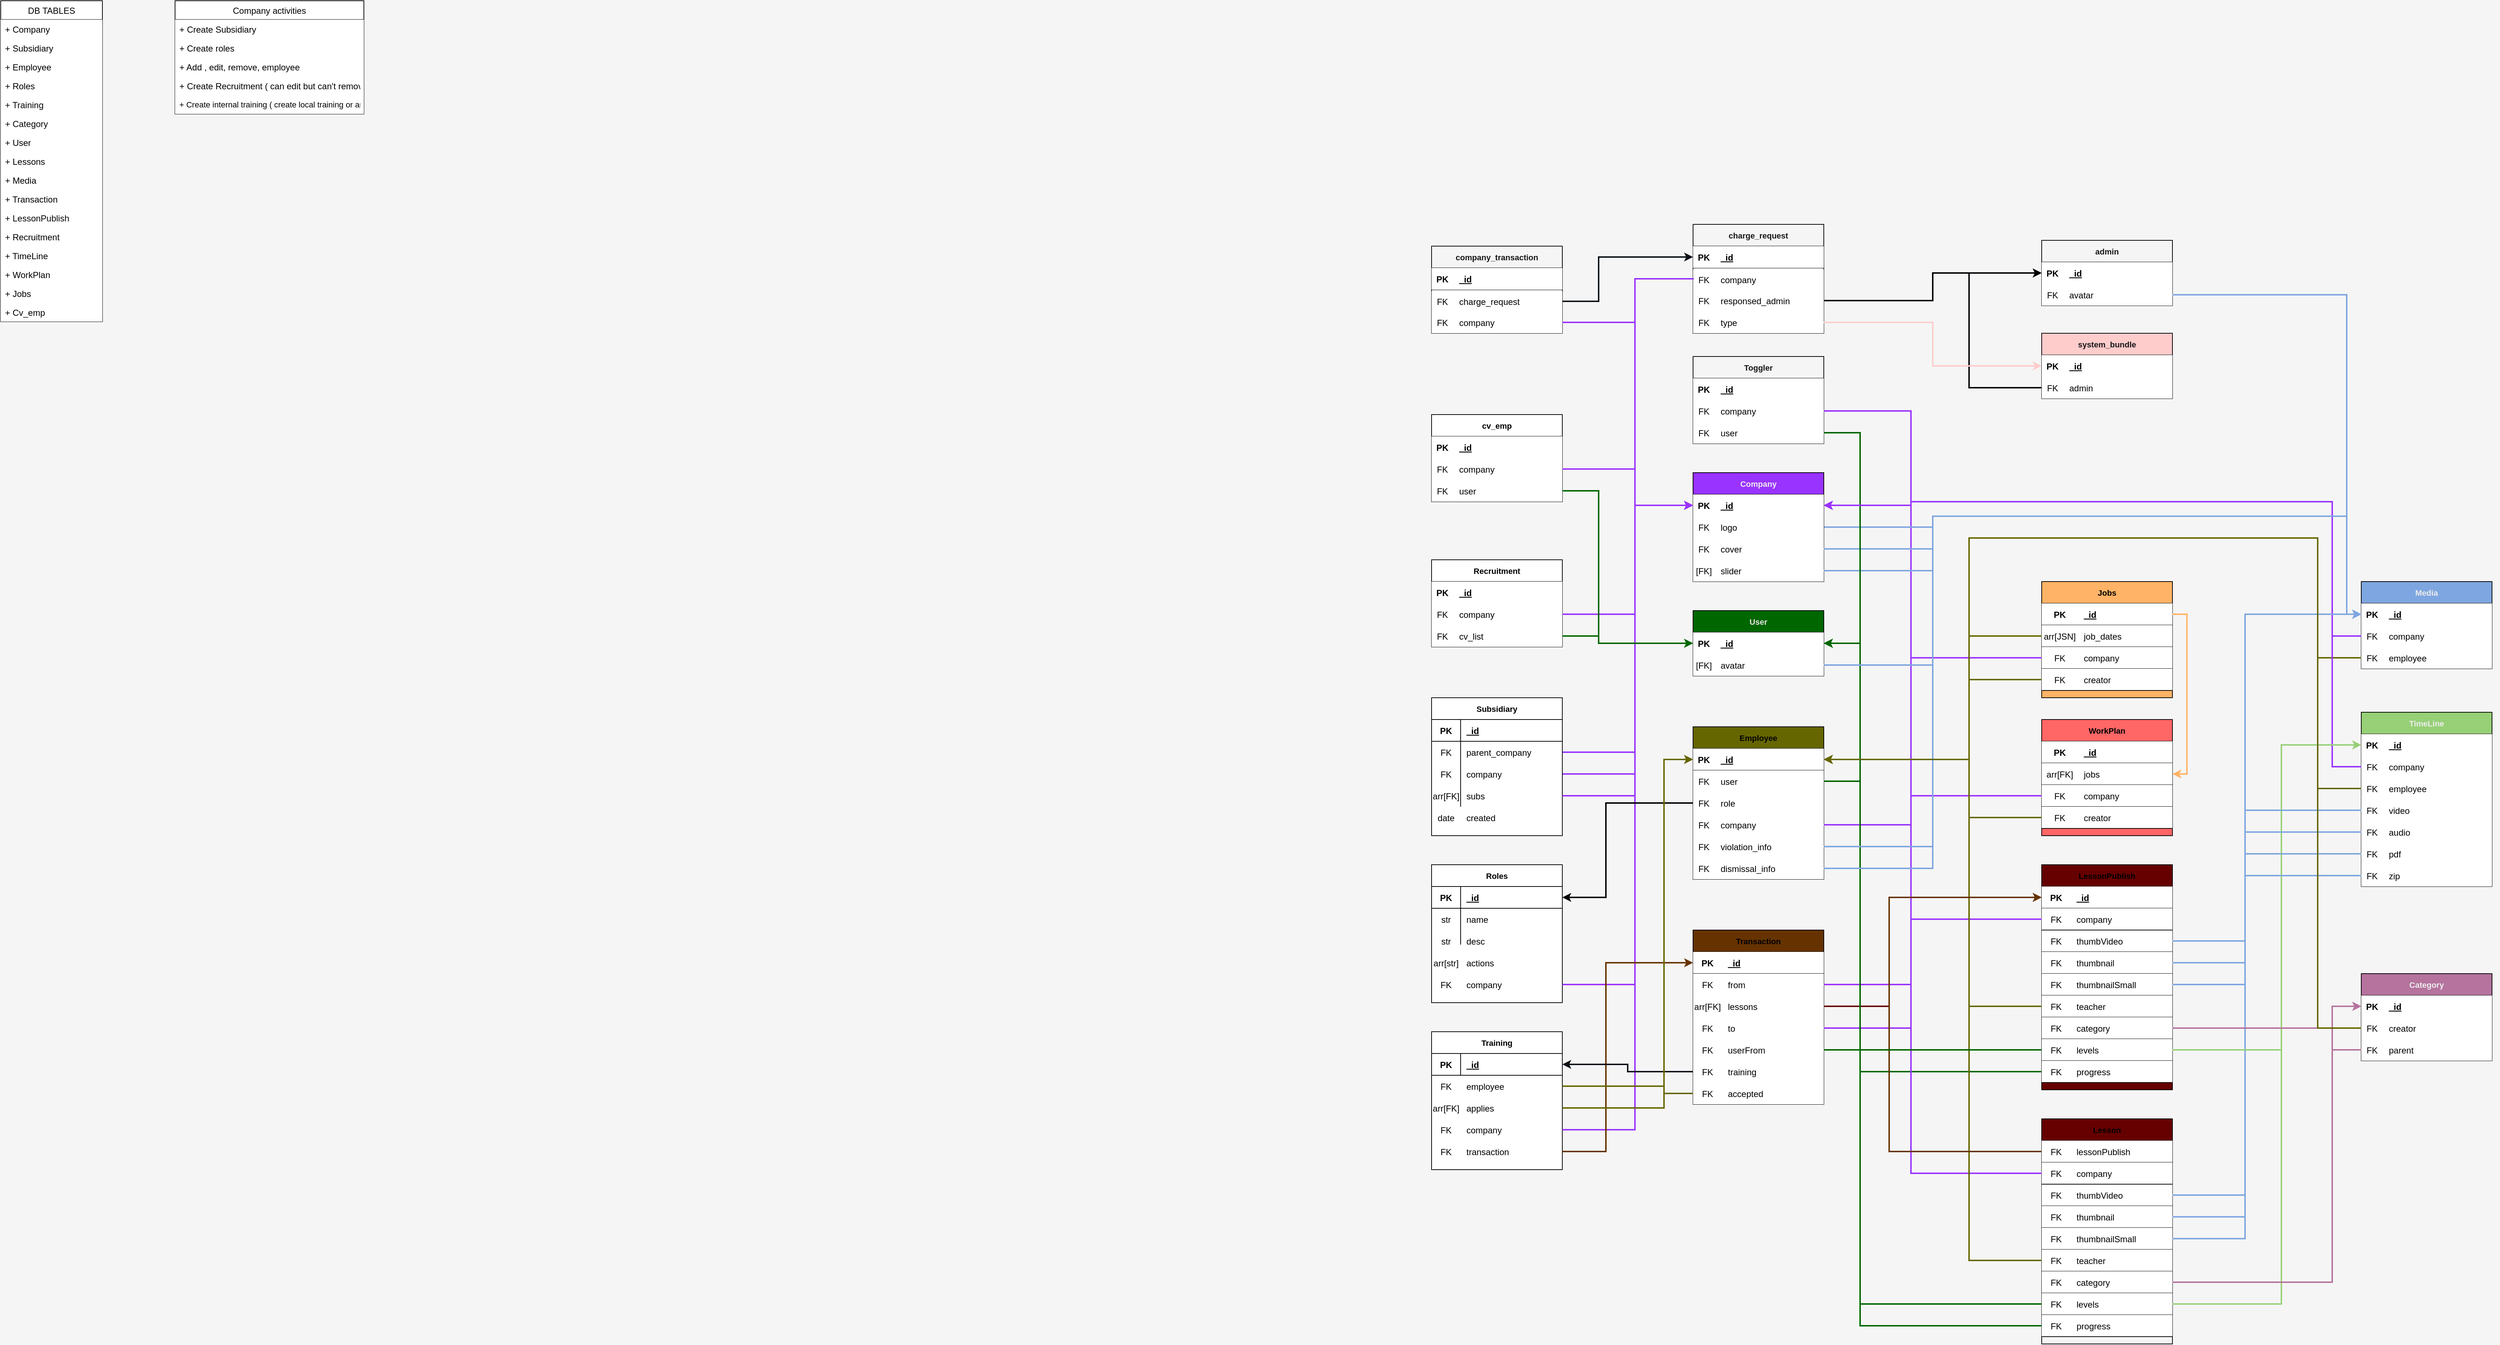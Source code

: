 <mxfile version="13.6.2" type="device" pages="3"><diagram id="2SiBrVE_On1PBGq_nMNd" name="main_diagram"><mxGraphModel dx="1379" dy="821" grid="1" gridSize="10" guides="1" tooltips="1" connect="1" arrows="1" fold="1" page="1" pageScale="1" pageWidth="4681" pageHeight="3300" background="#f5f5f5" math="0" shadow="0"><root><mxCell id="ZbRnrEdAzji7Ieyd-B8h-0"/><mxCell id="ZbRnrEdAzji7Ieyd-B8h-1" parent="ZbRnrEdAzji7Ieyd-B8h-0"/><mxCell id="gaCVHcYPXxus0BbUOiwt-36" value="" style="shape=partialRectangle;connectable=0;fillColor=none;top=0;left=0;bottom=0;right=0;editable=1;overflow=hidden;" parent="ZbRnrEdAzji7Ieyd-B8h-1" vertex="1"><mxGeometry x="1020" y="120" width="30" height="30" as="geometry"/></mxCell><mxCell id="gaCVHcYPXxus0BbUOiwt-61" style="edgeStyle=orthogonalEdgeStyle;rounded=0;orthogonalLoop=1;jettySize=auto;html=1;entryX=0;entryY=0.5;entryDx=0;entryDy=0;startSize=26;fontSize=11;strokeColor=#9933FF;strokeWidth=2;" parent="ZbRnrEdAzji7Ieyd-B8h-1" source="gaCVHcYPXxus0BbUOiwt-46" target="gaCVHcYPXxus0BbUOiwt-57" edge="1"><mxGeometry relative="1" as="geometry"><Array as="points"><mxPoint x="2290" y="1075"/><mxPoint x="2290" y="735"/></Array></mxGeometry></mxCell><mxCell id="gaCVHcYPXxus0BbUOiwt-62" style="edgeStyle=orthogonalEdgeStyle;rounded=0;orthogonalLoop=1;jettySize=auto;html=1;startSize=26;fontSize=11;entryX=0;entryY=0.5;entryDx=0;entryDy=0;strokeColor=#9933FF;strokeWidth=2;" parent="ZbRnrEdAzji7Ieyd-B8h-1" source="gaCVHcYPXxus0BbUOiwt-49" target="gaCVHcYPXxus0BbUOiwt-57" edge="1"><mxGeometry relative="1" as="geometry"><mxPoint x="2230" y="1070" as="targetPoint"/><Array as="points"><mxPoint x="2290" y="1105"/><mxPoint x="2290" y="735"/></Array></mxGeometry></mxCell><UserObject label="" link="data:action/json, {&quot;actions&quot;: [{&quot;open&quot;: &quot;data:page/id,sfwNaNjVmXHu0QjpDQE0&quot;},{&quot;highlight&quot;:{&quot;cells&quot;:[&quot;x9Dh4_hoB0tg4NXwf1oZ-0&quot;],&quot;opacity&quot;:100, &quot;color&quot;: &quot;red&quot;}}]}" id="gaCVHcYPXxus0BbUOiwt-87"><mxCell style="group;fillColor=#ffffff;" parent="ZbRnrEdAzji7Ieyd-B8h-1" vertex="1" connectable="0"><mxGeometry x="2010" y="1230" width="180" height="190" as="geometry"/></mxCell></UserObject><mxCell id="gaCVHcYPXxus0BbUOiwt-64" value="Roles" style="shape=table;startSize=30;container=1;collapsible=1;childLayout=tableLayout;fixedRows=1;rowLines=0;fontStyle=1;align=center;resizeLast=1;fillColor=none;fontSize=11;" parent="gaCVHcYPXxus0BbUOiwt-87" vertex="1"><mxGeometry width="180" height="190" as="geometry"/></mxCell><mxCell id="gaCVHcYPXxus0BbUOiwt-65" value="" style="shape=partialRectangle;collapsible=0;dropTarget=0;pointerEvents=0;fillColor=none;top=0;left=0;bottom=1;right=0;points=[[0,0.5],[1,0.5]];portConstraint=eastwest;" parent="gaCVHcYPXxus0BbUOiwt-64" vertex="1"><mxGeometry y="30" width="180" height="30" as="geometry"/></mxCell><mxCell id="gaCVHcYPXxus0BbUOiwt-66" value="PK" style="shape=partialRectangle;connectable=0;fillColor=none;top=0;left=0;bottom=0;right=0;fontStyle=1;overflow=hidden;" parent="gaCVHcYPXxus0BbUOiwt-65" vertex="1"><mxGeometry width="40.0" height="30" as="geometry"/></mxCell><mxCell id="gaCVHcYPXxus0BbUOiwt-67" value="_id" style="shape=partialRectangle;connectable=0;fillColor=none;top=0;left=0;bottom=0;right=0;align=left;spacingLeft=6;fontStyle=5;overflow=hidden;" parent="gaCVHcYPXxus0BbUOiwt-65" vertex="1"><mxGeometry x="40.0" width="140.0" height="30" as="geometry"/></mxCell><mxCell id="gaCVHcYPXxus0BbUOiwt-68" value="" style="shape=partialRectangle;collapsible=0;dropTarget=0;pointerEvents=0;fillColor=none;top=0;left=0;bottom=0;right=0;points=[[0,0.5],[1,0.5]];portConstraint=eastwest;" parent="gaCVHcYPXxus0BbUOiwt-64" vertex="1"><mxGeometry y="60" width="180" height="30" as="geometry"/></mxCell><mxCell id="gaCVHcYPXxus0BbUOiwt-69" value="str" style="shape=partialRectangle;connectable=0;fillColor=none;top=0;left=0;bottom=0;right=0;editable=1;overflow=hidden;" parent="gaCVHcYPXxus0BbUOiwt-68" vertex="1"><mxGeometry width="40.0" height="30" as="geometry"/></mxCell><mxCell id="gaCVHcYPXxus0BbUOiwt-70" value="name" style="shape=partialRectangle;connectable=0;fillColor=none;top=0;left=0;bottom=0;right=0;align=left;spacingLeft=6;overflow=hidden;" parent="gaCVHcYPXxus0BbUOiwt-68" vertex="1"><mxGeometry x="40.0" width="140.0" height="30" as="geometry"/></mxCell><mxCell id="gaCVHcYPXxus0BbUOiwt-71" value="" style="shape=partialRectangle;collapsible=0;dropTarget=0;pointerEvents=0;fillColor=none;top=0;left=0;bottom=0;right=0;points=[[0,0.5],[1,0.5]];portConstraint=eastwest;" parent="gaCVHcYPXxus0BbUOiwt-64" vertex="1"><mxGeometry y="90" width="180" height="20" as="geometry"/></mxCell><mxCell id="gaCVHcYPXxus0BbUOiwt-72" value="" style="shape=partialRectangle;connectable=0;fillColor=none;top=0;left=0;bottom=0;right=0;editable=1;overflow=hidden;" parent="gaCVHcYPXxus0BbUOiwt-71" vertex="1"><mxGeometry width="40.0" height="20" as="geometry"/></mxCell><mxCell id="gaCVHcYPXxus0BbUOiwt-73" value="" style="shape=partialRectangle;connectable=0;fillColor=none;top=0;left=0;bottom=0;right=0;align=left;spacingLeft=6;overflow=hidden;" parent="gaCVHcYPXxus0BbUOiwt-71" vertex="1"><mxGeometry x="40.0" width="140.0" height="20" as="geometry"/></mxCell><mxCell id="gaCVHcYPXxus0BbUOiwt-74" value="" style="shape=partialRectangle;collapsible=0;dropTarget=0;pointerEvents=0;fillColor=none;top=0;left=0;bottom=0;right=0;points=[[0,0.5],[1,0.5]];portConstraint=eastwest;" parent="gaCVHcYPXxus0BbUOiwt-87" vertex="1"><mxGeometry y="90" width="180" height="30" as="geometry"/></mxCell><mxCell id="gaCVHcYPXxus0BbUOiwt-75" value="str" style="shape=partialRectangle;connectable=0;fillColor=none;top=0;left=0;bottom=0;right=0;editable=1;overflow=hidden;" parent="gaCVHcYPXxus0BbUOiwt-74" vertex="1"><mxGeometry width="40" height="30" as="geometry"/></mxCell><mxCell id="gaCVHcYPXxus0BbUOiwt-76" value="desc" style="shape=partialRectangle;connectable=0;fillColor=none;top=0;left=0;bottom=0;right=0;align=left;spacingLeft=6;overflow=hidden;" parent="gaCVHcYPXxus0BbUOiwt-74" vertex="1"><mxGeometry x="40" width="140" height="30" as="geometry"/></mxCell><mxCell id="gaCVHcYPXxus0BbUOiwt-77" value="" style="shape=partialRectangle;collapsible=0;dropTarget=0;pointerEvents=0;fillColor=none;top=0;left=0;bottom=0;right=0;points=[[0,0.5],[1,0.5]];portConstraint=eastwest;" parent="gaCVHcYPXxus0BbUOiwt-87" vertex="1"><mxGeometry y="120" width="180" height="30" as="geometry"/></mxCell><mxCell id="gaCVHcYPXxus0BbUOiwt-78" value="arr[str]" style="shape=partialRectangle;connectable=0;fillColor=none;top=0;left=0;bottom=0;right=0;editable=1;overflow=hidden;" parent="gaCVHcYPXxus0BbUOiwt-77" vertex="1"><mxGeometry width="40" height="30" as="geometry"/></mxCell><mxCell id="gaCVHcYPXxus0BbUOiwt-79" value="actions" style="shape=partialRectangle;connectable=0;fillColor=none;top=0;left=0;bottom=0;right=0;align=left;spacingLeft=6;overflow=hidden;" parent="gaCVHcYPXxus0BbUOiwt-77" vertex="1"><mxGeometry x="40" width="140" height="30" as="geometry"/></mxCell><mxCell id="gaCVHcYPXxus0BbUOiwt-80" value="" style="shape=partialRectangle;collapsible=0;dropTarget=0;pointerEvents=0;fillColor=none;top=0;left=0;bottom=0;right=0;points=[[0,0.5],[1,0.5]];portConstraint=eastwest;" parent="gaCVHcYPXxus0BbUOiwt-87" vertex="1"><mxGeometry y="150" width="180" height="30" as="geometry"/></mxCell><mxCell id="gaCVHcYPXxus0BbUOiwt-81" value="FK" style="shape=partialRectangle;connectable=0;fillColor=none;top=0;left=0;bottom=0;right=0;editable=1;overflow=hidden;" parent="gaCVHcYPXxus0BbUOiwt-80" vertex="1"><mxGeometry width="40" height="30" as="geometry"/></mxCell><mxCell id="gaCVHcYPXxus0BbUOiwt-82" value="company" style="shape=partialRectangle;connectable=0;fillColor=none;top=0;left=0;bottom=0;right=0;align=left;spacingLeft=6;overflow=hidden;" parent="gaCVHcYPXxus0BbUOiwt-80" vertex="1"><mxGeometry x="40" width="140" height="30" as="geometry"/></mxCell><UserObject label="" link="data:action/json, {&quot;actions&quot;: [{&quot;open&quot;: &quot;data:page/id,sfwNaNjVmXHu0QjpDQE0&quot;},{&quot;highlight&quot;:{&quot;cells&quot;:[&quot;ZwtbQCyiRSl-jE15nxxL-0&quot;],&quot;opacity&quot;:100, &quot;color&quot;: &quot;red&quot;}}]}" id="gaCVHcYPXxus0BbUOiwt-88"><mxCell style="group;fillColor=#FFFFFF;" parent="ZbRnrEdAzji7Ieyd-B8h-1" vertex="1" connectable="0"><mxGeometry x="2010" y="1000" width="180" height="190" as="geometry"/></mxCell></UserObject><mxCell id="gaCVHcYPXxus0BbUOiwt-42" value="Subsidiary" style="shape=table;startSize=30;container=1;collapsible=1;childLayout=tableLayout;fixedRows=1;rowLines=0;fontStyle=1;align=center;resizeLast=1;fillColor=none;fontSize=11;" parent="gaCVHcYPXxus0BbUOiwt-88" vertex="1"><mxGeometry width="180" height="190" as="geometry"/></mxCell><mxCell id="gaCVHcYPXxus0BbUOiwt-43" value="" style="shape=partialRectangle;collapsible=0;dropTarget=0;pointerEvents=0;fillColor=none;top=0;left=0;bottom=1;right=0;points=[[0,0.5],[1,0.5]];portConstraint=eastwest;" parent="gaCVHcYPXxus0BbUOiwt-42" vertex="1"><mxGeometry y="30" width="180" height="30" as="geometry"/></mxCell><mxCell id="gaCVHcYPXxus0BbUOiwt-44" value="PK" style="shape=partialRectangle;connectable=0;fillColor=none;top=0;left=0;bottom=0;right=0;fontStyle=1;overflow=hidden;" parent="gaCVHcYPXxus0BbUOiwt-43" vertex="1"><mxGeometry width="40.0" height="30" as="geometry"/></mxCell><mxCell id="gaCVHcYPXxus0BbUOiwt-45" value="_id" style="shape=partialRectangle;connectable=0;fillColor=none;top=0;left=0;bottom=0;right=0;align=left;spacingLeft=6;fontStyle=5;overflow=hidden;" parent="gaCVHcYPXxus0BbUOiwt-43" vertex="1"><mxGeometry x="40.0" width="140.0" height="30" as="geometry"/></mxCell><mxCell id="gaCVHcYPXxus0BbUOiwt-46" value="" style="shape=partialRectangle;collapsible=0;dropTarget=0;pointerEvents=0;fillColor=none;top=0;left=0;bottom=0;right=0;points=[[0,0.5],[1,0.5]];portConstraint=eastwest;" parent="gaCVHcYPXxus0BbUOiwt-42" vertex="1"><mxGeometry y="60" width="180" height="30" as="geometry"/></mxCell><mxCell id="gaCVHcYPXxus0BbUOiwt-47" value="FK" style="shape=partialRectangle;connectable=0;fillColor=none;top=0;left=0;bottom=0;right=0;editable=1;overflow=hidden;" parent="gaCVHcYPXxus0BbUOiwt-46" vertex="1"><mxGeometry width="40.0" height="30" as="geometry"/></mxCell><mxCell id="gaCVHcYPXxus0BbUOiwt-48" value="parent_company" style="shape=partialRectangle;connectable=0;fillColor=none;top=0;left=0;bottom=0;right=0;align=left;spacingLeft=6;overflow=hidden;" parent="gaCVHcYPXxus0BbUOiwt-46" vertex="1"><mxGeometry x="40.0" width="140.0" height="30" as="geometry"/></mxCell><mxCell id="gaCVHcYPXxus0BbUOiwt-49" value="" style="shape=partialRectangle;collapsible=0;dropTarget=0;pointerEvents=0;fillColor=none;top=0;left=0;bottom=0;right=0;points=[[0,0.5],[1,0.5]];portConstraint=eastwest;" parent="gaCVHcYPXxus0BbUOiwt-42" vertex="1"><mxGeometry y="90" width="180" height="30" as="geometry"/></mxCell><mxCell id="gaCVHcYPXxus0BbUOiwt-50" value="FK" style="shape=partialRectangle;connectable=0;fillColor=none;top=0;left=0;bottom=0;right=0;editable=1;overflow=hidden;" parent="gaCVHcYPXxus0BbUOiwt-49" vertex="1"><mxGeometry width="40.0" height="30" as="geometry"/></mxCell><mxCell id="gaCVHcYPXxus0BbUOiwt-51" value="company" style="shape=partialRectangle;connectable=0;fillColor=none;top=0;left=0;bottom=0;right=0;align=left;spacingLeft=6;overflow=hidden;" parent="gaCVHcYPXxus0BbUOiwt-49" vertex="1"><mxGeometry x="40.0" width="140.0" height="30" as="geometry"/></mxCell><mxCell id="gaCVHcYPXxus0BbUOiwt-52" value="" style="shape=partialRectangle;collapsible=0;dropTarget=0;pointerEvents=0;fillColor=none;top=0;left=0;bottom=0;right=0;points=[[0,0.5],[1,0.5]];portConstraint=eastwest;" parent="gaCVHcYPXxus0BbUOiwt-42" vertex="1"><mxGeometry y="120" width="180" height="30" as="geometry"/></mxCell><mxCell id="gaCVHcYPXxus0BbUOiwt-53" value="arr[FK]" style="shape=partialRectangle;connectable=0;fillColor=none;top=0;left=0;bottom=0;right=0;editable=1;overflow=hidden;" parent="gaCVHcYPXxus0BbUOiwt-52" vertex="1"><mxGeometry width="40.0" height="30" as="geometry"/></mxCell><mxCell id="gaCVHcYPXxus0BbUOiwt-54" value="subs" style="shape=partialRectangle;connectable=0;fillColor=none;top=0;left=0;bottom=0;right=0;align=left;spacingLeft=6;overflow=hidden;" parent="gaCVHcYPXxus0BbUOiwt-52" vertex="1"><mxGeometry x="40.0" width="140.0" height="30" as="geometry"/></mxCell><mxCell id="gaCVHcYPXxus0BbUOiwt-83" value="" style="shape=partialRectangle;collapsible=0;dropTarget=0;pointerEvents=0;fillColor=none;top=0;left=0;bottom=0;right=0;points=[[0,0.5],[1,0.5]];portConstraint=eastwest;" parent="gaCVHcYPXxus0BbUOiwt-88" vertex="1"><mxGeometry y="150" width="180" height="30" as="geometry"/></mxCell><mxCell id="gaCVHcYPXxus0BbUOiwt-84" value="date" style="shape=partialRectangle;connectable=0;fillColor=none;top=0;left=0;bottom=0;right=0;editable=1;overflow=hidden;" parent="gaCVHcYPXxus0BbUOiwt-83" vertex="1"><mxGeometry width="40" height="30" as="geometry"/></mxCell><mxCell id="gaCVHcYPXxus0BbUOiwt-85" value="created" style="shape=partialRectangle;connectable=0;fillColor=none;top=0;left=0;bottom=0;right=0;align=left;spacingLeft=6;overflow=hidden;" parent="gaCVHcYPXxus0BbUOiwt-83" vertex="1"><mxGeometry x="40" width="140" height="30" as="geometry"/></mxCell><UserObject label="" link="data:action/json, {&quot;actions&quot;: [{&quot;open&quot;: &quot;data:page/id,sfwNaNjVmXHu0QjpDQE0&quot;},{&quot;highlight&quot;:{&quot;cells&quot;:[&quot;ZcErZG0mKLGnckdN7QzU-0&quot;],&quot;opacity&quot;:100, &quot;color&quot;: &quot;red&quot;}}]}" id="QfxaQX1wg8Qe_REm6Fdl-0"><mxCell style="group;fillColor=#666600;fontColor=#E0E0E0;" parent="ZbRnrEdAzji7Ieyd-B8h-1" vertex="1" connectable="0"><mxGeometry x="2370" y="1040" width="180" height="210" as="geometry"/></mxCell></UserObject><mxCell id="gaCVHcYPXxus0BbUOiwt-89" value="Employee" style="shape=table;startSize=30;container=1;collapsible=1;childLayout=tableLayout;fixedRows=1;rowLines=0;fontStyle=1;align=center;resizeLast=1;fillColor=none;fontSize=11;" parent="QfxaQX1wg8Qe_REm6Fdl-0" vertex="1"><mxGeometry width="180" height="210" as="geometry"/></mxCell><mxCell id="D8JoMEwRP09OAx0uRHyw-18" value="" style="shape=partialRectangle;collapsible=0;dropTarget=0;pointerEvents=0;top=0;left=0;bottom=1;right=0;points=[[0,0.5],[1,0.5]];portConstraint=eastwest;" parent="gaCVHcYPXxus0BbUOiwt-89" vertex="1"><mxGeometry y="30" width="180" height="30" as="geometry"/></mxCell><mxCell id="D8JoMEwRP09OAx0uRHyw-19" value="PK" style="shape=partialRectangle;connectable=0;fillColor=none;top=0;left=0;bottom=0;right=0;fontStyle=1;overflow=hidden;" parent="D8JoMEwRP09OAx0uRHyw-18" vertex="1"><mxGeometry width="30" height="30" as="geometry"/></mxCell><mxCell id="D8JoMEwRP09OAx0uRHyw-20" value="_id" style="shape=partialRectangle;connectable=0;fillColor=none;top=0;left=0;bottom=0;right=0;align=left;spacingLeft=6;fontStyle=5;overflow=hidden;" parent="D8JoMEwRP09OAx0uRHyw-18" vertex="1"><mxGeometry x="30" width="150" height="30" as="geometry"/></mxCell><mxCell id="gaCVHcYPXxus0BbUOiwt-90" value="" style="shape=partialRectangle;collapsible=0;dropTarget=0;pointerEvents=0;top=0;left=0;bottom=1;right=0;points=[[0,0.5],[1,0.5]];portConstraint=eastwest;" parent="gaCVHcYPXxus0BbUOiwt-89" vertex="1"><mxGeometry y="60" width="180" height="30" as="geometry"/></mxCell><mxCell id="gaCVHcYPXxus0BbUOiwt-91" value="PK" style="shape=partialRectangle;connectable=0;fillColor=none;top=0;left=0;bottom=0;right=0;fontStyle=1;overflow=hidden;" parent="gaCVHcYPXxus0BbUOiwt-90" vertex="1"><mxGeometry width="30" height="30" as="geometry"/></mxCell><mxCell id="gaCVHcYPXxus0BbUOiwt-92" value="_id" style="shape=partialRectangle;connectable=0;fillColor=none;top=0;left=0;bottom=0;right=0;align=left;spacingLeft=6;fontStyle=5;overflow=hidden;" parent="gaCVHcYPXxus0BbUOiwt-90" vertex="1"><mxGeometry x="30" width="150" height="30" as="geometry"/></mxCell><mxCell id="gaCVHcYPXxus0BbUOiwt-96" value="" style="shape=partialRectangle;collapsible=0;dropTarget=0;pointerEvents=0;fillColor=none;top=0;left=0;bottom=0;right=0;points=[[0,0.5],[1,0.5]];portConstraint=eastwest;" parent="gaCVHcYPXxus0BbUOiwt-89" vertex="1"><mxGeometry y="90" width="180" height="20" as="geometry"/></mxCell><mxCell id="gaCVHcYPXxus0BbUOiwt-97" value="" style="shape=partialRectangle;connectable=0;fillColor=none;top=0;left=0;bottom=0;right=0;editable=1;overflow=hidden;" parent="gaCVHcYPXxus0BbUOiwt-96" vertex="1"><mxGeometry width="30" height="20" as="geometry"/></mxCell><mxCell id="gaCVHcYPXxus0BbUOiwt-98" value="" style="shape=partialRectangle;connectable=0;fillColor=none;top=0;left=0;bottom=0;right=0;align=left;spacingLeft=6;overflow=hidden;" parent="gaCVHcYPXxus0BbUOiwt-96" vertex="1"><mxGeometry x="30" width="150" height="20" as="geometry"/></mxCell><mxCell id="gaCVHcYPXxus0BbUOiwt-115" value="" style="shape=partialRectangle;collapsible=0;dropTarget=0;pointerEvents=0;top=0;left=0;bottom=0;right=0;points=[[0,0.5],[1,0.5]];portConstraint=eastwest;" parent="QfxaQX1wg8Qe_REm6Fdl-0" vertex="1"><mxGeometry y="60" width="180" height="30" as="geometry"/></mxCell><mxCell id="gaCVHcYPXxus0BbUOiwt-116" value="FK" style="shape=partialRectangle;connectable=0;fillColor=none;top=0;left=0;bottom=0;right=0;editable=1;overflow=hidden;" parent="gaCVHcYPXxus0BbUOiwt-115" vertex="1"><mxGeometry width="30" height="30" as="geometry"/></mxCell><mxCell id="gaCVHcYPXxus0BbUOiwt-117" value="user" style="shape=partialRectangle;connectable=0;fillColor=none;top=0;left=0;bottom=0;right=0;align=left;spacingLeft=6;overflow=hidden;" parent="gaCVHcYPXxus0BbUOiwt-115" vertex="1"><mxGeometry x="30" width="150" height="30" as="geometry"/></mxCell><mxCell id="QfxaQX1wg8Qe_REm6Fdl-5" value="" style="shape=partialRectangle;collapsible=0;dropTarget=0;pointerEvents=0;top=0;left=0;bottom=0;right=0;points=[[0,0.5],[1,0.5]];portConstraint=eastwest;" parent="QfxaQX1wg8Qe_REm6Fdl-0" vertex="1"><mxGeometry y="90" width="180" height="30" as="geometry"/></mxCell><mxCell id="QfxaQX1wg8Qe_REm6Fdl-6" value="FK" style="shape=partialRectangle;connectable=0;fillColor=none;top=0;left=0;bottom=0;right=0;editable=1;overflow=hidden;" parent="QfxaQX1wg8Qe_REm6Fdl-5" vertex="1"><mxGeometry width="30" height="30" as="geometry"/></mxCell><mxCell id="QfxaQX1wg8Qe_REm6Fdl-7" value="role" style="shape=partialRectangle;connectable=0;fillColor=none;top=0;left=0;bottom=0;right=0;align=left;spacingLeft=6;overflow=hidden;" parent="QfxaQX1wg8Qe_REm6Fdl-5" vertex="1"><mxGeometry x="30" width="150" height="30" as="geometry"/></mxCell><mxCell id="xNJBQq9bHk5VCTfiSN7g-5" value="" style="shape=partialRectangle;collapsible=0;dropTarget=0;pointerEvents=0;top=0;left=0;bottom=0;right=0;points=[[0,0.5],[1,0.5]];portConstraint=eastwest;" parent="QfxaQX1wg8Qe_REm6Fdl-0" vertex="1"><mxGeometry y="120" width="180" height="30" as="geometry"/></mxCell><mxCell id="xNJBQq9bHk5VCTfiSN7g-6" value="FK" style="shape=partialRectangle;connectable=0;fillColor=none;top=0;left=0;bottom=0;right=0;editable=1;overflow=hidden;" parent="xNJBQq9bHk5VCTfiSN7g-5" vertex="1"><mxGeometry width="30" height="30" as="geometry"/></mxCell><mxCell id="xNJBQq9bHk5VCTfiSN7g-7" value="company" style="shape=partialRectangle;connectable=0;fillColor=none;top=0;left=0;bottom=0;right=0;align=left;spacingLeft=6;overflow=hidden;" parent="xNJBQq9bHk5VCTfiSN7g-5" vertex="1"><mxGeometry x="30" width="150" height="30" as="geometry"/></mxCell><mxCell id="Hn6vy9nynhs8-6z-0KG4-0" value="" style="shape=partialRectangle;collapsible=0;dropTarget=0;pointerEvents=0;top=0;left=0;bottom=0;right=0;points=[[0,0.5],[1,0.5]];portConstraint=eastwest;" parent="QfxaQX1wg8Qe_REm6Fdl-0" vertex="1"><mxGeometry y="180" width="180" height="30" as="geometry"/></mxCell><mxCell id="Hn6vy9nynhs8-6z-0KG4-1" value="FK" style="shape=partialRectangle;connectable=0;fillColor=none;top=0;left=0;bottom=0;right=0;editable=1;overflow=hidden;" parent="Hn6vy9nynhs8-6z-0KG4-0" vertex="1"><mxGeometry width="30" height="30" as="geometry"/></mxCell><mxCell id="Hn6vy9nynhs8-6z-0KG4-2" value="dismissal_info" style="shape=partialRectangle;connectable=0;fillColor=none;top=0;left=0;bottom=0;right=0;align=left;spacingLeft=6;overflow=hidden;" parent="Hn6vy9nynhs8-6z-0KG4-0" vertex="1"><mxGeometry x="30" width="150" height="30" as="geometry"/></mxCell><mxCell id="HqAjorWE6bA5lVdfa1Bx-0" value="" style="shape=partialRectangle;collapsible=0;dropTarget=0;pointerEvents=0;top=0;left=0;bottom=0;right=0;points=[[0,0.5],[1,0.5]];portConstraint=eastwest;" parent="QfxaQX1wg8Qe_REm6Fdl-0" vertex="1"><mxGeometry y="150" width="180" height="30" as="geometry"/></mxCell><mxCell id="HqAjorWE6bA5lVdfa1Bx-1" value="FK" style="shape=partialRectangle;connectable=0;fillColor=none;top=0;left=0;bottom=0;right=0;editable=1;overflow=hidden;" parent="HqAjorWE6bA5lVdfa1Bx-0" vertex="1"><mxGeometry width="30" height="30" as="geometry"/></mxCell><mxCell id="HqAjorWE6bA5lVdfa1Bx-2" value="violation_info" style="shape=partialRectangle;connectable=0;fillColor=none;top=0;left=0;bottom=0;right=0;align=left;spacingLeft=6;overflow=hidden;" parent="HqAjorWE6bA5lVdfa1Bx-0" vertex="1"><mxGeometry x="30" width="150" height="30" as="geometry"/></mxCell><mxCell id="QfxaQX1wg8Qe_REm6Fdl-2" style="edgeStyle=orthogonalEdgeStyle;rounded=0;orthogonalLoop=1;jettySize=auto;html=1;exitX=1;exitY=0.5;exitDx=0;exitDy=0;entryX=0;entryY=0.5;entryDx=0;entryDy=0;startSize=26;fontSize=11;strokeColor=#9933FF;strokeWidth=2;" parent="ZbRnrEdAzji7Ieyd-B8h-1" source="gaCVHcYPXxus0BbUOiwt-80" target="gaCVHcYPXxus0BbUOiwt-57" edge="1"><mxGeometry relative="1" as="geometry"><Array as="points"><mxPoint x="2290" y="1395"/><mxPoint x="2290" y="735"/></Array></mxGeometry></mxCell><mxCell id="Qvexuwo0TY4ucehAj45H-0" value="DB TABLES" style="swimlane;fontStyle=0;childLayout=stackLayout;horizontal=1;startSize=26;horizontalStack=0;resizeParent=1;resizeParentMax=0;resizeLast=0;collapsible=1;marginBottom=0;" parent="ZbRnrEdAzji7Ieyd-B8h-1" vertex="1"><mxGeometry x="40" y="40" width="140" height="442" as="geometry"/></mxCell><UserObject label="+ Company" link="data:action/json, {&quot;actions&quot;: [{&quot;highlight&quot;:{&quot;cells&quot;:[&quot;gaCVHcYPXxus0BbUOiwt-13&quot;],&quot;opacity&quot;:100, &quot;color&quot;: &quot;red&quot;}}]}" id="Qvexuwo0TY4ucehAj45H-1"><mxCell style="text;strokeColor=none;align=left;verticalAlign=top;spacingLeft=4;spacingRight=4;overflow=hidden;rotatable=0;points=[[0,0.5],[1,0.5]];portConstraint=eastwest;fillColor=#ffffff;" parent="Qvexuwo0TY4ucehAj45H-0" vertex="1"><mxGeometry y="26" width="140" height="26" as="geometry"/></mxCell></UserObject><UserObject label="+ Subsidiary" link="data:action/json, {&quot;actions&quot;: [{&quot;highlight&quot;:{&quot;cells&quot;:[&quot;gaCVHcYPXxus0BbUOiwt-88&quot;],&quot;opacity&quot;:100, &quot;color&quot;: &quot;red&quot;}}]}" id="Qvexuwo0TY4ucehAj45H-2"><mxCell style="text;strokeColor=none;align=left;verticalAlign=top;spacingLeft=4;spacingRight=4;overflow=hidden;rotatable=0;points=[[0,0.5],[1,0.5]];portConstraint=eastwest;fillColor=#ffffff;" parent="Qvexuwo0TY4ucehAj45H-0" vertex="1"><mxGeometry y="52" width="140" height="26" as="geometry"/></mxCell></UserObject><UserObject label="+ Employee" link="data:action/json, {&quot;actions&quot;: [{&quot;highlight&quot;:{&quot;cells&quot;:[&quot;QfxaQX1wg8Qe_REm6Fdl-0&quot;],&quot;opacity&quot;:100, &quot;color&quot;: &quot;red&quot;}}]}" id="Qvexuwo0TY4ucehAj45H-3"><mxCell style="text;strokeColor=none;align=left;verticalAlign=top;spacingLeft=4;spacingRight=4;overflow=hidden;rotatable=0;points=[[0,0.5],[1,0.5]];portConstraint=eastwest;fillColor=#ffffff;" parent="Qvexuwo0TY4ucehAj45H-0" vertex="1"><mxGeometry y="78" width="140" height="26" as="geometry"/></mxCell></UserObject><UserObject label="+ Roles&#10;" link="data:action/json, {&quot;actions&quot;: [{&quot;highlight&quot;:{&quot;cells&quot;:[&quot;gaCVHcYPXxus0BbUOiwt-87&quot;],&quot;opacity&quot;:100, &quot;color&quot;: &quot;red&quot;}}]}" id="Qvexuwo0TY4ucehAj45H-4"><mxCell style="text;strokeColor=none;align=left;verticalAlign=top;spacingLeft=4;spacingRight=4;overflow=hidden;rotatable=0;points=[[0,0.5],[1,0.5]];portConstraint=eastwest;fillColor=#ffffff;" parent="Qvexuwo0TY4ucehAj45H-0" vertex="1"><mxGeometry y="104" width="140" height="26" as="geometry"/></mxCell></UserObject><UserObject label="+ Training" link="data:action/json, {&quot;actions&quot;: [{&quot;highlight&quot;:{&quot;cells&quot;:[&quot;QfxaQX1wg8Qe_REm6Fdl-9&quot;],&quot;opacity&quot;:100, &quot;color&quot;: &quot;red&quot;}}]}" id="Qvexuwo0TY4ucehAj45H-5"><mxCell style="text;align=left;verticalAlign=top;spacingLeft=4;spacingRight=4;overflow=hidden;rotatable=0;points=[[0,0.5],[1,0.5]];portConstraint=eastwest;fontStyle=0;fillColor=#FFFFFF;fontColor=#050505;" parent="Qvexuwo0TY4ucehAj45H-0" vertex="1"><mxGeometry y="130" width="140" height="26" as="geometry"/></mxCell></UserObject><UserObject label="+ Category" link="data:action/json, {&quot;actions&quot;: [{&quot;highlight&quot;:{&quot;cells&quot;:[&quot;YT2VeBa1ohdAYvPwls8x-102&quot;],&quot;opacity&quot;:100, &quot;color&quot;: &quot;red&quot;}}]}" id="Qvexuwo0TY4ucehAj45H-6"><mxCell style="text;align=left;verticalAlign=top;spacingLeft=4;spacingRight=4;overflow=hidden;rotatable=0;points=[[0,0.5],[1,0.5]];portConstraint=eastwest;fontStyle=0;fillColor=#FFFFFF;fontColor=#050505;" parent="Qvexuwo0TY4ucehAj45H-0" vertex="1"><mxGeometry y="156" width="140" height="26" as="geometry"/></mxCell></UserObject><UserObject label="+ User" link="data:action/json, {&quot;actions&quot;: [{&quot;highlight&quot;:{&quot;cells&quot;:[&quot;gaCVHcYPXxus0BbUOiwt-100&quot;],&quot;opacity&quot;:100, &quot;color&quot;: &quot;red&quot;}}]}" id="Qvexuwo0TY4ucehAj45H-7"><mxCell style="text;strokeColor=none;align=left;verticalAlign=top;spacingLeft=4;spacingRight=4;overflow=hidden;rotatable=0;points=[[0,0.5],[1,0.5]];portConstraint=eastwest;fillColor=#ffffff;" parent="Qvexuwo0TY4ucehAj45H-0" vertex="1"><mxGeometry y="182" width="140" height="26" as="geometry"/></mxCell></UserObject><UserObject label="+ Lessons" link="data:action/json, {&quot;actions&quot;: [{&quot;highlight&quot;:{&quot;cells&quot;:[&quot;D8JoMEwRP09OAx0uRHyw-38&quot;],&quot;opacity&quot;:100, &quot;color&quot;: &quot;red&quot;}}]}" id="Qvexuwo0TY4ucehAj45H-8"><mxCell style="text;strokeColor=none;align=left;verticalAlign=top;spacingLeft=4;spacingRight=4;overflow=hidden;rotatable=0;points=[[0,0.5],[1,0.5]];portConstraint=eastwest;fillColor=#ffffff;" parent="Qvexuwo0TY4ucehAj45H-0" vertex="1"><mxGeometry y="208" width="140" height="26" as="geometry"/></mxCell></UserObject><UserObject label="+ Media" link="data:action/json, {&quot;actions&quot;: [{&quot;highlight&quot;:{&quot;cells&quot;:[&quot;YT2VeBa1ohdAYvPwls8x-29&quot;],&quot;opacity&quot;:100, &quot;color&quot;: &quot;red&quot;}}]}" id="Qvexuwo0TY4ucehAj45H-9"><mxCell style="text;strokeColor=none;align=left;verticalAlign=top;spacingLeft=4;spacingRight=4;overflow=hidden;rotatable=0;points=[[0,0.5],[1,0.5]];portConstraint=eastwest;fillColor=#ffffff;" parent="Qvexuwo0TY4ucehAj45H-0" vertex="1"><mxGeometry y="234" width="140" height="26" as="geometry"/></mxCell></UserObject><UserObject label="+ Transaction" link="data:action/json, {&quot;actions&quot;: [{&quot;highlight&quot;:{&quot;cells&quot;:[&quot;Vg3_UOQDb6Y8_SwDBPZo-6&quot;],&quot;opacity&quot;:100, &quot;color&quot;: &quot;red&quot;}}]}" id="Qvexuwo0TY4ucehAj45H-11"><mxCell style="text;strokeColor=none;align=left;verticalAlign=top;spacingLeft=4;spacingRight=4;overflow=hidden;rotatable=0;points=[[0,0.5],[1,0.5]];portConstraint=eastwest;fillColor=#ffffff;" parent="Qvexuwo0TY4ucehAj45H-0" vertex="1"><mxGeometry y="260" width="140" height="26" as="geometry"/></mxCell></UserObject><UserObject label="+ LessonPublish" link="data:action/json, {&quot;actions&quot;: [{&quot;highlight&quot;:{&quot;cells&quot;:[&quot;aPqDFKyr1Hkm5L8fl2Fi-3&quot;],&quot;opacity&quot;:100, &quot;color&quot;: &quot;red&quot;}}]}" id="Qvexuwo0TY4ucehAj45H-12"><mxCell style="text;strokeColor=none;align=left;verticalAlign=top;spacingLeft=4;spacingRight=4;overflow=hidden;rotatable=0;points=[[0,0.5],[1,0.5]];portConstraint=eastwest;fontStyle=0;fillColor=#FFFFFF;fontColor=#050505;" parent="Qvexuwo0TY4ucehAj45H-0" vertex="1"><mxGeometry y="286" width="140" height="26" as="geometry"/></mxCell></UserObject><UserObject label="+ Recruitment" link="data:action/json, {&quot;actions&quot;: [{&quot;highlight&quot;:{&quot;cells&quot;:[&quot;iQGqFnpn6z0vkD_w01py-0&quot;],&quot;opacity&quot;:100, &quot;color&quot;: &quot;red&quot;}}]}" id="Qvexuwo0TY4ucehAj45H-13"><mxCell style="text;strokeColor=none;align=left;verticalAlign=top;spacingLeft=4;spacingRight=4;overflow=hidden;rotatable=0;points=[[0,0.5],[1,0.5]];portConstraint=eastwest;fillColor=#ffffff;" parent="Qvexuwo0TY4ucehAj45H-0" vertex="1"><mxGeometry y="312" width="140" height="26" as="geometry"/></mxCell></UserObject><UserObject label="+ TimeLine" link="data:action/json, {&quot;actions&quot;: [{&quot;highlight&quot;:{&quot;cells&quot;:[&quot;YT2VeBa1ohdAYvPwls8x-51&quot;],&quot;opacity&quot;:100, &quot;color&quot;: &quot;red&quot;}}]}" id="Qvexuwo0TY4ucehAj45H-14"><mxCell style="text;strokeColor=none;align=left;verticalAlign=top;spacingLeft=4;spacingRight=4;overflow=hidden;rotatable=0;points=[[0,0.5],[1,0.5]];portConstraint=eastwest;fillColor=#ffffff;" parent="Qvexuwo0TY4ucehAj45H-0" vertex="1"><mxGeometry y="338" width="140" height="26" as="geometry"/></mxCell></UserObject><UserObject label="+ WorkPlan" link="data:action/json, {&quot;actions&quot;: [{&quot;highlight&quot;:{&quot;cells&quot;:[&quot;aPqDFKyr1Hkm5L8fl2Fi-25&quot;],&quot;opacity&quot;:100, &quot;color&quot;: &quot;red&quot;}}]}" id="Qvexuwo0TY4ucehAj45H-15"><mxCell style="text;strokeColor=none;align=left;verticalAlign=top;spacingLeft=4;spacingRight=4;overflow=hidden;rotatable=0;points=[[0,0.5],[1,0.5]];portConstraint=eastwest;fillColor=#ffffff;" parent="Qvexuwo0TY4ucehAj45H-0" vertex="1"><mxGeometry y="364" width="140" height="26" as="geometry"/></mxCell></UserObject><UserObject label="+ Jobs" link="data:action/json, {&quot;actions&quot;: [{&quot;highlight&quot;:{&quot;cells&quot;:[&quot;aPqDFKyr1Hkm5L8fl2Fi-42&quot;],&quot;opacity&quot;:100, &quot;color&quot;: &quot;red&quot;}}]}" id="Qvexuwo0TY4ucehAj45H-16"><mxCell style="text;strokeColor=none;align=left;verticalAlign=top;spacingLeft=4;spacingRight=4;overflow=hidden;rotatable=0;points=[[0,0.5],[1,0.5]];portConstraint=eastwest;fillColor=#ffffff;" parent="Qvexuwo0TY4ucehAj45H-0" vertex="1"><mxGeometry y="390" width="140" height="26" as="geometry"/></mxCell></UserObject><UserObject label="+ Cv_emp" link="data:action/json,{&quot;actions&quot;:[{&quot;highlight&quot;:{&quot;cells&quot;:[&quot;a7KoY0LMC1ry_uwxN0-C-1&quot;],&quot;opacity&quot;:100,&quot;color&quot;:&quot;red&quot;}}]}" id="a7KoY0LMC1ry_uwxN0-C-0"><mxCell style="text;strokeColor=none;align=left;verticalAlign=top;spacingLeft=4;spacingRight=4;overflow=hidden;rotatable=0;points=[[0,0.5],[1,0.5]];portConstraint=eastwest;fillColor=#ffffff;" parent="Qvexuwo0TY4ucehAj45H-0" vertex="1"><mxGeometry y="416" width="140" height="26" as="geometry"/></mxCell></UserObject><mxCell id="kX0zRxZXncaPYEg0aImM-0" value="Company activities" style="swimlane;fontStyle=0;childLayout=stackLayout;horizontal=1;startSize=26;horizontalStack=0;resizeParent=1;resizeParentMax=0;resizeLast=0;collapsible=1;marginBottom=0;" parent="ZbRnrEdAzji7Ieyd-B8h-1" vertex="1"><mxGeometry x="280" y="40" width="260" height="156" as="geometry"/></mxCell><mxCell id="kX0zRxZXncaPYEg0aImM-1" value="+ Create Subsidiary" style="text;strokeColor=none;align=left;verticalAlign=top;spacingLeft=4;spacingRight=4;overflow=hidden;rotatable=0;points=[[0,0.5],[1,0.5]];portConstraint=eastwest;fillColor=#ffffff;" parent="kX0zRxZXncaPYEg0aImM-0" vertex="1"><mxGeometry y="26" width="260" height="26" as="geometry"/></mxCell><mxCell id="kX0zRxZXncaPYEg0aImM-2" value="+ Create roles" style="text;strokeColor=none;align=left;verticalAlign=top;spacingLeft=4;spacingRight=4;overflow=hidden;rotatable=0;points=[[0,0.5],[1,0.5]];portConstraint=eastwest;fillColor=#ffffff;" parent="kX0zRxZXncaPYEg0aImM-0" vertex="1"><mxGeometry y="52" width="260" height="26" as="geometry"/></mxCell><mxCell id="kX0zRxZXncaPYEg0aImM-3" value="+ Add , edit, remove, employee" style="text;strokeColor=none;align=left;verticalAlign=top;spacingLeft=4;spacingRight=4;overflow=hidden;rotatable=0;points=[[0,0.5],[1,0.5]];portConstraint=eastwest;fillColor=#ffffff;" parent="kX0zRxZXncaPYEg0aImM-0" vertex="1"><mxGeometry y="78" width="260" height="26" as="geometry"/></mxCell><mxCell id="kX0zRxZXncaPYEg0aImM-4" value="+ Create Recruitment ( can edit but can't remove or delete )" style="text;strokeColor=none;align=left;verticalAlign=top;spacingLeft=4;spacingRight=4;overflow=hidden;rotatable=0;points=[[0,0.5],[1,0.5]];portConstraint=eastwest;fillColor=#ffffff;" parent="kX0zRxZXncaPYEg0aImM-0" vertex="1"><mxGeometry y="104" width="260" height="26" as="geometry"/></mxCell><mxCell id="kX0zRxZXncaPYEg0aImM-5" value="+ Create internal training ( create local training or announce course of consulting companies )" style="text;strokeColor=none;align=left;verticalAlign=top;spacingLeft=4;spacingRight=4;overflow=hidden;rotatable=0;points=[[0,0.5],[1,0.5]];portConstraint=eastwest;fontSize=11;fillColor=#ffffff;" parent="kX0zRxZXncaPYEg0aImM-0" vertex="1"><mxGeometry y="130" width="260" height="26" as="geometry"/></mxCell><UserObject label="" link="data:action/json, {&quot;actions&quot;: [{&quot;open&quot;: &quot;data:page/id,sfwNaNjVmXHu0QjpDQE0&quot;},{&quot;highlight&quot;:{&quot;cells&quot;:[&quot;gHo6OaM9lhbrcPqzzJz5-0&quot;],&quot;opacity&quot;:100, &quot;color&quot;: &quot;red&quot;}}]}" id="QfxaQX1wg8Qe_REm6Fdl-9"><mxCell style="group;fillColor=#ffffff;" parent="ZbRnrEdAzji7Ieyd-B8h-1" vertex="1" connectable="0"><mxGeometry x="2010" y="1460" width="180" height="190" as="geometry"/></mxCell></UserObject><mxCell id="QfxaQX1wg8Qe_REm6Fdl-10" value="Training" style="shape=table;startSize=30;container=1;collapsible=1;childLayout=tableLayout;fixedRows=1;rowLines=0;fontStyle=1;align=center;resizeLast=1;fillColor=none;fontSize=11;" parent="QfxaQX1wg8Qe_REm6Fdl-9" vertex="1"><mxGeometry width="180" height="190" as="geometry"/></mxCell><mxCell id="QfxaQX1wg8Qe_REm6Fdl-11" value="" style="shape=partialRectangle;collapsible=0;dropTarget=0;pointerEvents=0;fillColor=none;top=0;left=0;bottom=1;right=0;points=[[0,0.5],[1,0.5]];portConstraint=eastwest;" parent="QfxaQX1wg8Qe_REm6Fdl-10" vertex="1"><mxGeometry y="30" width="180" height="30" as="geometry"/></mxCell><mxCell id="QfxaQX1wg8Qe_REm6Fdl-12" value="PK" style="shape=partialRectangle;connectable=0;fillColor=none;top=0;left=0;bottom=0;right=0;fontStyle=1;overflow=hidden;" parent="QfxaQX1wg8Qe_REm6Fdl-11" vertex="1"><mxGeometry width="40.0" height="30" as="geometry"/></mxCell><mxCell id="QfxaQX1wg8Qe_REm6Fdl-13" value="_id" style="shape=partialRectangle;connectable=0;fillColor=none;top=0;left=0;bottom=0;right=0;align=left;spacingLeft=6;fontStyle=5;overflow=hidden;" parent="QfxaQX1wg8Qe_REm6Fdl-11" vertex="1"><mxGeometry x="40.0" width="140.0" height="30" as="geometry"/></mxCell><mxCell id="xNJBQq9bHk5VCTfiSN7g-2" value="arr[FK]" style="shape=partialRectangle;connectable=0;fillColor=none;top=0;left=0;bottom=0;right=0;editable=1;overflow=hidden;" parent="QfxaQX1wg8Qe_REm6Fdl-9" vertex="1"><mxGeometry y="90" width="40" height="30" as="geometry"/></mxCell><mxCell id="QfxaQX1wg8Qe_REm6Fdl-20" value="" style="shape=partialRectangle;collapsible=0;dropTarget=0;pointerEvents=0;fillColor=none;top=0;left=0;bottom=0;right=0;points=[[0,0.5],[1,0.5]];portConstraint=eastwest;" parent="QfxaQX1wg8Qe_REm6Fdl-9" vertex="1"><mxGeometry y="60" width="180" height="30" as="geometry"/></mxCell><mxCell id="QfxaQX1wg8Qe_REm6Fdl-21" value="FK" style="shape=partialRectangle;connectable=0;fillColor=none;top=0;left=0;bottom=0;right=0;editable=1;overflow=hidden;" parent="QfxaQX1wg8Qe_REm6Fdl-20" vertex="1"><mxGeometry width="40" height="30" as="geometry"/></mxCell><mxCell id="QfxaQX1wg8Qe_REm6Fdl-22" value="employee" style="shape=partialRectangle;connectable=0;fillColor=none;top=0;left=0;bottom=0;right=0;align=left;spacingLeft=6;overflow=hidden;" parent="QfxaQX1wg8Qe_REm6Fdl-20" vertex="1"><mxGeometry x="40" width="140" height="30" as="geometry"/></mxCell><mxCell id="xNJBQq9bHk5VCTfiSN7g-1" value="" style="shape=partialRectangle;collapsible=0;dropTarget=0;pointerEvents=0;fillColor=none;top=0;left=0;bottom=0;right=0;points=[[0,0.5],[1,0.5]];portConstraint=eastwest;" parent="QfxaQX1wg8Qe_REm6Fdl-9" vertex="1"><mxGeometry y="90" width="180" height="30" as="geometry"/></mxCell><mxCell id="xNJBQq9bHk5VCTfiSN7g-3" value="applies" style="shape=partialRectangle;connectable=0;fillColor=none;top=0;left=0;bottom=0;right=0;align=left;spacingLeft=6;overflow=hidden;" parent="xNJBQq9bHk5VCTfiSN7g-1" vertex="1"><mxGeometry x="40" width="140" height="30" as="geometry"/></mxCell><mxCell id="xNJBQq9bHk5VCTfiSN7g-9" value="" style="shape=partialRectangle;collapsible=0;dropTarget=0;pointerEvents=0;fillColor=none;top=0;left=0;bottom=0;right=0;points=[[0,0.5],[1,0.5]];portConstraint=eastwest;" parent="QfxaQX1wg8Qe_REm6Fdl-9" vertex="1"><mxGeometry y="120" width="180" height="30" as="geometry"/></mxCell><mxCell id="xNJBQq9bHk5VCTfiSN7g-10" value="FK" style="shape=partialRectangle;connectable=0;fillColor=none;top=0;left=0;bottom=0;right=0;editable=1;overflow=hidden;" parent="xNJBQq9bHk5VCTfiSN7g-9" vertex="1"><mxGeometry width="40" height="30" as="geometry"/></mxCell><mxCell id="xNJBQq9bHk5VCTfiSN7g-11" value="company" style="shape=partialRectangle;connectable=0;fillColor=none;top=0;left=0;bottom=0;right=0;align=left;spacingLeft=6;overflow=hidden;" parent="xNJBQq9bHk5VCTfiSN7g-9" vertex="1"><mxGeometry x="40" width="140" height="30" as="geometry"/></mxCell><mxCell id="xNJBQq9bHk5VCTfiSN7g-12" value="" style="shape=partialRectangle;collapsible=0;dropTarget=0;pointerEvents=0;fillColor=none;top=0;left=0;bottom=0;right=0;points=[[0,0.5],[1,0.5]];portConstraint=eastwest;" parent="QfxaQX1wg8Qe_REm6Fdl-9" vertex="1"><mxGeometry y="150" width="180" height="30" as="geometry"/></mxCell><mxCell id="xNJBQq9bHk5VCTfiSN7g-13" value="FK" style="shape=partialRectangle;connectable=0;fillColor=none;top=0;left=0;bottom=0;right=0;editable=1;overflow=hidden;" parent="xNJBQq9bHk5VCTfiSN7g-12" vertex="1"><mxGeometry width="40" height="30" as="geometry"/></mxCell><mxCell id="xNJBQq9bHk5VCTfiSN7g-14" value="transaction" style="shape=partialRectangle;connectable=0;fillColor=none;top=0;left=0;bottom=0;right=0;align=left;spacingLeft=6;overflow=hidden;" parent="xNJBQq9bHk5VCTfiSN7g-12" vertex="1"><mxGeometry x="40" width="140" height="30" as="geometry"/></mxCell><UserObject label="" link="data:action/json, {&quot;actions&quot;: [{&quot;open&quot;: &quot;data:page/id,sfwNaNjVmXHu0QjpDQE0&quot;},{&quot;highlight&quot;:{&quot;cells&quot;:[&quot;a_FknocRuDaE2--WguJ7-0&quot;],&quot;opacity&quot;:100, &quot;color&quot;: &quot;red&quot;}}]}" id="Vg3_UOQDb6Y8_SwDBPZo-6"><mxCell style="group;fillColor=#663300;" parent="ZbRnrEdAzji7Ieyd-B8h-1" vertex="1" connectable="0"><mxGeometry x="2370" y="1320" width="180" height="240" as="geometry"/></mxCell></UserObject><mxCell id="Vg3_UOQDb6Y8_SwDBPZo-7" value="Transaction" style="shape=table;startSize=30;container=1;collapsible=1;childLayout=tableLayout;fixedRows=1;rowLines=0;fontStyle=1;align=center;resizeLast=1;fillColor=none;fontSize=11;" parent="Vg3_UOQDb6Y8_SwDBPZo-6" vertex="1"><mxGeometry width="180" height="240" as="geometry"/></mxCell><mxCell id="Vg3_UOQDb6Y8_SwDBPZo-8" value="" style="shape=partialRectangle;collapsible=0;dropTarget=0;pointerEvents=0;top=0;left=0;bottom=1;right=0;points=[[0,0.5],[1,0.5]];portConstraint=eastwest;" parent="Vg3_UOQDb6Y8_SwDBPZo-7" vertex="1"><mxGeometry y="30" width="180" height="30" as="geometry"/></mxCell><mxCell id="Vg3_UOQDb6Y8_SwDBPZo-9" value="PK" style="shape=partialRectangle;connectable=0;fillColor=none;top=0;left=0;bottom=0;right=0;fontStyle=1;overflow=hidden;" parent="Vg3_UOQDb6Y8_SwDBPZo-8" vertex="1"><mxGeometry width="40.0" height="30" as="geometry"/></mxCell><mxCell id="Vg3_UOQDb6Y8_SwDBPZo-10" value="_id" style="shape=partialRectangle;connectable=0;fillColor=none;top=0;left=0;bottom=0;right=0;align=left;spacingLeft=6;fontStyle=5;overflow=hidden;" parent="Vg3_UOQDb6Y8_SwDBPZo-8" vertex="1"><mxGeometry x="40.0" width="140.0" height="30" as="geometry"/></mxCell><mxCell id="Vg3_UOQDb6Y8_SwDBPZo-12" value="" style="shape=partialRectangle;collapsible=0;dropTarget=0;pointerEvents=0;top=0;left=0;bottom=0;right=0;points=[[0,0.5],[1,0.5]];portConstraint=eastwest;" parent="Vg3_UOQDb6Y8_SwDBPZo-6" vertex="1"><mxGeometry y="60" width="180" height="30" as="geometry"/></mxCell><mxCell id="Vg3_UOQDb6Y8_SwDBPZo-13" value="FK" style="shape=partialRectangle;connectable=0;fillColor=none;top=0;left=0;bottom=0;right=0;editable=1;overflow=hidden;" parent="Vg3_UOQDb6Y8_SwDBPZo-12" vertex="1"><mxGeometry width="40" height="30" as="geometry"/></mxCell><mxCell id="Vg3_UOQDb6Y8_SwDBPZo-14" value="from" style="shape=partialRectangle;connectable=0;fillColor=none;top=0;left=0;bottom=0;right=0;align=left;spacingLeft=6;overflow=hidden;" parent="Vg3_UOQDb6Y8_SwDBPZo-12" vertex="1"><mxGeometry x="40" width="140" height="30" as="geometry"/></mxCell><mxCell id="Vg3_UOQDb6Y8_SwDBPZo-15" value="" style="shape=partialRectangle;collapsible=0;dropTarget=0;pointerEvents=0;top=0;left=0;bottom=0;right=0;points=[[0,0.5],[1,0.5]];portConstraint=eastwest;align=left;" parent="Vg3_UOQDb6Y8_SwDBPZo-6" vertex="1"><mxGeometry y="90" width="180" height="30" as="geometry"/></mxCell><mxCell id="Vg3_UOQDb6Y8_SwDBPZo-17" value="" style="shape=partialRectangle;collapsible=0;dropTarget=0;pointerEvents=0;top=0;left=0;bottom=0;right=0;points=[[0,0.5],[1,0.5]];portConstraint=eastwest;" parent="Vg3_UOQDb6Y8_SwDBPZo-6" vertex="1"><mxGeometry y="120" width="180" height="30" as="geometry"/></mxCell><mxCell id="Vg3_UOQDb6Y8_SwDBPZo-18" value="FK" style="shape=partialRectangle;connectable=0;fillColor=none;top=0;left=0;bottom=0;right=0;editable=1;overflow=hidden;" parent="Vg3_UOQDb6Y8_SwDBPZo-17" vertex="1"><mxGeometry width="40" height="30" as="geometry"/></mxCell><mxCell id="Vg3_UOQDb6Y8_SwDBPZo-19" value="to" style="shape=partialRectangle;connectable=0;fillColor=none;top=0;left=0;bottom=0;right=0;align=left;spacingLeft=6;overflow=hidden;" parent="Vg3_UOQDb6Y8_SwDBPZo-17" vertex="1"><mxGeometry x="40" width="140" height="30" as="geometry"/></mxCell><mxCell id="Vg3_UOQDb6Y8_SwDBPZo-20" value="" style="shape=partialRectangle;collapsible=0;dropTarget=0;pointerEvents=0;top=0;left=0;bottom=0;right=0;points=[[0,0.5],[1,0.5]];portConstraint=eastwest;" parent="Vg3_UOQDb6Y8_SwDBPZo-6" vertex="1"><mxGeometry y="150" width="180" height="30" as="geometry"/></mxCell><mxCell id="Vg3_UOQDb6Y8_SwDBPZo-21" value="FK" style="shape=partialRectangle;connectable=0;fillColor=none;top=0;left=0;bottom=0;right=0;editable=1;overflow=hidden;" parent="Vg3_UOQDb6Y8_SwDBPZo-20" vertex="1"><mxGeometry width="40" height="30" as="geometry"/></mxCell><mxCell id="Vg3_UOQDb6Y8_SwDBPZo-22" value="userFrom" style="shape=partialRectangle;connectable=0;fillColor=none;top=0;left=0;bottom=0;right=0;align=left;spacingLeft=6;overflow=hidden;" parent="Vg3_UOQDb6Y8_SwDBPZo-20" vertex="1"><mxGeometry x="40" width="140" height="30" as="geometry"/></mxCell><mxCell id="aPqDFKyr1Hkm5L8fl2Fi-21" value="" style="shape=partialRectangle;collapsible=0;dropTarget=0;pointerEvents=0;top=0;left=0;bottom=0;right=0;points=[[0,0.5],[1,0.5]];portConstraint=eastwest;" parent="Vg3_UOQDb6Y8_SwDBPZo-6" vertex="1"><mxGeometry y="90" width="180" height="30" as="geometry"/></mxCell><mxCell id="aPqDFKyr1Hkm5L8fl2Fi-22" value="arr[FK]" style="shape=partialRectangle;connectable=0;fillColor=none;top=0;left=0;bottom=0;right=0;editable=1;overflow=hidden;" parent="aPqDFKyr1Hkm5L8fl2Fi-21" vertex="1"><mxGeometry width="40" height="30" as="geometry"/></mxCell><mxCell id="aPqDFKyr1Hkm5L8fl2Fi-23" value="lessons" style="shape=partialRectangle;connectable=0;fillColor=none;top=0;left=0;bottom=0;right=0;align=left;spacingLeft=6;overflow=hidden;" parent="aPqDFKyr1Hkm5L8fl2Fi-21" vertex="1"><mxGeometry x="40" width="140" height="30" as="geometry"/></mxCell><mxCell id="Vg3_UOQDb6Y8_SwDBPZo-31" style="edgeStyle=orthogonalEdgeStyle;rounded=0;orthogonalLoop=1;jettySize=auto;html=1;exitX=1;exitY=0.5;exitDx=0;exitDy=0;entryX=1;entryY=0.5;entryDx=0;entryDy=0;startSize=26;fontSize=11;fontColor=#A1A1A1;strokeColor=#9933FF;strokeWidth=2;" parent="ZbRnrEdAzji7Ieyd-B8h-1" source="Vg3_UOQDb6Y8_SwDBPZo-12" target="gaCVHcYPXxus0BbUOiwt-57" edge="1"><mxGeometry relative="1" as="geometry"><Array as="points"><mxPoint x="2670" y="1395"/><mxPoint x="2670" y="735"/></Array></mxGeometry></mxCell><mxCell id="Vg3_UOQDb6Y8_SwDBPZo-32" style="edgeStyle=orthogonalEdgeStyle;rounded=0;orthogonalLoop=1;jettySize=auto;html=1;exitX=1;exitY=0.5;exitDx=0;exitDy=0;entryX=1;entryY=0.5;entryDx=0;entryDy=0;startSize=26;fontSize=11;fontColor=#A1A1A1;strokeColor=#9933FF;strokeWidth=2;" parent="ZbRnrEdAzji7Ieyd-B8h-1" source="Vg3_UOQDb6Y8_SwDBPZo-17" target="gaCVHcYPXxus0BbUOiwt-57" edge="1"><mxGeometry relative="1" as="geometry"><Array as="points"><mxPoint x="2670" y="1455"/><mxPoint x="2670" y="735"/></Array></mxGeometry></mxCell><mxCell id="Vg3_UOQDb6Y8_SwDBPZo-33" style="edgeStyle=orthogonalEdgeStyle;rounded=0;orthogonalLoop=1;jettySize=auto;html=1;exitX=1;exitY=0.5;exitDx=0;exitDy=0;entryX=1;entryY=0.5;entryDx=0;entryDy=0;startSize=26;fontSize=11;fontColor=#A1A1A1;strokeColor=#9933FF;strokeWidth=2;" parent="ZbRnrEdAzji7Ieyd-B8h-1" source="xNJBQq9bHk5VCTfiSN7g-5" target="gaCVHcYPXxus0BbUOiwt-57" edge="1"><mxGeometry relative="1" as="geometry"><Array as="points"><mxPoint x="2670" y="1175"/><mxPoint x="2670" y="735"/></Array></mxGeometry></mxCell><mxCell id="Vg3_UOQDb6Y8_SwDBPZo-35" style="edgeStyle=orthogonalEdgeStyle;rounded=0;orthogonalLoop=1;jettySize=auto;html=1;exitX=1;exitY=0.5;exitDx=0;exitDy=0;entryX=0;entryY=0.5;entryDx=0;entryDy=0;startSize=26;fontSize=11;fontColor=#A1A1A1;strokeColor=#9933FF;strokeWidth=2;" parent="ZbRnrEdAzji7Ieyd-B8h-1" source="xNJBQq9bHk5VCTfiSN7g-9" target="gaCVHcYPXxus0BbUOiwt-57" edge="1"><mxGeometry relative="1" as="geometry"><Array as="points"><mxPoint x="2290" y="1595"/><mxPoint x="2290" y="735"/></Array></mxGeometry></mxCell><mxCell id="Vg3_UOQDb6Y8_SwDBPZo-36" style="edgeStyle=orthogonalEdgeStyle;rounded=0;orthogonalLoop=1;jettySize=auto;html=1;exitX=1;exitY=0.5;exitDx=0;exitDy=0;entryX=0;entryY=0.5;entryDx=0;entryDy=0;startSize=26;fontSize=11;fontColor=#663300;strokeColor=#663300;strokeWidth=2;" parent="ZbRnrEdAzji7Ieyd-B8h-1" source="xNJBQq9bHk5VCTfiSN7g-12" target="Vg3_UOQDb6Y8_SwDBPZo-8" edge="1"><mxGeometry relative="1" as="geometry"><Array as="points"><mxPoint x="2250" y="1625"/><mxPoint x="2250" y="1365"/></Array></mxGeometry></mxCell><mxCell id="Vg3_UOQDb6Y8_SwDBPZo-38" style="edgeStyle=orthogonalEdgeStyle;rounded=0;orthogonalLoop=1;jettySize=auto;html=1;exitX=1;exitY=0.5;exitDx=0;exitDy=0;entryX=1;entryY=0.5;entryDx=0;entryDy=0;startSize=26;fontSize=11;fontColor=#A1A1A1;strokeColor=#006600;strokeWidth=2;" parent="ZbRnrEdAzji7Ieyd-B8h-1" source="gaCVHcYPXxus0BbUOiwt-115" target="gaCVHcYPXxus0BbUOiwt-101" edge="1"><mxGeometry relative="1" as="geometry"><Array as="points"><mxPoint x="2600" y="1115"/><mxPoint x="2600" y="925"/></Array></mxGeometry></mxCell><mxCell id="Vg3_UOQDb6Y8_SwDBPZo-41" style="edgeStyle=orthogonalEdgeStyle;rounded=0;orthogonalLoop=1;jettySize=auto;html=1;exitX=0;exitY=0.5;exitDx=0;exitDy=0;entryX=1;entryY=0.5;entryDx=0;entryDy=0;startSize=26;strokeColor=#000000;fontSize=11;fontColor=#A1A1A1;strokeWidth=2;" parent="ZbRnrEdAzji7Ieyd-B8h-1" source="QfxaQX1wg8Qe_REm6Fdl-5" target="gaCVHcYPXxus0BbUOiwt-65" edge="1"><mxGeometry relative="1" as="geometry"><Array as="points"><mxPoint x="2250" y="1145"/><mxPoint x="2250" y="1275"/></Array></mxGeometry></mxCell><UserObject label="" link="data:action/json, {&quot;actions&quot;: [{&quot;open&quot;: &quot;data:page/id,sfwNaNjVmXHu0QjpDQE0&quot;},{&quot;highlight&quot;:{&quot;cells&quot;:[&quot;d3XCYTdx5FrlGryIjxuz-0&quot;],&quot;opacity&quot;:100, &quot;color&quot;: &quot;red&quot;}}]}" id="iQGqFnpn6z0vkD_w01py-0"><mxCell style="group" parent="ZbRnrEdAzji7Ieyd-B8h-1" vertex="1" connectable="0"><mxGeometry x="2010" y="810" width="190" height="120" as="geometry"/></mxCell></UserObject><mxCell id="iQGqFnpn6z0vkD_w01py-1" value="Recruitment" style="shape=table;startSize=30;container=1;collapsible=1;childLayout=tableLayout;fixedRows=1;rowLines=0;fontStyle=1;align=center;resizeLast=1;fontSize=11;" parent="iQGqFnpn6z0vkD_w01py-0" vertex="1"><mxGeometry width="180" height="120" as="geometry"><mxRectangle width="100" height="30" as="alternateBounds"/></mxGeometry></mxCell><mxCell id="iQGqFnpn6z0vkD_w01py-2" value="" style="shape=partialRectangle;collapsible=0;dropTarget=0;pointerEvents=0;fillColor=none;top=0;left=0;bottom=1;right=0;points=[[0,0.5],[1,0.5]];portConstraint=eastwest;" parent="iQGqFnpn6z0vkD_w01py-1" vertex="1"><mxGeometry y="30" width="180" height="30" as="geometry"/></mxCell><mxCell id="iQGqFnpn6z0vkD_w01py-3" value="PK" style="shape=partialRectangle;connectable=0;top=0;left=0;bottom=0;right=0;fontStyle=1;overflow=hidden;" parent="iQGqFnpn6z0vkD_w01py-2" vertex="1"><mxGeometry width="30" height="30" as="geometry"/></mxCell><mxCell id="iQGqFnpn6z0vkD_w01py-4" value="_id" style="shape=partialRectangle;connectable=0;top=0;left=0;bottom=0;right=0;align=left;spacingLeft=6;fontStyle=5;overflow=hidden;" parent="iQGqFnpn6z0vkD_w01py-2" vertex="1"><mxGeometry x="30" width="150" height="30" as="geometry"/></mxCell><mxCell id="iQGqFnpn6z0vkD_w01py-5" value="" style="shape=partialRectangle;collapsible=0;dropTarget=0;pointerEvents=0;fillColor=none;top=0;left=0;bottom=0;right=0;points=[[0,0.5],[1,0.5]];portConstraint=eastwest;" parent="iQGqFnpn6z0vkD_w01py-1" vertex="1"><mxGeometry y="60" width="180" height="30" as="geometry"/></mxCell><mxCell id="iQGqFnpn6z0vkD_w01py-6" value="FK" style="shape=partialRectangle;connectable=0;top=0;left=0;bottom=0;right=0;editable=1;overflow=hidden;" parent="iQGqFnpn6z0vkD_w01py-5" vertex="1"><mxGeometry width="30" height="30" as="geometry"/></mxCell><mxCell id="iQGqFnpn6z0vkD_w01py-7" value="company" style="shape=partialRectangle;connectable=0;top=0;left=0;bottom=0;right=0;align=left;spacingLeft=6;overflow=hidden;" parent="iQGqFnpn6z0vkD_w01py-5" vertex="1"><mxGeometry x="30" width="150" height="30" as="geometry"/></mxCell><mxCell id="iQGqFnpn6z0vkD_w01py-14" value="" style="shape=partialRectangle;collapsible=0;dropTarget=0;pointerEvents=0;fillColor=none;top=0;left=0;bottom=0;right=0;points=[[0,0.5],[1,0.5]];portConstraint=eastwest;" parent="iQGqFnpn6z0vkD_w01py-0" vertex="1"><mxGeometry y="90" width="180" height="30" as="geometry"/></mxCell><mxCell id="iQGqFnpn6z0vkD_w01py-15" value="FK" style="shape=partialRectangle;connectable=0;top=0;left=0;bottom=0;right=0;editable=1;overflow=hidden;" parent="iQGqFnpn6z0vkD_w01py-14" vertex="1"><mxGeometry width="30" height="30" as="geometry"/></mxCell><mxCell id="iQGqFnpn6z0vkD_w01py-16" value="cv_list" style="shape=partialRectangle;connectable=0;top=0;left=0;bottom=0;right=0;align=left;spacingLeft=6;overflow=hidden;" parent="iQGqFnpn6z0vkD_w01py-14" vertex="1"><mxGeometry x="30" width="150" height="30" as="geometry"/></mxCell><mxCell id="iQGqFnpn6z0vkD_w01py-18" style="edgeStyle=orthogonalEdgeStyle;rounded=0;orthogonalLoop=1;jettySize=auto;html=1;exitX=1;exitY=0.5;exitDx=0;exitDy=0;startSize=26;fontSize=11;fontColor=#A1A1A1;strokeColor=#006600;strokeWidth=2;entryX=0;entryY=0.5;entryDx=0;entryDy=0;" parent="ZbRnrEdAzji7Ieyd-B8h-1" source="iQGqFnpn6z0vkD_w01py-14" target="gaCVHcYPXxus0BbUOiwt-101" edge="1"><mxGeometry relative="1" as="geometry"><Array as="points"><mxPoint x="2240" y="915"/><mxPoint x="2240" y="925"/></Array></mxGeometry></mxCell><mxCell id="iQGqFnpn6z0vkD_w01py-17" style="edgeStyle=orthogonalEdgeStyle;rounded=0;orthogonalLoop=1;jettySize=auto;html=1;exitX=1;exitY=0.5;exitDx=0;exitDy=0;entryX=0;entryY=0.5;entryDx=0;entryDy=0;startSize=26;fontSize=11;fontColor=#A1A1A1;strokeColor=#9933FF;strokeWidth=2;" parent="ZbRnrEdAzji7Ieyd-B8h-1" source="iQGqFnpn6z0vkD_w01py-5" target="gaCVHcYPXxus0BbUOiwt-57" edge="1"><mxGeometry relative="1" as="geometry"><Array as="points"><mxPoint x="2290" y="885"/><mxPoint x="2290" y="735"/></Array></mxGeometry></mxCell><mxCell id="aPqDFKyr1Hkm5L8fl2Fi-0" style="edgeStyle=orthogonalEdgeStyle;rounded=0;orthogonalLoop=1;jettySize=auto;html=1;exitX=1;exitY=0.5;exitDx=0;exitDy=0;entryX=0;entryY=0.5;entryDx=0;entryDy=0;strokeColor=#9933FF;strokeWidth=2;" parent="ZbRnrEdAzji7Ieyd-B8h-1" source="gaCVHcYPXxus0BbUOiwt-52" target="gaCVHcYPXxus0BbUOiwt-57" edge="1"><mxGeometry relative="1" as="geometry"><Array as="points"><mxPoint x="2290" y="1135"/><mxPoint x="2290" y="735"/></Array></mxGeometry></mxCell><mxCell id="aPqDFKyr1Hkm5L8fl2Fi-2" style="edgeStyle=orthogonalEdgeStyle;rounded=0;orthogonalLoop=1;jettySize=auto;html=1;exitX=1;exitY=0.5;exitDx=0;exitDy=0;entryX=1;entryY=0.5;entryDx=0;entryDy=0;strokeWidth=2;fontColor=#EDEDED;strokeColor=#006600;" parent="ZbRnrEdAzji7Ieyd-B8h-1" source="Vg3_UOQDb6Y8_SwDBPZo-20" target="gaCVHcYPXxus0BbUOiwt-101" edge="1"><mxGeometry relative="1" as="geometry"><Array as="points"><mxPoint x="2600" y="1485"/><mxPoint x="2600" y="925"/></Array></mxGeometry></mxCell><UserObject label="" link="data:action/json, {&quot;actions&quot;: [{&quot;open&quot;: &quot;data:page/id,sfwNaNjVmXHu0QjpDQE0&quot;},{&quot;highlight&quot;:{&quot;cells&quot;:[&quot;lJUb4WAxrqiyCjfgmUkl-29&quot;],&quot;opacity&quot;:100, &quot;color&quot;: &quot;red&quot;}}]}" id="aPqDFKyr1Hkm5L8fl2Fi-3"><mxCell style="group;fillColor=#660000;fontColor=#E3E3E3;" parent="ZbRnrEdAzji7Ieyd-B8h-1" vertex="1" connectable="0"><mxGeometry x="2850" y="1230" width="180" height="310" as="geometry"/></mxCell></UserObject><mxCell id="aPqDFKyr1Hkm5L8fl2Fi-4" value="LessonPublish" style="shape=table;startSize=30;container=1;collapsible=1;childLayout=tableLayout;fixedRows=1;rowLines=0;fontStyle=1;align=center;resizeLast=1;fillColor=none;fontSize=11;" parent="aPqDFKyr1Hkm5L8fl2Fi-3" vertex="1"><mxGeometry width="180" height="310" as="geometry"/></mxCell><mxCell id="aPqDFKyr1Hkm5L8fl2Fi-5" value="" style="shape=partialRectangle;collapsible=0;dropTarget=0;pointerEvents=0;top=0;left=0;bottom=1;right=0;points=[[0,0.5],[1,0.5]];portConstraint=eastwest;" parent="aPqDFKyr1Hkm5L8fl2Fi-4" vertex="1"><mxGeometry y="30" width="180" height="30" as="geometry"/></mxCell><mxCell id="aPqDFKyr1Hkm5L8fl2Fi-6" value="PK" style="shape=partialRectangle;connectable=0;fillColor=none;top=0;left=0;bottom=0;right=0;fontStyle=1;overflow=hidden;" parent="aPqDFKyr1Hkm5L8fl2Fi-5" vertex="1"><mxGeometry width="40.0" height="30" as="geometry"/></mxCell><mxCell id="aPqDFKyr1Hkm5L8fl2Fi-7" value="_id" style="shape=partialRectangle;connectable=0;fillColor=none;top=0;left=0;bottom=0;right=0;align=left;spacingLeft=6;fontStyle=5;overflow=hidden;" parent="aPqDFKyr1Hkm5L8fl2Fi-5" vertex="1"><mxGeometry x="40.0" width="140.0" height="30" as="geometry"/></mxCell><mxCell id="D8JoMEwRP09OAx0uRHyw-4" value="" style="shape=partialRectangle;collapsible=0;dropTarget=0;pointerEvents=0;top=0;left=0;bottom=1;right=0;points=[[0,0.5],[1,0.5]];portConstraint=eastwest;" parent="aPqDFKyr1Hkm5L8fl2Fi-3" vertex="1"><mxGeometry y="90" width="180" height="30" as="geometry"/></mxCell><mxCell id="D8JoMEwRP09OAx0uRHyw-5" value="FK" style="shape=partialRectangle;connectable=0;fillColor=none;top=0;left=0;bottom=0;right=0;fontStyle=0;overflow=hidden;" parent="D8JoMEwRP09OAx0uRHyw-4" vertex="1"><mxGeometry width="40.0" height="30" as="geometry"/></mxCell><mxCell id="D8JoMEwRP09OAx0uRHyw-6" value="thumbVideo" style="shape=partialRectangle;connectable=0;fillColor=none;top=0;left=0;bottom=0;right=0;align=left;spacingLeft=6;fontStyle=0;overflow=hidden;" parent="D8JoMEwRP09OAx0uRHyw-4" vertex="1"><mxGeometry x="40.0" width="140.0" height="30" as="geometry"/></mxCell><mxCell id="D8JoMEwRP09OAx0uRHyw-0" value="" style="shape=partialRectangle;collapsible=0;dropTarget=0;pointerEvents=0;top=0;left=0;bottom=1;right=0;points=[[0,0.5],[1,0.5]];portConstraint=eastwest;" parent="aPqDFKyr1Hkm5L8fl2Fi-3" vertex="1"><mxGeometry y="60" width="180" height="30" as="geometry"/></mxCell><mxCell id="D8JoMEwRP09OAx0uRHyw-1" value="FK" style="shape=partialRectangle;connectable=0;fillColor=none;top=0;left=0;bottom=0;right=0;fontStyle=0;overflow=hidden;" parent="D8JoMEwRP09OAx0uRHyw-0" vertex="1"><mxGeometry width="40.0" height="30" as="geometry"/></mxCell><mxCell id="D8JoMEwRP09OAx0uRHyw-2" value="company" style="shape=partialRectangle;connectable=0;fillColor=none;top=0;left=0;bottom=0;right=0;align=left;spacingLeft=6;fontStyle=0;overflow=hidden;" parent="D8JoMEwRP09OAx0uRHyw-0" vertex="1"><mxGeometry x="40.0" width="140.0" height="30" as="geometry"/></mxCell><mxCell id="D8JoMEwRP09OAx0uRHyw-11" value="" style="shape=partialRectangle;collapsible=0;dropTarget=0;pointerEvents=0;top=0;left=0;bottom=1;right=0;points=[[0,0.5],[1,0.5]];portConstraint=eastwest;" parent="aPqDFKyr1Hkm5L8fl2Fi-3" vertex="1"><mxGeometry y="120" width="180" height="30" as="geometry"/></mxCell><mxCell id="D8JoMEwRP09OAx0uRHyw-12" value="FK" style="shape=partialRectangle;connectable=0;fillColor=none;top=0;left=0;bottom=0;right=0;fontStyle=0;overflow=hidden;" parent="D8JoMEwRP09OAx0uRHyw-11" vertex="1"><mxGeometry width="40.0" height="30" as="geometry"/></mxCell><mxCell id="D8JoMEwRP09OAx0uRHyw-13" value="thumbnail" style="shape=partialRectangle;connectable=0;fillColor=none;top=0;left=0;bottom=0;right=0;align=left;spacingLeft=6;fontStyle=0;overflow=hidden;" parent="D8JoMEwRP09OAx0uRHyw-11" vertex="1"><mxGeometry x="40.0" width="140.0" height="30" as="geometry"/></mxCell><mxCell id="D8JoMEwRP09OAx0uRHyw-14" value="" style="shape=partialRectangle;collapsible=0;dropTarget=0;pointerEvents=0;top=0;left=0;bottom=1;right=0;points=[[0,0.5],[1,0.5]];portConstraint=eastwest;" parent="aPqDFKyr1Hkm5L8fl2Fi-3" vertex="1"><mxGeometry y="150" width="180" height="30" as="geometry"/></mxCell><mxCell id="D8JoMEwRP09OAx0uRHyw-15" value="FK" style="shape=partialRectangle;connectable=0;fillColor=none;top=0;left=0;bottom=0;right=0;fontStyle=0;overflow=hidden;" parent="D8JoMEwRP09OAx0uRHyw-14" vertex="1"><mxGeometry width="40.0" height="30" as="geometry"/></mxCell><mxCell id="D8JoMEwRP09OAx0uRHyw-16" value="thumbnailSmall" style="shape=partialRectangle;connectable=0;fillColor=none;top=0;left=0;bottom=0;right=0;align=left;spacingLeft=6;fontStyle=0;overflow=hidden;" parent="D8JoMEwRP09OAx0uRHyw-14" vertex="1"><mxGeometry x="40.0" width="140.0" height="30" as="geometry"/></mxCell><mxCell id="D8JoMEwRP09OAx0uRHyw-8" value="" style="shape=partialRectangle;collapsible=0;dropTarget=0;pointerEvents=0;top=0;left=0;bottom=1;right=0;points=[[0,0.5],[1,0.5]];portConstraint=eastwest;" parent="aPqDFKyr1Hkm5L8fl2Fi-3" vertex="1"><mxGeometry y="180" width="180" height="30" as="geometry"/></mxCell><mxCell id="D8JoMEwRP09OAx0uRHyw-9" value="FK" style="shape=partialRectangle;connectable=0;fillColor=none;top=0;left=0;bottom=0;right=0;fontStyle=0;overflow=hidden;" parent="D8JoMEwRP09OAx0uRHyw-8" vertex="1"><mxGeometry width="40.0" height="30" as="geometry"/></mxCell><mxCell id="D8JoMEwRP09OAx0uRHyw-10" value="teacher" style="shape=partialRectangle;connectable=0;fillColor=none;top=0;left=0;bottom=0;right=0;align=left;spacingLeft=6;fontStyle=0;overflow=hidden;" parent="D8JoMEwRP09OAx0uRHyw-8" vertex="1"><mxGeometry x="40.0" width="140.0" height="30" as="geometry"/></mxCell><mxCell id="D8JoMEwRP09OAx0uRHyw-27" value="" style="shape=partialRectangle;collapsible=0;dropTarget=0;pointerEvents=0;top=0;left=0;bottom=1;right=0;points=[[0,0.5],[1,0.5]];portConstraint=eastwest;" parent="aPqDFKyr1Hkm5L8fl2Fi-3" vertex="1"><mxGeometry y="210" width="180" height="30" as="geometry"/></mxCell><mxCell id="D8JoMEwRP09OAx0uRHyw-28" value="FK" style="shape=partialRectangle;connectable=0;fillColor=none;top=0;left=0;bottom=0;right=0;fontStyle=0;overflow=hidden;" parent="D8JoMEwRP09OAx0uRHyw-27" vertex="1"><mxGeometry width="40.0" height="30" as="geometry"/></mxCell><mxCell id="D8JoMEwRP09OAx0uRHyw-29" value="category" style="shape=partialRectangle;connectable=0;fillColor=none;top=0;left=0;bottom=0;right=0;align=left;spacingLeft=6;fontStyle=0;overflow=hidden;" parent="D8JoMEwRP09OAx0uRHyw-27" vertex="1"><mxGeometry x="40.0" width="140.0" height="30" as="geometry"/></mxCell><object label="" programs="[{&#10;            timeline: {type: ObjectId, ref: 'Timeline'},&#10;            passed_users: [{type: ObjectId, ref: 'User'}] // -#- huuchin&#10;        }]" title="string" id="D8JoMEwRP09OAx0uRHyw-31"><mxCell style="shape=partialRectangle;collapsible=0;dropTarget=0;pointerEvents=0;top=0;left=0;bottom=1;right=0;points=[[0,0.5],[1,0.5]];portConstraint=eastwest;" parent="aPqDFKyr1Hkm5L8fl2Fi-3" vertex="1"><mxGeometry y="240" width="180" height="30" as="geometry"/></mxCell></object><mxCell id="D8JoMEwRP09OAx0uRHyw-32" value="FK" style="shape=partialRectangle;connectable=0;fillColor=none;top=0;left=0;bottom=0;right=0;fontStyle=0;overflow=hidden;" parent="D8JoMEwRP09OAx0uRHyw-31" vertex="1"><mxGeometry width="40.0" height="30" as="geometry"/></mxCell><mxCell id="D8JoMEwRP09OAx0uRHyw-33" value="levels" style="shape=partialRectangle;connectable=0;fillColor=none;top=0;left=0;bottom=0;right=0;align=left;spacingLeft=6;fontStyle=0;overflow=hidden;" parent="D8JoMEwRP09OAx0uRHyw-31" vertex="1"><mxGeometry x="40.0" width="140.0" height="30" as="geometry"/></mxCell><object label="" user="FK: user" progress="number" updated="date" id="D8JoMEwRP09OAx0uRHyw-34"><mxCell style="shape=partialRectangle;collapsible=0;dropTarget=0;pointerEvents=0;top=0;left=0;bottom=1;right=0;points=[[0,0.5],[1,0.5]];portConstraint=eastwest;" parent="aPqDFKyr1Hkm5L8fl2Fi-3" vertex="1"><mxGeometry y="270" width="180" height="30" as="geometry"/></mxCell></object><mxCell id="D8JoMEwRP09OAx0uRHyw-35" value="FK" style="shape=partialRectangle;connectable=0;fillColor=none;top=0;left=0;bottom=0;right=0;fontStyle=0;overflow=hidden;" parent="D8JoMEwRP09OAx0uRHyw-34" vertex="1"><mxGeometry width="40.0" height="30" as="geometry"/></mxCell><mxCell id="D8JoMEwRP09OAx0uRHyw-36" value="progress" style="shape=partialRectangle;connectable=0;fillColor=none;top=0;left=0;bottom=0;right=0;align=left;spacingLeft=6;fontStyle=0;overflow=hidden;" parent="D8JoMEwRP09OAx0uRHyw-34" vertex="1"><mxGeometry x="40.0" width="140.0" height="30" as="geometry"/></mxCell><mxCell id="aPqDFKyr1Hkm5L8fl2Fi-24" style="edgeStyle=orthogonalEdgeStyle;rounded=0;orthogonalLoop=1;jettySize=auto;html=1;exitX=1;exitY=0.5;exitDx=0;exitDy=0;entryX=0;entryY=0.5;entryDx=0;entryDy=0;strokeWidth=2;fontColor=#663300;strokeColor=#660000;" parent="ZbRnrEdAzji7Ieyd-B8h-1" source="aPqDFKyr1Hkm5L8fl2Fi-21" target="aPqDFKyr1Hkm5L8fl2Fi-5" edge="1"><mxGeometry relative="1" as="geometry"><Array as="points"><mxPoint x="2640" y="1425"/><mxPoint x="2640" y="1275"/></Array></mxGeometry></mxCell><UserObject label="" link="data:action/json, {&quot;actions&quot;: [{&quot;open&quot;: &quot;data:page/id,sfwNaNjVmXHu0QjpDQE0&quot;},{&quot;highlight&quot;:{&quot;cells&quot;:[&quot;NobJZtis4Jy-x1V4yf-Z-4&quot;],&quot;opacity&quot;:100, &quot;color&quot;: &quot;red&quot;}}]}" id="aPqDFKyr1Hkm5L8fl2Fi-25"><mxCell style="group;fontColor=#E3E3E3;fillColor=#FF6666;" parent="ZbRnrEdAzji7Ieyd-B8h-1" vertex="1" connectable="0"><mxGeometry x="2850" y="1030" width="180" height="160" as="geometry"/></mxCell></UserObject><mxCell id="aPqDFKyr1Hkm5L8fl2Fi-26" value="WorkPlan" style="shape=table;startSize=30;container=1;collapsible=1;childLayout=tableLayout;fixedRows=1;rowLines=0;fontStyle=1;align=center;resizeLast=1;fillColor=none;fontSize=11;" parent="aPqDFKyr1Hkm5L8fl2Fi-25" vertex="1"><mxGeometry width="180" height="160" as="geometry"/></mxCell><mxCell id="aPqDFKyr1Hkm5L8fl2Fi-27" value="" style="shape=partialRectangle;collapsible=0;dropTarget=0;pointerEvents=0;top=0;left=0;bottom=1;right=0;points=[[0,0.5],[1,0.5]];portConstraint=eastwest;" parent="aPqDFKyr1Hkm5L8fl2Fi-26" vertex="1"><mxGeometry y="30" width="180" height="30" as="geometry"/></mxCell><mxCell id="aPqDFKyr1Hkm5L8fl2Fi-28" value="PK" style="shape=partialRectangle;connectable=0;fillColor=none;top=0;left=0;bottom=0;right=0;fontStyle=1;overflow=hidden;" parent="aPqDFKyr1Hkm5L8fl2Fi-27" vertex="1"><mxGeometry width="50" height="30" as="geometry"/></mxCell><mxCell id="aPqDFKyr1Hkm5L8fl2Fi-29" value="_id" style="shape=partialRectangle;connectable=0;fillColor=none;top=0;left=0;bottom=0;right=0;align=left;spacingLeft=6;fontStyle=5;overflow=hidden;" parent="aPqDFKyr1Hkm5L8fl2Fi-27" vertex="1"><mxGeometry x="50" width="130" height="30" as="geometry"/></mxCell><mxCell id="aPqDFKyr1Hkm5L8fl2Fi-30" value="" style="shape=partialRectangle;collapsible=0;dropTarget=0;pointerEvents=0;top=0;left=0;bottom=1;right=0;points=[[0,0.5],[1,0.5]];portConstraint=eastwest;fontStyle=0" parent="aPqDFKyr1Hkm5L8fl2Fi-25" vertex="1"><mxGeometry y="60" width="180" height="30" as="geometry"/></mxCell><mxCell id="aPqDFKyr1Hkm5L8fl2Fi-31" value="arr[FK]" style="shape=partialRectangle;connectable=0;fillColor=none;top=0;left=0;bottom=0;right=0;fontStyle=0;overflow=hidden;" parent="aPqDFKyr1Hkm5L8fl2Fi-30" vertex="1"><mxGeometry width="50" height="30" as="geometry"/></mxCell><mxCell id="aPqDFKyr1Hkm5L8fl2Fi-32" value="jobs" style="shape=partialRectangle;connectable=0;fillColor=none;top=0;left=0;bottom=0;right=0;align=left;spacingLeft=6;fontStyle=0;overflow=hidden;" parent="aPqDFKyr1Hkm5L8fl2Fi-30" vertex="1"><mxGeometry x="50" width="130" height="30" as="geometry"/></mxCell><mxCell id="aPqDFKyr1Hkm5L8fl2Fi-33" value="" style="shape=partialRectangle;collapsible=0;dropTarget=0;pointerEvents=0;top=0;left=0;bottom=1;right=0;points=[[0,0.5],[1,0.5]];portConstraint=eastwest;" parent="aPqDFKyr1Hkm5L8fl2Fi-25" vertex="1"><mxGeometry y="90" width="180" height="30" as="geometry"/></mxCell><mxCell id="aPqDFKyr1Hkm5L8fl2Fi-34" value="FK" style="shape=partialRectangle;connectable=0;fillColor=none;top=0;left=0;bottom=0;right=0;fontStyle=0;overflow=hidden;" parent="aPqDFKyr1Hkm5L8fl2Fi-33" vertex="1"><mxGeometry width="50" height="30" as="geometry"/></mxCell><mxCell id="aPqDFKyr1Hkm5L8fl2Fi-35" value="company" style="shape=partialRectangle;connectable=0;fillColor=none;top=0;left=0;bottom=0;right=0;align=left;spacingLeft=6;fontStyle=0;overflow=hidden;" parent="aPqDFKyr1Hkm5L8fl2Fi-33" vertex="1"><mxGeometry x="50" width="130" height="30" as="geometry"/></mxCell><mxCell id="aPqDFKyr1Hkm5L8fl2Fi-36" value="" style="shape=partialRectangle;collapsible=0;dropTarget=0;pointerEvents=0;top=0;left=0;bottom=1;right=0;points=[[0,0.5],[1,0.5]];portConstraint=eastwest;" parent="aPqDFKyr1Hkm5L8fl2Fi-25" vertex="1"><mxGeometry y="120" width="180" height="30" as="geometry"/></mxCell><mxCell id="aPqDFKyr1Hkm5L8fl2Fi-37" value="FK" style="shape=partialRectangle;connectable=0;fillColor=none;top=0;left=0;bottom=0;right=0;fontStyle=0;overflow=hidden;" parent="aPqDFKyr1Hkm5L8fl2Fi-36" vertex="1"><mxGeometry width="50" height="30" as="geometry"/></mxCell><mxCell id="aPqDFKyr1Hkm5L8fl2Fi-38" value="creator" style="shape=partialRectangle;connectable=0;fillColor=none;top=0;left=0;bottom=0;right=0;align=left;spacingLeft=6;fontStyle=0;overflow=hidden;" parent="aPqDFKyr1Hkm5L8fl2Fi-36" vertex="1"><mxGeometry x="50" width="130" height="30" as="geometry"/></mxCell><mxCell id="aPqDFKyr1Hkm5L8fl2Fi-41" style="edgeStyle=orthogonalEdgeStyle;rounded=0;orthogonalLoop=1;jettySize=auto;html=1;exitX=0;exitY=0.5;exitDx=0;exitDy=0;entryX=1;entryY=0.5;entryDx=0;entryDy=0;strokeColor=#9933FF;strokeWidth=2;fontColor=#E3E3E3;" parent="ZbRnrEdAzji7Ieyd-B8h-1" source="aPqDFKyr1Hkm5L8fl2Fi-33" target="gaCVHcYPXxus0BbUOiwt-57" edge="1"><mxGeometry relative="1" as="geometry"><Array as="points"><mxPoint x="2670" y="1135"/><mxPoint x="2670" y="735"/></Array></mxGeometry></mxCell><object label="" worker="FK ( Employee )" start_date="Date" end_date="Date" link="data:action/json, {&quot;actions&quot;: [{&quot;open&quot;: &quot;data:page/id,sfwNaNjVmXHu0QjpDQE0&quot;},{&quot;highlight&quot;:{&quot;cells&quot;:[&quot;QNiFozso5CPatztiaN1G-0&quot;],&quot;opacity&quot;:100, &quot;color&quot;: &quot;red&quot;}}]}" id="aPqDFKyr1Hkm5L8fl2Fi-42"><mxCell style="group;fontColor=#E3E3E3;fillColor=#FFB366;" parent="ZbRnrEdAzji7Ieyd-B8h-1" vertex="1" connectable="0"><mxGeometry x="2850" y="840" width="180" height="160" as="geometry"/></mxCell></object><UserObject label="Jobs" link="data:action/json, {&quot;actions&quot;: [{&quot;open&quot;: &quot;data:page/id,sfwNaNjVmXHu0QjpDQE0&quot;},{&quot;highlight&quot;:{&quot;cells&quot;:[&quot;DWidRAo8vWS6UxNoc3mK-2&quot;],&quot;opacity&quot;:100, &quot;color&quot;: &quot;red&quot;}}]}" id="aPqDFKyr1Hkm5L8fl2Fi-43"><mxCell style="shape=table;startSize=30;container=1;collapsible=1;childLayout=tableLayout;fixedRows=1;rowLines=0;fontStyle=1;align=center;resizeLast=1;fillColor=none;fontSize=11;" parent="aPqDFKyr1Hkm5L8fl2Fi-42" vertex="1"><mxGeometry width="180" height="160" as="geometry"/></mxCell></UserObject><mxCell id="aPqDFKyr1Hkm5L8fl2Fi-44" value="" style="shape=partialRectangle;collapsible=0;dropTarget=0;pointerEvents=0;top=0;left=0;bottom=1;right=0;points=[[0,0.5],[1,0.5]];portConstraint=eastwest;" parent="aPqDFKyr1Hkm5L8fl2Fi-43" vertex="1"><mxGeometry y="30" width="180" height="30" as="geometry"/></mxCell><mxCell id="aPqDFKyr1Hkm5L8fl2Fi-45" value="PK" style="shape=partialRectangle;connectable=0;fillColor=none;top=0;left=0;bottom=0;right=0;fontStyle=1;overflow=hidden;" parent="aPqDFKyr1Hkm5L8fl2Fi-44" vertex="1"><mxGeometry width="50" height="30" as="geometry"/></mxCell><mxCell id="aPqDFKyr1Hkm5L8fl2Fi-46" value="_id" style="shape=partialRectangle;connectable=0;fillColor=none;top=0;left=0;bottom=0;right=0;align=left;spacingLeft=6;fontStyle=5;overflow=hidden;" parent="aPqDFKyr1Hkm5L8fl2Fi-44" vertex="1"><mxGeometry x="50" width="130" height="30" as="geometry"/></mxCell><UserObject label="" tooltip="worker: FK[employee]&#10;start_date: Date&#10;end_date: Date" id="aPqDFKyr1Hkm5L8fl2Fi-47"><mxCell style="shape=partialRectangle;collapsible=0;dropTarget=0;pointerEvents=0;top=0;left=0;bottom=1;right=0;points=[[0,0.5],[1,0.5]];portConstraint=eastwest;fontStyle=0" parent="aPqDFKyr1Hkm5L8fl2Fi-42" vertex="1"><mxGeometry y="60" width="180" height="30" as="geometry"/></mxCell></UserObject><mxCell id="aPqDFKyr1Hkm5L8fl2Fi-48" value="arr[JSN]" style="shape=partialRectangle;connectable=0;fillColor=none;top=0;left=0;bottom=0;right=0;fontStyle=0;overflow=hidden;" parent="aPqDFKyr1Hkm5L8fl2Fi-47" vertex="1"><mxGeometry width="50" height="30" as="geometry"/></mxCell><mxCell id="aPqDFKyr1Hkm5L8fl2Fi-49" value="job_dates" style="shape=partialRectangle;connectable=0;fillColor=none;top=0;left=0;bottom=0;right=0;align=left;spacingLeft=6;fontStyle=0;overflow=hidden;" parent="aPqDFKyr1Hkm5L8fl2Fi-47" vertex="1"><mxGeometry x="50" width="130" height="30" as="geometry"/></mxCell><mxCell id="aPqDFKyr1Hkm5L8fl2Fi-50" value="" style="shape=partialRectangle;collapsible=0;dropTarget=0;pointerEvents=0;top=0;left=0;bottom=1;right=0;points=[[0,0.5],[1,0.5]];portConstraint=eastwest;" parent="aPqDFKyr1Hkm5L8fl2Fi-42" vertex="1"><mxGeometry y="90" width="180" height="30" as="geometry"/></mxCell><mxCell id="aPqDFKyr1Hkm5L8fl2Fi-51" value="FK" style="shape=partialRectangle;connectable=0;fillColor=none;top=0;left=0;bottom=0;right=0;fontStyle=0;overflow=hidden;" parent="aPqDFKyr1Hkm5L8fl2Fi-50" vertex="1"><mxGeometry width="50" height="30" as="geometry"/></mxCell><mxCell id="aPqDFKyr1Hkm5L8fl2Fi-52" value="company" style="shape=partialRectangle;connectable=0;fillColor=none;top=0;left=0;bottom=0;right=0;align=left;spacingLeft=6;fontStyle=0;overflow=hidden;" parent="aPqDFKyr1Hkm5L8fl2Fi-50" vertex="1"><mxGeometry x="50" width="130" height="30" as="geometry"/></mxCell><mxCell id="aPqDFKyr1Hkm5L8fl2Fi-53" value="" style="shape=partialRectangle;collapsible=0;dropTarget=0;pointerEvents=0;top=0;left=0;bottom=1;right=0;points=[[0,0.5],[1,0.5]];portConstraint=eastwest;" parent="aPqDFKyr1Hkm5L8fl2Fi-42" vertex="1"><mxGeometry y="120" width="180" height="30" as="geometry"/></mxCell><mxCell id="aPqDFKyr1Hkm5L8fl2Fi-54" value="FK" style="shape=partialRectangle;connectable=0;fillColor=none;top=0;left=0;bottom=0;right=0;fontStyle=0;overflow=hidden;" parent="aPqDFKyr1Hkm5L8fl2Fi-53" vertex="1"><mxGeometry width="50" height="30" as="geometry"/></mxCell><mxCell id="aPqDFKyr1Hkm5L8fl2Fi-55" value="creator" style="shape=partialRectangle;connectable=0;fillColor=none;top=0;left=0;bottom=0;right=0;align=left;spacingLeft=6;fontStyle=0;overflow=hidden;" parent="aPqDFKyr1Hkm5L8fl2Fi-53" vertex="1"><mxGeometry x="50" width="130" height="30" as="geometry"/></mxCell><mxCell id="aPqDFKyr1Hkm5L8fl2Fi-58" style="edgeStyle=orthogonalEdgeStyle;rounded=0;orthogonalLoop=1;jettySize=auto;html=1;exitX=0;exitY=0.5;exitDx=0;exitDy=0;entryX=1;entryY=0.5;entryDx=0;entryDy=0;strokeColor=#9933FF;strokeWidth=2;fontColor=#E3E3E3;" parent="ZbRnrEdAzji7Ieyd-B8h-1" source="aPqDFKyr1Hkm5L8fl2Fi-50" target="gaCVHcYPXxus0BbUOiwt-57" edge="1"><mxGeometry relative="1" as="geometry"><Array as="points"><mxPoint x="2670" y="945"/><mxPoint x="2670" y="735"/></Array></mxGeometry></mxCell><mxCell id="aPqDFKyr1Hkm5L8fl2Fi-59" style="edgeStyle=orthogonalEdgeStyle;rounded=0;orthogonalLoop=1;jettySize=auto;html=1;exitX=1;exitY=0.5;exitDx=0;exitDy=0;entryX=1;entryY=0.5;entryDx=0;entryDy=0;strokeWidth=2;fontColor=#E3E3E3;strokeColor=#FFB366;" parent="ZbRnrEdAzji7Ieyd-B8h-1" source="aPqDFKyr1Hkm5L8fl2Fi-44" target="aPqDFKyr1Hkm5L8fl2Fi-30" edge="1"><mxGeometry relative="1" as="geometry"><Array as="points"><mxPoint x="3050" y="885"/><mxPoint x="3050" y="1105"/></Array></mxGeometry></mxCell><mxCell id="D8JoMEwRP09OAx0uRHyw-3" style="edgeStyle=orthogonalEdgeStyle;rounded=0;orthogonalLoop=1;jettySize=auto;html=1;exitX=0;exitY=0.5;exitDx=0;exitDy=0;entryX=1;entryY=0.5;entryDx=0;entryDy=0;strokeColor=#9933FF;strokeWidth=2;" parent="ZbRnrEdAzji7Ieyd-B8h-1" source="D8JoMEwRP09OAx0uRHyw-0" target="gaCVHcYPXxus0BbUOiwt-57" edge="1"><mxGeometry relative="1" as="geometry"><Array as="points"><mxPoint x="2670" y="1305"/><mxPoint x="2670" y="735"/></Array></mxGeometry></mxCell><mxCell id="D8JoMEwRP09OAx0uRHyw-21" style="edgeStyle=orthogonalEdgeStyle;rounded=0;orthogonalLoop=1;jettySize=auto;html=1;exitX=1;exitY=0.5;exitDx=0;exitDy=0;entryX=0;entryY=0.5;entryDx=0;entryDy=0;strokeColor=#666600;strokeWidth=2;" parent="ZbRnrEdAzji7Ieyd-B8h-1" source="QfxaQX1wg8Qe_REm6Fdl-20" target="D8JoMEwRP09OAx0uRHyw-18" edge="1"><mxGeometry relative="1" as="geometry"><Array as="points"><mxPoint x="2330" y="1535"/><mxPoint x="2330" y="1085"/></Array></mxGeometry></mxCell><mxCell id="D8JoMEwRP09OAx0uRHyw-22" style="edgeStyle=orthogonalEdgeStyle;rounded=0;orthogonalLoop=1;jettySize=auto;html=1;exitX=1;exitY=0.5;exitDx=0;exitDy=0;entryX=0;entryY=0.5;entryDx=0;entryDy=0;strokeColor=#666600;strokeWidth=2;" parent="ZbRnrEdAzji7Ieyd-B8h-1" source="xNJBQq9bHk5VCTfiSN7g-1" target="D8JoMEwRP09OAx0uRHyw-18" edge="1"><mxGeometry relative="1" as="geometry"><Array as="points"><mxPoint x="2330" y="1565"/><mxPoint x="2330" y="1085"/></Array></mxGeometry></mxCell><mxCell id="D8JoMEwRP09OAx0uRHyw-23" style="edgeStyle=orthogonalEdgeStyle;rounded=0;orthogonalLoop=1;jettySize=auto;html=1;exitX=0;exitY=0.5;exitDx=0;exitDy=0;entryX=1;entryY=0.5;entryDx=0;entryDy=0;strokeColor=#666600;strokeWidth=2;" parent="ZbRnrEdAzji7Ieyd-B8h-1" source="aPqDFKyr1Hkm5L8fl2Fi-47" target="D8JoMEwRP09OAx0uRHyw-18" edge="1"><mxGeometry relative="1" as="geometry"><Array as="points"><mxPoint x="2750" y="915"/><mxPoint x="2750" y="1085"/></Array></mxGeometry></mxCell><mxCell id="D8JoMEwRP09OAx0uRHyw-24" style="edgeStyle=orthogonalEdgeStyle;rounded=0;orthogonalLoop=1;jettySize=auto;html=1;exitX=0;exitY=0.5;exitDx=0;exitDy=0;entryX=1;entryY=0.5;entryDx=0;entryDy=0;strokeColor=#666600;strokeWidth=2;" parent="ZbRnrEdAzji7Ieyd-B8h-1" source="aPqDFKyr1Hkm5L8fl2Fi-53" target="D8JoMEwRP09OAx0uRHyw-18" edge="1"><mxGeometry relative="1" as="geometry"><Array as="points"><mxPoint x="2750" y="975"/><mxPoint x="2750" y="1085"/></Array></mxGeometry></mxCell><mxCell id="D8JoMEwRP09OAx0uRHyw-25" style="edgeStyle=orthogonalEdgeStyle;rounded=0;orthogonalLoop=1;jettySize=auto;html=1;exitX=0;exitY=0.5;exitDx=0;exitDy=0;entryX=1;entryY=0.5;entryDx=0;entryDy=0;strokeColor=#666600;strokeWidth=2;" parent="ZbRnrEdAzji7Ieyd-B8h-1" source="D8JoMEwRP09OAx0uRHyw-8" target="D8JoMEwRP09OAx0uRHyw-18" edge="1"><mxGeometry relative="1" as="geometry"><Array as="points"><mxPoint x="2750" y="1425"/><mxPoint x="2750" y="1085"/></Array></mxGeometry></mxCell><mxCell id="D8JoMEwRP09OAx0uRHyw-26" style="edgeStyle=orthogonalEdgeStyle;rounded=0;orthogonalLoop=1;jettySize=auto;html=1;exitX=0;exitY=0.5;exitDx=0;exitDy=0;entryX=1;entryY=0.5;entryDx=0;entryDy=0;strokeColor=#666600;strokeWidth=2;" parent="ZbRnrEdAzji7Ieyd-B8h-1" source="aPqDFKyr1Hkm5L8fl2Fi-36" target="D8JoMEwRP09OAx0uRHyw-18" edge="1"><mxGeometry relative="1" as="geometry"><Array as="points"><mxPoint x="2750" y="1165"/><mxPoint x="2750" y="1085"/></Array></mxGeometry></mxCell><mxCell id="D8JoMEwRP09OAx0uRHyw-37" style="edgeStyle=orthogonalEdgeStyle;rounded=0;orthogonalLoop=1;jettySize=auto;html=1;exitX=0;exitY=0.5;exitDx=0;exitDy=0;entryX=1;entryY=0.5;entryDx=0;entryDy=0;strokeWidth=2;strokeColor=#006600;" parent="ZbRnrEdAzji7Ieyd-B8h-1" source="D8JoMEwRP09OAx0uRHyw-34" target="gaCVHcYPXxus0BbUOiwt-101" edge="1"><mxGeometry relative="1" as="geometry"><Array as="points"><mxPoint x="2600" y="1515"/><mxPoint x="2600" y="925"/></Array></mxGeometry></mxCell><UserObject label="User" link="data:action/json, {&quot;actions&quot;: [{&quot;open&quot;: &quot;data:page/id,sfwNaNjVmXHu0QjpDQE0&quot;},{&quot;highlight&quot;:{&quot;cells&quot;:[&quot;ILXZKWGX2gh2VOPry9V_-0&quot;],&quot;opacity&quot;:100, &quot;color&quot;: &quot;red&quot;}}]}" id="gaCVHcYPXxus0BbUOiwt-100"><mxCell style="shape=table;startSize=30;container=1;collapsible=1;childLayout=tableLayout;fixedRows=1;rowLines=0;fontStyle=1;align=center;resizeLast=1;fontSize=11;fillColor=#006600;fontColor=#E3E3E3;" parent="ZbRnrEdAzji7Ieyd-B8h-1" vertex="1"><mxGeometry x="2370" y="880" width="180" height="90" as="geometry"/></mxCell></UserObject><mxCell id="gaCVHcYPXxus0BbUOiwt-101" value="" style="shape=partialRectangle;collapsible=0;dropTarget=0;pointerEvents=0;fillColor=none;top=0;left=0;bottom=1;right=0;points=[[0,0.5],[1,0.5]];portConstraint=eastwest;" parent="gaCVHcYPXxus0BbUOiwt-100" vertex="1"><mxGeometry y="30" width="180" height="30" as="geometry"/></mxCell><mxCell id="gaCVHcYPXxus0BbUOiwt-102" value="PK" style="shape=partialRectangle;connectable=0;top=0;left=0;bottom=0;right=0;fontStyle=1;overflow=hidden;" parent="gaCVHcYPXxus0BbUOiwt-101" vertex="1"><mxGeometry width="30" height="30" as="geometry"/></mxCell><mxCell id="gaCVHcYPXxus0BbUOiwt-103" value="_id" style="shape=partialRectangle;connectable=0;top=0;left=0;bottom=0;right=0;align=left;spacingLeft=6;fontStyle=5;overflow=hidden;" parent="gaCVHcYPXxus0BbUOiwt-101" vertex="1"><mxGeometry x="30" width="150" height="30" as="geometry"/></mxCell><mxCell id="gaCVHcYPXxus0BbUOiwt-107" value="" style="shape=partialRectangle;collapsible=0;dropTarget=0;pointerEvents=0;fillColor=none;top=0;left=0;bottom=0;right=0;points=[[0,0.5],[1,0.5]];portConstraint=eastwest;" parent="gaCVHcYPXxus0BbUOiwt-100" vertex="1"><mxGeometry y="60" width="180" height="20" as="geometry"/></mxCell><mxCell id="gaCVHcYPXxus0BbUOiwt-108" value="" style="shape=partialRectangle;connectable=0;top=0;left=0;bottom=0;right=0;editable=1;overflow=hidden;" parent="gaCVHcYPXxus0BbUOiwt-107" vertex="1"><mxGeometry width="30" height="20" as="geometry"/></mxCell><mxCell id="gaCVHcYPXxus0BbUOiwt-109" value="" style="shape=partialRectangle;connectable=0;top=0;left=0;bottom=0;right=0;align=left;spacingLeft=6;overflow=hidden;" parent="gaCVHcYPXxus0BbUOiwt-107" vertex="1"><mxGeometry x="30" width="150" height="20" as="geometry"/></mxCell><UserObject label="" link="data:action/json, {&quot;actions&quot;: [{&quot;open&quot;: &quot;data:page/id,sfwNaNjVmXHu0QjpDQE0&quot;},{&quot;highlight&quot;:{&quot;cells&quot;:[&quot;lJUb4WAxrqiyCjfgmUkl-55&quot;],&quot;opacity&quot;:100, &quot;color&quot;: &quot;red&quot;}}]}" id="D8JoMEwRP09OAx0uRHyw-38"><mxCell style="group;fontColor=#E3E3E3;" parent="ZbRnrEdAzji7Ieyd-B8h-1" vertex="1" connectable="0"><mxGeometry x="2850" y="1580" width="180" height="310" as="geometry"/></mxCell></UserObject><mxCell id="D8JoMEwRP09OAx0uRHyw-39" value="Lesson" style="shape=table;startSize=30;container=1;collapsible=1;childLayout=tableLayout;fixedRows=1;rowLines=0;fontStyle=1;align=center;resizeLast=1;fontSize=11;fillColor=#660000;" parent="D8JoMEwRP09OAx0uRHyw-38" vertex="1"><mxGeometry width="180" height="310" as="geometry"/></mxCell><mxCell id="D8JoMEwRP09OAx0uRHyw-40" value="" style="shape=partialRectangle;collapsible=0;dropTarget=0;pointerEvents=0;top=0;left=0;bottom=1;right=0;points=[[0,0.5],[1,0.5]];portConstraint=eastwest;" parent="D8JoMEwRP09OAx0uRHyw-39" vertex="1"><mxGeometry y="30" width="180" height="30" as="geometry"/></mxCell><mxCell id="D8JoMEwRP09OAx0uRHyw-41" value="FK" style="shape=partialRectangle;connectable=0;fillColor=none;top=0;left=0;bottom=0;right=0;fontStyle=0;overflow=hidden;" parent="D8JoMEwRP09OAx0uRHyw-40" vertex="1"><mxGeometry width="40.0" height="30" as="geometry"/></mxCell><mxCell id="D8JoMEwRP09OAx0uRHyw-42" value="lessonPublish" style="shape=partialRectangle;connectable=0;fillColor=none;top=0;left=0;bottom=0;right=0;align=left;spacingLeft=6;fontStyle=0;overflow=hidden;" parent="D8JoMEwRP09OAx0uRHyw-40" vertex="1"><mxGeometry x="40.0" width="140.0" height="30" as="geometry"/></mxCell><mxCell id="D8JoMEwRP09OAx0uRHyw-43" value="" style="shape=partialRectangle;collapsible=0;dropTarget=0;pointerEvents=0;top=0;left=0;bottom=1;right=0;points=[[0,0.5],[1,0.5]];portConstraint=eastwest;" parent="D8JoMEwRP09OAx0uRHyw-38" vertex="1"><mxGeometry y="90" width="180" height="30" as="geometry"/></mxCell><mxCell id="D8JoMEwRP09OAx0uRHyw-44" value="FK" style="shape=partialRectangle;connectable=0;fillColor=none;top=0;left=0;bottom=0;right=0;fontStyle=0;overflow=hidden;" parent="D8JoMEwRP09OAx0uRHyw-43" vertex="1"><mxGeometry width="40.0" height="30" as="geometry"/></mxCell><mxCell id="D8JoMEwRP09OAx0uRHyw-45" value="thumbVideo" style="shape=partialRectangle;connectable=0;fillColor=none;top=0;left=0;bottom=0;right=0;align=left;spacingLeft=6;fontStyle=0;overflow=hidden;" parent="D8JoMEwRP09OAx0uRHyw-43" vertex="1"><mxGeometry x="40.0" width="140.0" height="30" as="geometry"/></mxCell><mxCell id="D8JoMEwRP09OAx0uRHyw-46" value="" style="shape=partialRectangle;collapsible=0;dropTarget=0;pointerEvents=0;top=0;left=0;bottom=1;right=0;points=[[0,0.5],[1,0.5]];portConstraint=eastwest;" parent="D8JoMEwRP09OAx0uRHyw-38" vertex="1"><mxGeometry y="60" width="180" height="30" as="geometry"/></mxCell><mxCell id="D8JoMEwRP09OAx0uRHyw-47" value="FK" style="shape=partialRectangle;connectable=0;fillColor=none;top=0;left=0;bottom=0;right=0;fontStyle=0;overflow=hidden;" parent="D8JoMEwRP09OAx0uRHyw-46" vertex="1"><mxGeometry width="40.0" height="30" as="geometry"/></mxCell><mxCell id="D8JoMEwRP09OAx0uRHyw-48" value="company" style="shape=partialRectangle;connectable=0;fillColor=none;top=0;left=0;bottom=0;right=0;align=left;spacingLeft=6;fontStyle=0;overflow=hidden;" parent="D8JoMEwRP09OAx0uRHyw-46" vertex="1"><mxGeometry x="40.0" width="140.0" height="30" as="geometry"/></mxCell><mxCell id="D8JoMEwRP09OAx0uRHyw-49" value="" style="shape=partialRectangle;collapsible=0;dropTarget=0;pointerEvents=0;top=0;left=0;bottom=1;right=0;points=[[0,0.5],[1,0.5]];portConstraint=eastwest;" parent="D8JoMEwRP09OAx0uRHyw-38" vertex="1"><mxGeometry y="120" width="180" height="30" as="geometry"/></mxCell><mxCell id="D8JoMEwRP09OAx0uRHyw-50" value="FK" style="shape=partialRectangle;connectable=0;fillColor=none;top=0;left=0;bottom=0;right=0;fontStyle=0;overflow=hidden;" parent="D8JoMEwRP09OAx0uRHyw-49" vertex="1"><mxGeometry width="40.0" height="30" as="geometry"/></mxCell><mxCell id="D8JoMEwRP09OAx0uRHyw-51" value="thumbnail" style="shape=partialRectangle;connectable=0;fillColor=none;top=0;left=0;bottom=0;right=0;align=left;spacingLeft=6;fontStyle=0;overflow=hidden;" parent="D8JoMEwRP09OAx0uRHyw-49" vertex="1"><mxGeometry x="40.0" width="140.0" height="30" as="geometry"/></mxCell><mxCell id="D8JoMEwRP09OAx0uRHyw-52" value="" style="shape=partialRectangle;collapsible=0;dropTarget=0;pointerEvents=0;top=0;left=0;bottom=1;right=0;points=[[0,0.5],[1,0.5]];portConstraint=eastwest;" parent="D8JoMEwRP09OAx0uRHyw-38" vertex="1"><mxGeometry y="150" width="180" height="30" as="geometry"/></mxCell><mxCell id="D8JoMEwRP09OAx0uRHyw-53" value="FK" style="shape=partialRectangle;connectable=0;fillColor=none;top=0;left=0;bottom=0;right=0;fontStyle=0;overflow=hidden;" parent="D8JoMEwRP09OAx0uRHyw-52" vertex="1"><mxGeometry width="40.0" height="30" as="geometry"/></mxCell><mxCell id="D8JoMEwRP09OAx0uRHyw-54" value="thumbnailSmall" style="shape=partialRectangle;connectable=0;fillColor=none;top=0;left=0;bottom=0;right=0;align=left;spacingLeft=6;fontStyle=0;overflow=hidden;" parent="D8JoMEwRP09OAx0uRHyw-52" vertex="1"><mxGeometry x="40.0" width="140.0" height="30" as="geometry"/></mxCell><mxCell id="D8JoMEwRP09OAx0uRHyw-55" value="" style="shape=partialRectangle;collapsible=0;dropTarget=0;pointerEvents=0;top=0;left=0;bottom=1;right=0;points=[[0,0.5],[1,0.5]];portConstraint=eastwest;" parent="D8JoMEwRP09OAx0uRHyw-38" vertex="1"><mxGeometry y="180" width="180" height="30" as="geometry"/></mxCell><mxCell id="D8JoMEwRP09OAx0uRHyw-56" value="FK" style="shape=partialRectangle;connectable=0;fillColor=none;top=0;left=0;bottom=0;right=0;fontStyle=0;overflow=hidden;" parent="D8JoMEwRP09OAx0uRHyw-55" vertex="1"><mxGeometry width="40.0" height="30" as="geometry"/></mxCell><mxCell id="D8JoMEwRP09OAx0uRHyw-57" value="teacher" style="shape=partialRectangle;connectable=0;fillColor=none;top=0;left=0;bottom=0;right=0;align=left;spacingLeft=6;fontStyle=0;overflow=hidden;" parent="D8JoMEwRP09OAx0uRHyw-55" vertex="1"><mxGeometry x="40.0" width="140.0" height="30" as="geometry"/></mxCell><mxCell id="D8JoMEwRP09OAx0uRHyw-58" value="" style="shape=partialRectangle;collapsible=0;dropTarget=0;pointerEvents=0;top=0;left=0;bottom=1;right=0;points=[[0,0.5],[1,0.5]];portConstraint=eastwest;" parent="D8JoMEwRP09OAx0uRHyw-38" vertex="1"><mxGeometry y="210" width="180" height="30" as="geometry"/></mxCell><mxCell id="D8JoMEwRP09OAx0uRHyw-59" value="FK" style="shape=partialRectangle;connectable=0;fillColor=none;top=0;left=0;bottom=0;right=0;fontStyle=0;overflow=hidden;" parent="D8JoMEwRP09OAx0uRHyw-58" vertex="1"><mxGeometry width="40.0" height="30" as="geometry"/></mxCell><mxCell id="D8JoMEwRP09OAx0uRHyw-60" value="category" style="shape=partialRectangle;connectable=0;fillColor=none;top=0;left=0;bottom=0;right=0;align=left;spacingLeft=6;fontStyle=0;overflow=hidden;" parent="D8JoMEwRP09OAx0uRHyw-58" vertex="1"><mxGeometry x="40.0" width="140.0" height="30" as="geometry"/></mxCell><object label="" programs="[{&#10;            timeline: {type: ObjectId, ref: 'Timeline'},&#10;            passed_users: [{type: ObjectId, ref: 'User'}] // -#- huuchin&#10;        }]" title="string" id="D8JoMEwRP09OAx0uRHyw-61"><mxCell style="shape=partialRectangle;collapsible=0;dropTarget=0;pointerEvents=0;top=0;left=0;bottom=1;right=0;points=[[0,0.5],[1,0.5]];portConstraint=eastwest;" parent="D8JoMEwRP09OAx0uRHyw-38" vertex="1"><mxGeometry y="240" width="180" height="30" as="geometry"/></mxCell></object><mxCell id="D8JoMEwRP09OAx0uRHyw-62" value="FK" style="shape=partialRectangle;connectable=0;fillColor=none;top=0;left=0;bottom=0;right=0;fontStyle=0;overflow=hidden;" parent="D8JoMEwRP09OAx0uRHyw-61" vertex="1"><mxGeometry width="40.0" height="30" as="geometry"/></mxCell><mxCell id="D8JoMEwRP09OAx0uRHyw-63" value="levels" style="shape=partialRectangle;connectable=0;fillColor=none;top=0;left=0;bottom=0;right=0;align=left;spacingLeft=6;fontStyle=0;overflow=hidden;" parent="D8JoMEwRP09OAx0uRHyw-61" vertex="1"><mxGeometry x="40.0" width="140.0" height="30" as="geometry"/></mxCell><object label="" user="FK: user" progress="number" updated="date" id="D8JoMEwRP09OAx0uRHyw-64"><mxCell style="shape=partialRectangle;collapsible=0;dropTarget=0;pointerEvents=0;top=0;left=0;bottom=1;right=0;points=[[0,0.5],[1,0.5]];portConstraint=eastwest;" parent="D8JoMEwRP09OAx0uRHyw-38" vertex="1"><mxGeometry y="270" width="180" height="30" as="geometry"/></mxCell></object><mxCell id="D8JoMEwRP09OAx0uRHyw-65" value="FK" style="shape=partialRectangle;connectable=0;fillColor=none;top=0;left=0;bottom=0;right=0;fontStyle=0;overflow=hidden;" parent="D8JoMEwRP09OAx0uRHyw-64" vertex="1"><mxGeometry width="40.0" height="30" as="geometry"/></mxCell><mxCell id="D8JoMEwRP09OAx0uRHyw-66" value="progress" style="shape=partialRectangle;connectable=0;fillColor=none;top=0;left=0;bottom=0;right=0;align=left;spacingLeft=6;fontStyle=0;overflow=hidden;" parent="D8JoMEwRP09OAx0uRHyw-64" vertex="1"><mxGeometry x="40.0" width="140.0" height="30" as="geometry"/></mxCell><mxCell id="D8JoMEwRP09OAx0uRHyw-67" style="edgeStyle=orthogonalEdgeStyle;rounded=0;orthogonalLoop=1;jettySize=auto;html=1;exitX=0;exitY=0.5;exitDx=0;exitDy=0;entryX=1;entryY=0.5;entryDx=0;entryDy=0;strokeWidth=2;strokeColor=#9933FF;" parent="ZbRnrEdAzji7Ieyd-B8h-1" source="D8JoMEwRP09OAx0uRHyw-46" target="gaCVHcYPXxus0BbUOiwt-57" edge="1"><mxGeometry relative="1" as="geometry"><Array as="points"><mxPoint x="2670" y="1655"/><mxPoint x="2670" y="735"/></Array></mxGeometry></mxCell><mxCell id="D8JoMEwRP09OAx0uRHyw-68" style="edgeStyle=orthogonalEdgeStyle;rounded=0;orthogonalLoop=1;jettySize=auto;html=1;exitX=0;exitY=0.5;exitDx=0;exitDy=0;entryX=1;entryY=0.5;entryDx=0;entryDy=0;strokeWidth=2;strokeColor=#006600;" parent="ZbRnrEdAzji7Ieyd-B8h-1" source="D8JoMEwRP09OAx0uRHyw-64" target="gaCVHcYPXxus0BbUOiwt-101" edge="1"><mxGeometry relative="1" as="geometry"><Array as="points"><mxPoint x="2600" y="1865"/><mxPoint x="2600" y="925"/></Array></mxGeometry></mxCell><mxCell id="D8JoMEwRP09OAx0uRHyw-69" style="edgeStyle=orthogonalEdgeStyle;rounded=0;orthogonalLoop=1;jettySize=auto;html=1;exitX=0;exitY=0.5;exitDx=0;exitDy=0;strokeWidth=2;strokeColor=#666600;" parent="ZbRnrEdAzji7Ieyd-B8h-1" source="D8JoMEwRP09OAx0uRHyw-55" edge="1"><mxGeometry relative="1" as="geometry"><Array as="points"><mxPoint x="2750" y="1775"/><mxPoint x="2750" y="1085"/></Array><mxPoint x="2550" y="1085" as="targetPoint"/></mxGeometry></mxCell><UserObject label="" link="data:action/json, {&quot;actions&quot;: [{&quot;open&quot;: &quot;data:page/id,sfwNaNjVmXHu0QjpDQE0&quot;},{&quot;highlight&quot;:{&quot;cells&quot;:[&quot;yYKhwz4VY5sP8pBVon1Y-10&quot;],&quot;opacity&quot;:100, &quot;color&quot;: &quot;red&quot;}}]}" id="YT2VeBa1ohdAYvPwls8x-29"><mxCell style="group" parent="ZbRnrEdAzji7Ieyd-B8h-1" vertex="1" connectable="0"><mxGeometry x="3290" y="840" width="180" height="120" as="geometry"/></mxCell></UserObject><mxCell id="YT2VeBa1ohdAYvPwls8x-30" value="Media" style="shape=table;startSize=30;container=1;collapsible=1;childLayout=tableLayout;fixedRows=1;rowLines=0;fontStyle=1;align=center;resizeLast=1;fontSize=11;fontColor=#EDEDED;fillColor=#7EA6E0;" parent="YT2VeBa1ohdAYvPwls8x-29" vertex="1"><mxGeometry width="180" height="120" as="geometry"/></mxCell><mxCell id="YT2VeBa1ohdAYvPwls8x-31" value="" style="shape=partialRectangle;collapsible=0;dropTarget=0;pointerEvents=0;fillColor=none;top=0;left=0;bottom=1;right=0;points=[[0,0.5],[1,0.5]];portConstraint=eastwest;" parent="YT2VeBa1ohdAYvPwls8x-30" vertex="1"><mxGeometry y="30" width="180" height="30" as="geometry"/></mxCell><mxCell id="YT2VeBa1ohdAYvPwls8x-32" value="PK" style="shape=partialRectangle;connectable=0;top=0;left=0;bottom=0;right=0;fontStyle=1;overflow=hidden;" parent="YT2VeBa1ohdAYvPwls8x-31" vertex="1"><mxGeometry width="30" height="30" as="geometry"/></mxCell><mxCell id="YT2VeBa1ohdAYvPwls8x-33" value="_id" style="shape=partialRectangle;connectable=0;top=0;left=0;bottom=0;right=0;align=left;spacingLeft=6;fontStyle=5;overflow=hidden;" parent="YT2VeBa1ohdAYvPwls8x-31" vertex="1"><mxGeometry x="30" width="150" height="30" as="geometry"/></mxCell><mxCell id="YT2VeBa1ohdAYvPwls8x-67" value="" style="shape=partialRectangle;collapsible=0;dropTarget=0;pointerEvents=0;fillColor=none;top=0;left=0;bottom=0;right=0;points=[[0,0.5],[1,0.5]];portConstraint=eastwest;" parent="YT2VeBa1ohdAYvPwls8x-30" vertex="1"><mxGeometry y="60" width="180" height="30" as="geometry"/></mxCell><mxCell id="YT2VeBa1ohdAYvPwls8x-68" value="FK" style="shape=partialRectangle;connectable=0;top=0;left=0;bottom=0;right=0;editable=1;overflow=hidden;" parent="YT2VeBa1ohdAYvPwls8x-67" vertex="1"><mxGeometry width="30" height="30" as="geometry"/></mxCell><mxCell id="YT2VeBa1ohdAYvPwls8x-69" value="company" style="shape=partialRectangle;connectable=0;top=0;left=0;bottom=0;right=0;align=left;spacingLeft=6;overflow=hidden;" parent="YT2VeBa1ohdAYvPwls8x-67" vertex="1"><mxGeometry x="30" width="150" height="30" as="geometry"/></mxCell><mxCell id="YT2VeBa1ohdAYvPwls8x-34" value="" style="shape=partialRectangle;collapsible=0;dropTarget=0;pointerEvents=0;fillColor=none;top=0;left=0;bottom=0;right=0;points=[[0,0.5],[1,0.5]];portConstraint=eastwest;" parent="YT2VeBa1ohdAYvPwls8x-30" vertex="1"><mxGeometry y="90" width="180" height="30" as="geometry"/></mxCell><mxCell id="YT2VeBa1ohdAYvPwls8x-35" value="FK" style="shape=partialRectangle;connectable=0;top=0;left=0;bottom=0;right=0;editable=1;overflow=hidden;" parent="YT2VeBa1ohdAYvPwls8x-34" vertex="1"><mxGeometry width="30" height="30" as="geometry"/></mxCell><mxCell id="YT2VeBa1ohdAYvPwls8x-36" value="company" style="shape=partialRectangle;connectable=0;top=0;left=0;bottom=0;right=0;align=left;spacingLeft=6;overflow=hidden;" parent="YT2VeBa1ohdAYvPwls8x-34" vertex="1"><mxGeometry x="30" width="150" height="30" as="geometry"/></mxCell><mxCell id="YT2VeBa1ohdAYvPwls8x-40" value="" style="shape=partialRectangle;collapsible=0;dropTarget=0;pointerEvents=0;fillColor=none;top=0;left=0;bottom=0;right=0;points=[[0,0.5],[1,0.5]];portConstraint=eastwest;" parent="YT2VeBa1ohdAYvPwls8x-29" vertex="1"><mxGeometry y="90" width="180" height="30" as="geometry"/></mxCell><mxCell id="YT2VeBa1ohdAYvPwls8x-41" value="FK" style="shape=partialRectangle;connectable=0;top=0;left=0;bottom=0;right=0;editable=1;overflow=hidden;" parent="YT2VeBa1ohdAYvPwls8x-40" vertex="1"><mxGeometry width="30" height="30" as="geometry"/></mxCell><mxCell id="YT2VeBa1ohdAYvPwls8x-42" value="employee" style="shape=partialRectangle;connectable=0;top=0;left=0;bottom=0;right=0;align=left;spacingLeft=6;overflow=hidden;" parent="YT2VeBa1ohdAYvPwls8x-40" vertex="1"><mxGeometry x="30" width="150" height="30" as="geometry"/></mxCell><mxCell id="YT2VeBa1ohdAYvPwls8x-43" style="edgeStyle=orthogonalEdgeStyle;rounded=0;orthogonalLoop=1;jettySize=auto;html=1;entryX=1;entryY=0.5;entryDx=0;entryDy=0;strokeColor=#9933FF;strokeWidth=2;" parent="ZbRnrEdAzji7Ieyd-B8h-1" target="gaCVHcYPXxus0BbUOiwt-57" edge="1"><mxGeometry relative="1" as="geometry"><mxPoint x="3290" y="915" as="sourcePoint"/><Array as="points"><mxPoint x="3250" y="915"/><mxPoint x="3250" y="730"/><mxPoint x="2670" y="730"/><mxPoint x="2670" y="735"/></Array></mxGeometry></mxCell><mxCell id="YT2VeBa1ohdAYvPwls8x-44" style="edgeStyle=orthogonalEdgeStyle;rounded=0;orthogonalLoop=1;jettySize=auto;html=1;exitX=0;exitY=0.5;exitDx=0;exitDy=0;entryX=1;entryY=0.5;entryDx=0;entryDy=0;strokeWidth=2;strokeColor=#666600;" parent="ZbRnrEdAzji7Ieyd-B8h-1" source="YT2VeBa1ohdAYvPwls8x-40" target="D8JoMEwRP09OAx0uRHyw-18" edge="1"><mxGeometry relative="1" as="geometry"><Array as="points"><mxPoint x="3230" y="945"/><mxPoint x="3230" y="780"/><mxPoint x="2750" y="780"/><mxPoint x="2750" y="1085"/></Array></mxGeometry></mxCell><mxCell id="YT2VeBa1ohdAYvPwls8x-45" style="edgeStyle=orthogonalEdgeStyle;rounded=0;orthogonalLoop=1;jettySize=auto;html=1;exitX=1;exitY=0.5;exitDx=0;exitDy=0;strokeWidth=2;strokeColor=#7EA6E0;" parent="ZbRnrEdAzji7Ieyd-B8h-1" source="D8JoMEwRP09OAx0uRHyw-4" target="YT2VeBa1ohdAYvPwls8x-31" edge="1"><mxGeometry relative="1" as="geometry"><Array as="points"><mxPoint x="3130" y="1335"/><mxPoint x="3130" y="885"/></Array></mxGeometry></mxCell><mxCell id="YT2VeBa1ohdAYvPwls8x-46" style="edgeStyle=orthogonalEdgeStyle;rounded=0;orthogonalLoop=1;jettySize=auto;html=1;exitX=1;exitY=0.5;exitDx=0;exitDy=0;entryX=0;entryY=0.5;entryDx=0;entryDy=0;strokeColor=#7EA6E0;strokeWidth=2;" parent="ZbRnrEdAzji7Ieyd-B8h-1" source="D8JoMEwRP09OAx0uRHyw-11" target="YT2VeBa1ohdAYvPwls8x-31" edge="1"><mxGeometry relative="1" as="geometry"><Array as="points"><mxPoint x="3130" y="1365"/><mxPoint x="3130" y="885"/></Array></mxGeometry></mxCell><mxCell id="YT2VeBa1ohdAYvPwls8x-47" style="edgeStyle=orthogonalEdgeStyle;rounded=0;orthogonalLoop=1;jettySize=auto;html=1;exitX=1;exitY=0.5;exitDx=0;exitDy=0;entryX=0;entryY=0.5;entryDx=0;entryDy=0;strokeColor=#7EA6E0;strokeWidth=2;" parent="ZbRnrEdAzji7Ieyd-B8h-1" source="D8JoMEwRP09OAx0uRHyw-14" target="YT2VeBa1ohdAYvPwls8x-31" edge="1"><mxGeometry relative="1" as="geometry"><Array as="points"><mxPoint x="3130" y="1395"/><mxPoint x="3130" y="885"/></Array></mxGeometry></mxCell><mxCell id="YT2VeBa1ohdAYvPwls8x-48" style="edgeStyle=orthogonalEdgeStyle;rounded=0;orthogonalLoop=1;jettySize=auto;html=1;exitX=1;exitY=0.5;exitDx=0;exitDy=0;entryX=0;entryY=0.5;entryDx=0;entryDy=0;strokeColor=#7EA6E0;strokeWidth=2;" parent="ZbRnrEdAzji7Ieyd-B8h-1" source="D8JoMEwRP09OAx0uRHyw-43" target="YT2VeBa1ohdAYvPwls8x-31" edge="1"><mxGeometry relative="1" as="geometry"><Array as="points"><mxPoint x="3130" y="1685"/><mxPoint x="3130" y="885"/></Array></mxGeometry></mxCell><mxCell id="YT2VeBa1ohdAYvPwls8x-49" style="edgeStyle=orthogonalEdgeStyle;rounded=0;orthogonalLoop=1;jettySize=auto;html=1;exitX=1;exitY=0.5;exitDx=0;exitDy=0;entryX=0;entryY=0.5;entryDx=0;entryDy=0;strokeColor=#7EA6E0;strokeWidth=2;" parent="ZbRnrEdAzji7Ieyd-B8h-1" source="D8JoMEwRP09OAx0uRHyw-49" target="YT2VeBa1ohdAYvPwls8x-31" edge="1"><mxGeometry relative="1" as="geometry"><Array as="points"><mxPoint x="3130" y="1715"/><mxPoint x="3130" y="885"/></Array></mxGeometry></mxCell><mxCell id="YT2VeBa1ohdAYvPwls8x-50" style="edgeStyle=orthogonalEdgeStyle;rounded=0;orthogonalLoop=1;jettySize=auto;html=1;exitX=1;exitY=0.5;exitDx=0;exitDy=0;entryX=0;entryY=0.5;entryDx=0;entryDy=0;strokeColor=#7EA6E0;strokeWidth=2;" parent="ZbRnrEdAzji7Ieyd-B8h-1" source="D8JoMEwRP09OAx0uRHyw-52" target="YT2VeBa1ohdAYvPwls8x-31" edge="1"><mxGeometry relative="1" as="geometry"><Array as="points"><mxPoint x="3130" y="1745"/><mxPoint x="3130" y="885"/></Array></mxGeometry></mxCell><UserObject label="" link="data:action/json, {&quot;actions&quot;: [{&quot;open&quot;: &quot;data:page/id,sfwNaNjVmXHu0QjpDQE0&quot;},{&quot;highlight&quot;:{&quot;cells&quot;:[&quot;yYKhwz4VY5sP8pBVon1Y-0&quot;],&quot;opacity&quot;:100, &quot;color&quot;: &quot;red&quot;}}]}" id="YT2VeBa1ohdAYvPwls8x-51"><mxCell style="group" parent="ZbRnrEdAzji7Ieyd-B8h-1" vertex="1" connectable="0"><mxGeometry x="3290" y="1020" width="190" height="240.002" as="geometry"/></mxCell></UserObject><mxCell id="YT2VeBa1ohdAYvPwls8x-52" value="TimeLine" style="shape=table;startSize=30;container=1;collapsible=1;childLayout=tableLayout;fixedRows=1;rowLines=0;fontStyle=1;align=center;resizeLast=1;fontSize=11;fontColor=#EDEDED;fillColor=#97D077;" parent="YT2VeBa1ohdAYvPwls8x-51" vertex="1"><mxGeometry width="180" height="240" as="geometry"/></mxCell><mxCell id="YT2VeBa1ohdAYvPwls8x-53" value="" style="shape=partialRectangle;collapsible=0;dropTarget=0;pointerEvents=0;fillColor=none;top=0;left=0;bottom=1;right=0;points=[[0,0.5],[1,0.5]];portConstraint=eastwest;" parent="YT2VeBa1ohdAYvPwls8x-52" vertex="1"><mxGeometry y="30" width="180" height="30" as="geometry"/></mxCell><mxCell id="YT2VeBa1ohdAYvPwls8x-54" value="PK" style="shape=partialRectangle;connectable=0;top=0;left=0;bottom=0;right=0;fontStyle=1;overflow=hidden;" parent="YT2VeBa1ohdAYvPwls8x-53" vertex="1"><mxGeometry width="30" height="30" as="geometry"/></mxCell><mxCell id="YT2VeBa1ohdAYvPwls8x-55" value="_id" style="shape=partialRectangle;connectable=0;top=0;left=0;bottom=0;right=0;align=left;spacingLeft=6;fontStyle=5;overflow=hidden;" parent="YT2VeBa1ohdAYvPwls8x-53" vertex="1"><mxGeometry x="30" width="150" height="30" as="geometry"/></mxCell><mxCell id="YT2VeBa1ohdAYvPwls8x-56" value="" style="shape=partialRectangle;collapsible=0;dropTarget=0;pointerEvents=0;fillColor=none;top=0;left=0;bottom=0;right=0;points=[[0,0.5],[1,0.5]];portConstraint=eastwest;" parent="YT2VeBa1ohdAYvPwls8x-52" vertex="1"><mxGeometry y="60" width="180" height="30" as="geometry"/></mxCell><mxCell id="YT2VeBa1ohdAYvPwls8x-57" value="FK" style="shape=partialRectangle;connectable=0;top=0;left=0;bottom=0;right=0;editable=1;overflow=hidden;" parent="YT2VeBa1ohdAYvPwls8x-56" vertex="1"><mxGeometry width="30" height="30" as="geometry"/></mxCell><mxCell id="YT2VeBa1ohdAYvPwls8x-58" value="company" style="shape=partialRectangle;connectable=0;top=0;left=0;bottom=0;right=0;align=left;spacingLeft=6;overflow=hidden;" parent="YT2VeBa1ohdAYvPwls8x-56" vertex="1"><mxGeometry x="30" width="150" height="30" as="geometry"/></mxCell><mxCell id="YT2VeBa1ohdAYvPwls8x-62" value="" style="shape=partialRectangle;collapsible=0;dropTarget=0;pointerEvents=0;fillColor=none;top=0;left=0;bottom=0;right=0;points=[[0,0.5],[1,0.5]];portConstraint=eastwest;" parent="YT2VeBa1ohdAYvPwls8x-51" vertex="1"><mxGeometry y="90" width="180" height="30" as="geometry"/></mxCell><mxCell id="YT2VeBa1ohdAYvPwls8x-63" value="FK" style="shape=partialRectangle;connectable=0;top=0;left=0;bottom=0;right=0;editable=1;overflow=hidden;" parent="YT2VeBa1ohdAYvPwls8x-62" vertex="1"><mxGeometry width="30" height="30" as="geometry"/></mxCell><mxCell id="YT2VeBa1ohdAYvPwls8x-64" value="employee" style="shape=partialRectangle;connectable=0;top=0;left=0;bottom=0;right=0;align=left;spacingLeft=6;overflow=hidden;" parent="YT2VeBa1ohdAYvPwls8x-62" vertex="1"><mxGeometry x="30" width="150" height="30" as="geometry"/></mxCell><mxCell id="YT2VeBa1ohdAYvPwls8x-72" value="" style="shape=partialRectangle;collapsible=0;dropTarget=0;pointerEvents=0;fillColor=none;top=0;left=0;bottom=0;right=0;points=[[0,0.5],[1,0.5]];portConstraint=eastwest;" parent="YT2VeBa1ohdAYvPwls8x-51" vertex="1"><mxGeometry y="120" width="180" height="30" as="geometry"/></mxCell><mxCell id="YT2VeBa1ohdAYvPwls8x-73" value="FK" style="shape=partialRectangle;connectable=0;top=0;left=0;bottom=0;right=0;editable=1;overflow=hidden;" parent="YT2VeBa1ohdAYvPwls8x-72" vertex="1"><mxGeometry width="30" height="30" as="geometry"/></mxCell><mxCell id="YT2VeBa1ohdAYvPwls8x-74" value="video" style="shape=partialRectangle;connectable=0;top=0;left=0;bottom=0;right=0;align=left;spacingLeft=6;overflow=hidden;" parent="YT2VeBa1ohdAYvPwls8x-72" vertex="1"><mxGeometry x="30" width="150" height="30" as="geometry"/></mxCell><mxCell id="YT2VeBa1ohdAYvPwls8x-75" value="" style="shape=partialRectangle;collapsible=0;dropTarget=0;pointerEvents=0;fillColor=none;top=0;left=0;bottom=0;right=0;points=[[0,0.5],[1,0.5]];portConstraint=eastwest;" parent="YT2VeBa1ohdAYvPwls8x-51" vertex="1"><mxGeometry y="150" width="180" height="30" as="geometry"/></mxCell><mxCell id="YT2VeBa1ohdAYvPwls8x-76" value="FK" style="shape=partialRectangle;connectable=0;top=0;left=0;bottom=0;right=0;editable=1;overflow=hidden;" parent="YT2VeBa1ohdAYvPwls8x-75" vertex="1"><mxGeometry width="30" height="30" as="geometry"/></mxCell><mxCell id="YT2VeBa1ohdAYvPwls8x-77" value="audio" style="shape=partialRectangle;connectable=0;top=0;left=0;bottom=0;right=0;align=left;spacingLeft=6;overflow=hidden;" parent="YT2VeBa1ohdAYvPwls8x-75" vertex="1"><mxGeometry x="30" width="150" height="30" as="geometry"/></mxCell><mxCell id="YT2VeBa1ohdAYvPwls8x-78" value="" style="shape=partialRectangle;collapsible=0;dropTarget=0;pointerEvents=0;fillColor=none;top=0;left=0;bottom=0;right=0;points=[[0,0.5],[1,0.5]];portConstraint=eastwest;" parent="YT2VeBa1ohdAYvPwls8x-51" vertex="1"><mxGeometry y="180" width="180" height="30" as="geometry"/></mxCell><mxCell id="YT2VeBa1ohdAYvPwls8x-79" value="FK" style="shape=partialRectangle;connectable=0;top=0;left=0;bottom=0;right=0;editable=1;overflow=hidden;" parent="YT2VeBa1ohdAYvPwls8x-78" vertex="1"><mxGeometry width="30" height="30" as="geometry"/></mxCell><mxCell id="YT2VeBa1ohdAYvPwls8x-80" value="pdf" style="shape=partialRectangle;connectable=0;top=0;left=0;bottom=0;right=0;align=left;spacingLeft=6;overflow=hidden;" parent="YT2VeBa1ohdAYvPwls8x-78" vertex="1"><mxGeometry x="30" width="150" height="30" as="geometry"/></mxCell><mxCell id="YT2VeBa1ohdAYvPwls8x-81" value="" style="shape=partialRectangle;collapsible=0;dropTarget=0;pointerEvents=0;fillColor=none;top=0;left=0;bottom=0;right=0;points=[[0,0.5],[1,0.5]];portConstraint=eastwest;" parent="YT2VeBa1ohdAYvPwls8x-51" vertex="1"><mxGeometry y="210" width="180" height="30" as="geometry"/></mxCell><mxCell id="YT2VeBa1ohdAYvPwls8x-82" value="FK" style="shape=partialRectangle;connectable=0;top=0;left=0;bottom=0;right=0;editable=1;overflow=hidden;" parent="YT2VeBa1ohdAYvPwls8x-81" vertex="1"><mxGeometry width="30" height="30" as="geometry"/></mxCell><mxCell id="YT2VeBa1ohdAYvPwls8x-83" value="zip" style="shape=partialRectangle;connectable=0;top=0;left=0;bottom=0;right=0;align=left;spacingLeft=6;overflow=hidden;" parent="YT2VeBa1ohdAYvPwls8x-81" vertex="1"><mxGeometry x="30" width="150" height="30" as="geometry"/></mxCell><mxCell id="YT2VeBa1ohdAYvPwls8x-65" style="edgeStyle=orthogonalEdgeStyle;rounded=0;orthogonalLoop=1;jettySize=auto;html=1;exitX=0;exitY=0.5;exitDx=0;exitDy=0;entryX=1;entryY=0.5;entryDx=0;entryDy=0;strokeWidth=2;strokeColor=#666600;" parent="ZbRnrEdAzji7Ieyd-B8h-1" source="YT2VeBa1ohdAYvPwls8x-62" target="D8JoMEwRP09OAx0uRHyw-18" edge="1"><mxGeometry relative="1" as="geometry"><Array as="points"><mxPoint x="3230" y="1125"/><mxPoint x="3230" y="780"/><mxPoint x="2750" y="780"/><mxPoint x="2750" y="1085"/></Array></mxGeometry></mxCell><mxCell id="YT2VeBa1ohdAYvPwls8x-66" style="edgeStyle=orthogonalEdgeStyle;rounded=0;orthogonalLoop=1;jettySize=auto;html=1;exitX=0;exitY=0.5;exitDx=0;exitDy=0;entryX=1;entryY=0.5;entryDx=0;entryDy=0;strokeWidth=2;strokeColor=#9933FF;" parent="ZbRnrEdAzji7Ieyd-B8h-1" source="YT2VeBa1ohdAYvPwls8x-56" target="gaCVHcYPXxus0BbUOiwt-57" edge="1"><mxGeometry relative="1" as="geometry"><Array as="points"><mxPoint x="3250" y="1095"/><mxPoint x="3250" y="730"/><mxPoint x="2670" y="730"/><mxPoint x="2670" y="735"/></Array></mxGeometry></mxCell><mxCell id="YT2VeBa1ohdAYvPwls8x-70" style="edgeStyle=orthogonalEdgeStyle;rounded=0;orthogonalLoop=1;jettySize=auto;html=1;exitX=1;exitY=0.5;exitDx=0;exitDy=0;strokeWidth=2;strokeColor=#97D077;" parent="ZbRnrEdAzji7Ieyd-B8h-1" source="D8JoMEwRP09OAx0uRHyw-31" target="YT2VeBa1ohdAYvPwls8x-53" edge="1"><mxGeometry relative="1" as="geometry"><Array as="points"><mxPoint x="3180" y="1485"/><mxPoint x="3180" y="1065"/></Array></mxGeometry></mxCell><mxCell id="YT2VeBa1ohdAYvPwls8x-71" style="edgeStyle=orthogonalEdgeStyle;rounded=0;orthogonalLoop=1;jettySize=auto;html=1;exitX=1;exitY=0.5;exitDx=0;exitDy=0;entryX=0;entryY=0.5;entryDx=0;entryDy=0;strokeColor=#97D077;strokeWidth=2;" parent="ZbRnrEdAzji7Ieyd-B8h-1" source="D8JoMEwRP09OAx0uRHyw-61" target="YT2VeBa1ohdAYvPwls8x-53" edge="1"><mxGeometry relative="1" as="geometry"><Array as="points"><mxPoint x="3180" y="1835"/><mxPoint x="3180" y="1065"/></Array></mxGeometry></mxCell><mxCell id="YT2VeBa1ohdAYvPwls8x-84" style="edgeStyle=orthogonalEdgeStyle;rounded=0;orthogonalLoop=1;jettySize=auto;html=1;exitX=0;exitY=0.5;exitDx=0;exitDy=0;entryX=0;entryY=0.5;entryDx=0;entryDy=0;strokeWidth=2;strokeColor=#7EA6E0;" parent="ZbRnrEdAzji7Ieyd-B8h-1" source="YT2VeBa1ohdAYvPwls8x-72" target="YT2VeBa1ohdAYvPwls8x-31" edge="1"><mxGeometry relative="1" as="geometry"><Array as="points"><mxPoint x="3130" y="1155"/><mxPoint x="3130" y="885"/></Array></mxGeometry></mxCell><mxCell id="YT2VeBa1ohdAYvPwls8x-85" style="edgeStyle=orthogonalEdgeStyle;rounded=0;orthogonalLoop=1;jettySize=auto;html=1;exitX=0;exitY=0.5;exitDx=0;exitDy=0;entryX=0;entryY=0.5;entryDx=0;entryDy=0;strokeColor=#7EA6E0;strokeWidth=2;" parent="ZbRnrEdAzji7Ieyd-B8h-1" source="YT2VeBa1ohdAYvPwls8x-75" target="YT2VeBa1ohdAYvPwls8x-31" edge="1"><mxGeometry relative="1" as="geometry"><Array as="points"><mxPoint x="3130" y="1185"/><mxPoint x="3130" y="885"/></Array></mxGeometry></mxCell><mxCell id="YT2VeBa1ohdAYvPwls8x-86" style="edgeStyle=orthogonalEdgeStyle;rounded=0;orthogonalLoop=1;jettySize=auto;html=1;exitX=0;exitY=0.5;exitDx=0;exitDy=0;entryX=0;entryY=0.5;entryDx=0;entryDy=0;strokeColor=#7EA6E0;strokeWidth=2;" parent="ZbRnrEdAzji7Ieyd-B8h-1" source="YT2VeBa1ohdAYvPwls8x-78" target="YT2VeBa1ohdAYvPwls8x-31" edge="1"><mxGeometry relative="1" as="geometry"><Array as="points"><mxPoint x="3130" y="1215"/><mxPoint x="3130" y="885"/></Array></mxGeometry></mxCell><mxCell id="YT2VeBa1ohdAYvPwls8x-87" style="edgeStyle=orthogonalEdgeStyle;rounded=0;orthogonalLoop=1;jettySize=auto;html=1;exitX=0;exitY=0.5;exitDx=0;exitDy=0;entryX=0;entryY=0.5;entryDx=0;entryDy=0;strokeColor=#7EA6E0;strokeWidth=2;" parent="ZbRnrEdAzji7Ieyd-B8h-1" source="YT2VeBa1ohdAYvPwls8x-81" target="YT2VeBa1ohdAYvPwls8x-31" edge="1"><mxGeometry relative="1" as="geometry"><Array as="points"><mxPoint x="3130" y="1245"/><mxPoint x="3130" y="885"/></Array></mxGeometry></mxCell><UserObject label="" link="data:action/json, {&quot;actions&quot;: [{&quot;open&quot;: &quot;data:page/id,sfwNaNjVmXHu0QjpDQE0&quot;},{&quot;highlight&quot;:{&quot;cells&quot;:[&quot;lCR-Y7Z_x4Ub3Iq_VjAi-0&quot;],&quot;opacity&quot;:100, &quot;color&quot;: &quot;red&quot;}}]}" id="YT2VeBa1ohdAYvPwls8x-102"><mxCell style="group" parent="ZbRnrEdAzji7Ieyd-B8h-1" vertex="1" connectable="0"><mxGeometry x="3290" y="1380" width="180" height="120" as="geometry"/></mxCell></UserObject><mxCell id="YT2VeBa1ohdAYvPwls8x-103" value="Category" style="shape=table;startSize=30;container=1;collapsible=1;childLayout=tableLayout;fixedRows=1;rowLines=0;fontStyle=1;align=center;resizeLast=1;fontSize=11;fontColor=#EDEDED;fillColor=#B5739D;" parent="YT2VeBa1ohdAYvPwls8x-102" vertex="1"><mxGeometry width="180" height="120" as="geometry"/></mxCell><mxCell id="YT2VeBa1ohdAYvPwls8x-104" value="" style="shape=partialRectangle;collapsible=0;dropTarget=0;pointerEvents=0;fillColor=none;top=0;left=0;bottom=1;right=0;points=[[0,0.5],[1,0.5]];portConstraint=eastwest;" parent="YT2VeBa1ohdAYvPwls8x-103" vertex="1"><mxGeometry y="30" width="180" height="30" as="geometry"/></mxCell><mxCell id="YT2VeBa1ohdAYvPwls8x-105" value="PK" style="shape=partialRectangle;connectable=0;top=0;left=0;bottom=0;right=0;fontStyle=1;overflow=hidden;" parent="YT2VeBa1ohdAYvPwls8x-104" vertex="1"><mxGeometry width="30" height="30" as="geometry"/></mxCell><mxCell id="YT2VeBa1ohdAYvPwls8x-106" value="_id" style="shape=partialRectangle;connectable=0;top=0;left=0;bottom=0;right=0;align=left;spacingLeft=6;fontStyle=5;overflow=hidden;" parent="YT2VeBa1ohdAYvPwls8x-104" vertex="1"><mxGeometry x="30" width="150" height="30" as="geometry"/></mxCell><mxCell id="YT2VeBa1ohdAYvPwls8x-107" value="" style="shape=partialRectangle;collapsible=0;dropTarget=0;pointerEvents=0;fillColor=none;top=0;left=0;bottom=0;right=0;points=[[0,0.5],[1,0.5]];portConstraint=eastwest;" parent="YT2VeBa1ohdAYvPwls8x-103" vertex="1"><mxGeometry y="60" width="180" height="30" as="geometry"/></mxCell><mxCell id="YT2VeBa1ohdAYvPwls8x-108" value="FK" style="shape=partialRectangle;connectable=0;top=0;left=0;bottom=0;right=0;editable=1;overflow=hidden;" parent="YT2VeBa1ohdAYvPwls8x-107" vertex="1"><mxGeometry width="30" height="30" as="geometry"/></mxCell><mxCell id="YT2VeBa1ohdAYvPwls8x-109" value="creator" style="shape=partialRectangle;connectable=0;top=0;left=0;bottom=0;right=0;align=left;spacingLeft=6;overflow=hidden;" parent="YT2VeBa1ohdAYvPwls8x-107" vertex="1"><mxGeometry x="30" width="150" height="30" as="geometry"/></mxCell><mxCell id="YT2VeBa1ohdAYvPwls8x-110" value="" style="shape=partialRectangle;collapsible=0;dropTarget=0;pointerEvents=0;fillColor=none;top=0;left=0;bottom=0;right=0;points=[[0,0.5],[1,0.5]];portConstraint=eastwest;" parent="YT2VeBa1ohdAYvPwls8x-103" vertex="1"><mxGeometry y="90" width="180" height="30" as="geometry"/></mxCell><mxCell id="YT2VeBa1ohdAYvPwls8x-111" value="FK" style="shape=partialRectangle;connectable=0;top=0;left=0;bottom=0;right=0;editable=1;overflow=hidden;" parent="YT2VeBa1ohdAYvPwls8x-110" vertex="1"><mxGeometry width="30" height="30" as="geometry"/></mxCell><mxCell id="YT2VeBa1ohdAYvPwls8x-112" value="company" style="shape=partialRectangle;connectable=0;top=0;left=0;bottom=0;right=0;align=left;spacingLeft=6;overflow=hidden;" parent="YT2VeBa1ohdAYvPwls8x-110" vertex="1"><mxGeometry x="30" width="150" height="30" as="geometry"/></mxCell><mxCell id="YT2VeBa1ohdAYvPwls8x-118" style="edgeStyle=orthogonalEdgeStyle;rounded=0;orthogonalLoop=1;jettySize=auto;html=1;exitX=0;exitY=0.5;exitDx=0;exitDy=0;entryX=0;entryY=0.5;entryDx=0;entryDy=0;strokeColor=#B5739D;strokeWidth=2;" parent="YT2VeBa1ohdAYvPwls8x-102" source="YT2VeBa1ohdAYvPwls8x-113" target="YT2VeBa1ohdAYvPwls8x-104" edge="1"><mxGeometry relative="1" as="geometry"><Array as="points"><mxPoint x="-40" y="105"/><mxPoint x="-40" y="45"/></Array></mxGeometry></mxCell><mxCell id="YT2VeBa1ohdAYvPwls8x-113" value="" style="shape=partialRectangle;collapsible=0;dropTarget=0;pointerEvents=0;fillColor=none;top=0;left=0;bottom=0;right=0;points=[[0,0.5],[1,0.5]];portConstraint=eastwest;" parent="YT2VeBa1ohdAYvPwls8x-102" vertex="1"><mxGeometry y="90" width="180" height="30" as="geometry"/></mxCell><mxCell id="YT2VeBa1ohdAYvPwls8x-114" value="FK" style="shape=partialRectangle;connectable=0;top=0;left=0;bottom=0;right=0;editable=1;overflow=hidden;" parent="YT2VeBa1ohdAYvPwls8x-113" vertex="1"><mxGeometry width="30" height="30" as="geometry"/></mxCell><mxCell id="YT2VeBa1ohdAYvPwls8x-115" value="parent" style="shape=partialRectangle;connectable=0;top=0;left=0;bottom=0;right=0;align=left;spacingLeft=6;overflow=hidden;" parent="YT2VeBa1ohdAYvPwls8x-113" vertex="1"><mxGeometry x="30" width="150" height="30" as="geometry"/></mxCell><mxCell id="YT2VeBa1ohdAYvPwls8x-116" style="edgeStyle=orthogonalEdgeStyle;rounded=0;orthogonalLoop=1;jettySize=auto;html=1;exitX=1;exitY=0.5;exitDx=0;exitDy=0;entryX=0;entryY=0.5;entryDx=0;entryDy=0;strokeWidth=2;strokeColor=#B5739D;" parent="ZbRnrEdAzji7Ieyd-B8h-1" source="D8JoMEwRP09OAx0uRHyw-58" target="YT2VeBa1ohdAYvPwls8x-104" edge="1"><mxGeometry relative="1" as="geometry"><Array as="points"><mxPoint x="3250" y="1805"/><mxPoint x="3250" y="1425"/></Array></mxGeometry></mxCell><mxCell id="YT2VeBa1ohdAYvPwls8x-117" style="edgeStyle=orthogonalEdgeStyle;rounded=0;orthogonalLoop=1;jettySize=auto;html=1;exitX=1;exitY=0.5;exitDx=0;exitDy=0;entryX=0;entryY=0.5;entryDx=0;entryDy=0;strokeColor=#B5739D;strokeWidth=2;" parent="ZbRnrEdAzji7Ieyd-B8h-1" source="D8JoMEwRP09OAx0uRHyw-27" target="YT2VeBa1ohdAYvPwls8x-104" edge="1"><mxGeometry relative="1" as="geometry"><Array as="points"><mxPoint x="3250" y="1455"/><mxPoint x="3250" y="1425"/></Array></mxGeometry></mxCell><mxCell id="YT2VeBa1ohdAYvPwls8x-119" style="edgeStyle=orthogonalEdgeStyle;rounded=0;orthogonalLoop=1;jettySize=auto;html=1;exitX=0;exitY=0.5;exitDx=0;exitDy=0;entryX=0;entryY=0.5;entryDx=0;entryDy=0;strokeWidth=2;strokeColor=#663300;" parent="ZbRnrEdAzji7Ieyd-B8h-1" source="D8JoMEwRP09OAx0uRHyw-40" target="aPqDFKyr1Hkm5L8fl2Fi-5" edge="1"><mxGeometry relative="1" as="geometry"><Array as="points"><mxPoint x="2640" y="1625"/><mxPoint x="2640" y="1275"/></Array></mxGeometry></mxCell><mxCell id="YT2VeBa1ohdAYvPwls8x-121" style="edgeStyle=orthogonalEdgeStyle;rounded=0;orthogonalLoop=1;jettySize=auto;html=1;exitX=0;exitY=0.5;exitDx=0;exitDy=0;entryX=1;entryY=0.5;entryDx=0;entryDy=0;strokeWidth=2;strokeColor=#006600;" parent="ZbRnrEdAzji7Ieyd-B8h-1" source="D8JoMEwRP09OAx0uRHyw-61" target="gaCVHcYPXxus0BbUOiwt-101" edge="1"><mxGeometry relative="1" as="geometry"><Array as="points"><mxPoint x="2600" y="1835"/><mxPoint x="2600" y="925"/></Array></mxGeometry></mxCell><mxCell id="YT2VeBa1ohdAYvPwls8x-122" style="edgeStyle=orthogonalEdgeStyle;rounded=0;orthogonalLoop=1;jettySize=auto;html=1;exitX=0;exitY=0.5;exitDx=0;exitDy=0;entryX=1;entryY=0.5;entryDx=0;entryDy=0;strokeColor=#006600;strokeWidth=2;" parent="ZbRnrEdAzji7Ieyd-B8h-1" source="D8JoMEwRP09OAx0uRHyw-31" target="gaCVHcYPXxus0BbUOiwt-101" edge="1"><mxGeometry relative="1" as="geometry"><Array as="points"><mxPoint x="2600" y="1485"/><mxPoint x="2600" y="925"/></Array></mxGeometry></mxCell><mxCell id="b9LW9GESOUQcxhTZP1h2-3" style="edgeStyle=orthogonalEdgeStyle;rounded=0;orthogonalLoop=1;jettySize=auto;html=1;exitX=1;exitY=0.5;exitDx=0;exitDy=0;entryX=0;entryY=0.5;entryDx=0;entryDy=0;strokeColor=#7EA6E0;strokeWidth=2;" parent="ZbRnrEdAzji7Ieyd-B8h-1" source="b9LW9GESOUQcxhTZP1h2-0" target="YT2VeBa1ohdAYvPwls8x-31" edge="1"><mxGeometry relative="1" as="geometry"><Array as="points"><mxPoint x="2700" y="765"/><mxPoint x="2700" y="750"/><mxPoint x="3270" y="750"/><mxPoint x="3270" y="885"/></Array></mxGeometry></mxCell><UserObject label="" link="data:action/json, {&quot;actions&quot;: [{&quot;open&quot;: &quot;data:page/id,sfwNaNjVmXHu0QjpDQE0&quot;},{&quot;highlight&quot;:{&quot;cells&quot;:[&quot;DWidRAo8vWS6UxNoc3mK-2&quot;],&quot;opacity&quot;:100, &quot;color&quot;: &quot;red&quot;}}]}" id="mKjxiNg0mN90OCvbwj5C-6"><mxCell style="group" parent="ZbRnrEdAzji7Ieyd-B8h-1" vertex="1" connectable="0"><mxGeometry x="2370" y="690" width="180" height="150.003" as="geometry"/></mxCell></UserObject><UserObject label="" link="data:page/id,sfwNaNjVmXHu0QjpDQE0" id="Vg3_UOQDb6Y8_SwDBPZo-37"><mxCell style="group" parent="mKjxiNg0mN90OCvbwj5C-6" vertex="1" connectable="0"><mxGeometry width="180" height="150.003" as="geometry"/></mxCell></UserObject><mxCell id="gaCVHcYPXxus0BbUOiwt-13" value="Company" style="shape=table;startSize=30;container=1;collapsible=1;childLayout=tableLayout;fixedRows=1;rowLines=0;fontStyle=1;align=center;resizeLast=1;fontSize=11;fillColor=#9933FF;fontColor=#EDEDED;" parent="Vg3_UOQDb6Y8_SwDBPZo-37" vertex="1"><mxGeometry width="180" height="150" as="geometry"/></mxCell><mxCell id="gaCVHcYPXxus0BbUOiwt-57" value="" style="shape=partialRectangle;collapsible=0;dropTarget=0;pointerEvents=0;fillColor=none;top=0;left=0;bottom=1;right=0;points=[[0,0.5],[1,0.5]];portConstraint=eastwest;" parent="gaCVHcYPXxus0BbUOiwt-13" vertex="1"><mxGeometry y="30" width="180" height="30" as="geometry"/></mxCell><mxCell id="gaCVHcYPXxus0BbUOiwt-58" value="PK" style="shape=partialRectangle;connectable=0;top=0;left=0;bottom=0;right=0;fontStyle=1;overflow=hidden;" parent="gaCVHcYPXxus0BbUOiwt-57" vertex="1"><mxGeometry width="30" height="30" as="geometry"/></mxCell><mxCell id="gaCVHcYPXxus0BbUOiwt-59" value="_id" style="shape=partialRectangle;connectable=0;top=0;left=0;bottom=0;right=0;align=left;spacingLeft=6;fontStyle=5;overflow=hidden;" parent="gaCVHcYPXxus0BbUOiwt-57" vertex="1"><mxGeometry x="30" width="150" height="30" as="geometry"/></mxCell><mxCell id="b9LW9GESOUQcxhTZP1h2-0" value="" style="shape=partialRectangle;collapsible=0;dropTarget=0;pointerEvents=0;fillColor=none;top=0;left=0;bottom=0;right=0;points=[[0,0.5],[1,0.5]];portConstraint=eastwest;" parent="Vg3_UOQDb6Y8_SwDBPZo-37" vertex="1"><mxGeometry y="60" width="180" height="30" as="geometry"/></mxCell><mxCell id="b9LW9GESOUQcxhTZP1h2-1" value="FK" style="shape=partialRectangle;connectable=0;top=0;left=0;bottom=0;right=0;editable=1;overflow=hidden;" parent="b9LW9GESOUQcxhTZP1h2-0" vertex="1"><mxGeometry width="30" height="30" as="geometry"/></mxCell><mxCell id="b9LW9GESOUQcxhTZP1h2-2" value="logo" style="shape=partialRectangle;connectable=0;top=0;left=0;bottom=0;right=0;align=left;spacingLeft=6;overflow=hidden;" parent="b9LW9GESOUQcxhTZP1h2-0" vertex="1"><mxGeometry x="30" width="150" height="30" as="geometry"/></mxCell><mxCell id="mKjxiNg0mN90OCvbwj5C-0" value="" style="shape=partialRectangle;collapsible=0;dropTarget=0;pointerEvents=0;fillColor=none;top=0;left=0;bottom=0;right=0;points=[[0,0.5],[1,0.5]];portConstraint=eastwest;" parent="Vg3_UOQDb6Y8_SwDBPZo-37" vertex="1"><mxGeometry y="90" width="180" height="30" as="geometry"/></mxCell><mxCell id="mKjxiNg0mN90OCvbwj5C-1" value="FK" style="shape=partialRectangle;connectable=0;top=0;left=0;bottom=0;right=0;editable=1;overflow=hidden;" parent="mKjxiNg0mN90OCvbwj5C-0" vertex="1"><mxGeometry width="30" height="30" as="geometry"/></mxCell><mxCell id="mKjxiNg0mN90OCvbwj5C-2" value="cover" style="shape=partialRectangle;connectable=0;top=0;left=0;bottom=0;right=0;align=left;spacingLeft=6;overflow=hidden;" parent="mKjxiNg0mN90OCvbwj5C-0" vertex="1"><mxGeometry x="30" width="150" height="30" as="geometry"/></mxCell><mxCell id="mKjxiNg0mN90OCvbwj5C-3" value="" style="shape=partialRectangle;collapsible=0;dropTarget=0;pointerEvents=0;fillColor=none;top=0;left=0;bottom=0;right=0;points=[[0,0.5],[1,0.5]];portConstraint=eastwest;" parent="Vg3_UOQDb6Y8_SwDBPZo-37" vertex="1"><mxGeometry y="120" width="180" height="30" as="geometry"/></mxCell><mxCell id="mKjxiNg0mN90OCvbwj5C-4" value="[FK]" style="shape=partialRectangle;connectable=0;top=0;left=0;bottom=0;right=0;editable=1;overflow=hidden;" parent="mKjxiNg0mN90OCvbwj5C-3" vertex="1"><mxGeometry width="30" height="30" as="geometry"/></mxCell><mxCell id="mKjxiNg0mN90OCvbwj5C-5" value="slider" style="shape=partialRectangle;connectable=0;top=0;left=0;bottom=0;right=0;align=left;spacingLeft=6;overflow=hidden;" parent="mKjxiNg0mN90OCvbwj5C-3" vertex="1"><mxGeometry x="30" width="150" height="30" as="geometry"/></mxCell><mxCell id="mKjxiNg0mN90OCvbwj5C-7" style="edgeStyle=orthogonalEdgeStyle;rounded=0;orthogonalLoop=1;jettySize=auto;html=1;exitX=1;exitY=0.5;exitDx=0;exitDy=0;entryX=0;entryY=0.5;entryDx=0;entryDy=0;strokeColor=#7EA6E0;strokeWidth=2;" parent="ZbRnrEdAzji7Ieyd-B8h-1" source="mKjxiNg0mN90OCvbwj5C-3" target="YT2VeBa1ohdAYvPwls8x-31" edge="1"><mxGeometry relative="1" as="geometry"><Array as="points"><mxPoint x="2700" y="825"/><mxPoint x="2700" y="750"/><mxPoint x="3270" y="750"/><mxPoint x="3270" y="885"/></Array></mxGeometry></mxCell><mxCell id="mKjxiNg0mN90OCvbwj5C-8" style="edgeStyle=orthogonalEdgeStyle;rounded=0;orthogonalLoop=1;jettySize=auto;html=1;exitX=1;exitY=0.5;exitDx=0;exitDy=0;entryX=0;entryY=0.5;entryDx=0;entryDy=0;strokeColor=#7EA6E0;strokeWidth=2;" parent="ZbRnrEdAzji7Ieyd-B8h-1" source="mKjxiNg0mN90OCvbwj5C-0" target="YT2VeBa1ohdAYvPwls8x-31" edge="1"><mxGeometry relative="1" as="geometry"><Array as="points"><mxPoint x="2700" y="795"/><mxPoint x="2700" y="750"/><mxPoint x="3270" y="750"/><mxPoint x="3270" y="885"/></Array></mxGeometry></mxCell><mxCell id="SzYHCMsmYSVz0lrlcXr6-21" style="edgeStyle=orthogonalEdgeStyle;rounded=0;orthogonalLoop=1;jettySize=auto;html=1;exitX=0;exitY=0.5;exitDx=0;exitDy=0;entryX=1;entryY=0.5;entryDx=0;entryDy=0;strokeWidth=2;strokeColor=#0E1319;" parent="ZbRnrEdAzji7Ieyd-B8h-1" source="SzYHCMsmYSVz0lrlcXr6-18" target="QfxaQX1wg8Qe_REm6Fdl-11" edge="1"><mxGeometry relative="1" as="geometry"/></mxCell><mxCell id="SzYHCMsmYSVz0lrlcXr6-18" value="" style="shape=partialRectangle;collapsible=0;dropTarget=0;pointerEvents=0;top=0;left=0;bottom=0;right=0;points=[[0,0.5],[1,0.5]];portConstraint=eastwest;" parent="ZbRnrEdAzji7Ieyd-B8h-1" vertex="1"><mxGeometry x="2370" y="1500" width="180" height="30" as="geometry"/></mxCell><mxCell id="SzYHCMsmYSVz0lrlcXr6-19" value="FK" style="shape=partialRectangle;connectable=0;fillColor=none;top=0;left=0;bottom=0;right=0;editable=1;overflow=hidden;" parent="SzYHCMsmYSVz0lrlcXr6-18" vertex="1"><mxGeometry width="40" height="30" as="geometry"/></mxCell><mxCell id="SzYHCMsmYSVz0lrlcXr6-20" value="training" style="shape=partialRectangle;connectable=0;fillColor=none;top=0;left=0;bottom=0;right=0;align=left;spacingLeft=6;overflow=hidden;" parent="SzYHCMsmYSVz0lrlcXr6-18" vertex="1"><mxGeometry x="40" width="140" height="30" as="geometry"/></mxCell><UserObject label="" link="data:action/json,{&quot;actions&quot;:[{&quot;open&quot;: &quot;data:page/id,sfwNaNjVmXHu0QjpDQE0&quot;},{&quot;highlight&quot;:{&quot;cells&quot;:[&quot;D3Ew4jIdtyJLVEgTHGh--13&quot;],&quot;opacity&quot;:100,&quot;color&quot;:&quot;red&quot;}}]}" id="a7KoY0LMC1ry_uwxN0-C-1"><mxCell style="group" parent="ZbRnrEdAzji7Ieyd-B8h-1" vertex="1" connectable="0"><mxGeometry x="2010" y="610" width="180" height="120" as="geometry"/></mxCell></UserObject><mxCell id="a7KoY0LMC1ry_uwxN0-C-2" value="cv_emp" style="shape=table;startSize=30;container=1;collapsible=1;childLayout=tableLayout;fixedRows=1;rowLines=0;fontStyle=1;align=center;resizeLast=1;fontSize=11;" parent="a7KoY0LMC1ry_uwxN0-C-1" vertex="1"><mxGeometry width="180" height="120" as="geometry"><mxRectangle width="100" height="30" as="alternateBounds"/></mxGeometry></mxCell><mxCell id="a7KoY0LMC1ry_uwxN0-C-3" value="" style="shape=partialRectangle;collapsible=0;dropTarget=0;pointerEvents=0;fillColor=none;top=0;left=0;bottom=1;right=0;points=[[0,0.5],[1,0.5]];portConstraint=eastwest;" parent="a7KoY0LMC1ry_uwxN0-C-2" vertex="1"><mxGeometry y="30" width="180" height="30" as="geometry"/></mxCell><mxCell id="a7KoY0LMC1ry_uwxN0-C-4" value="PK" style="shape=partialRectangle;connectable=0;top=0;left=0;bottom=0;right=0;fontStyle=1;overflow=hidden;" parent="a7KoY0LMC1ry_uwxN0-C-3" vertex="1"><mxGeometry width="30" height="30" as="geometry"/></mxCell><mxCell id="a7KoY0LMC1ry_uwxN0-C-5" value="_id" style="shape=partialRectangle;connectable=0;top=0;left=0;bottom=0;right=0;align=left;spacingLeft=6;fontStyle=5;overflow=hidden;" parent="a7KoY0LMC1ry_uwxN0-C-3" vertex="1"><mxGeometry x="30" width="150" height="30" as="geometry"/></mxCell><mxCell id="a7KoY0LMC1ry_uwxN0-C-6" value="" style="shape=partialRectangle;collapsible=0;dropTarget=0;pointerEvents=0;fillColor=none;top=0;left=0;bottom=0;right=0;points=[[0,0.5],[1,0.5]];portConstraint=eastwest;" parent="a7KoY0LMC1ry_uwxN0-C-2" vertex="1"><mxGeometry y="60" width="180" height="30" as="geometry"/></mxCell><mxCell id="a7KoY0LMC1ry_uwxN0-C-7" value="FK" style="shape=partialRectangle;connectable=0;top=0;left=0;bottom=0;right=0;editable=1;overflow=hidden;" parent="a7KoY0LMC1ry_uwxN0-C-6" vertex="1"><mxGeometry width="30" height="30" as="geometry"/></mxCell><mxCell id="a7KoY0LMC1ry_uwxN0-C-8" value="company" style="shape=partialRectangle;connectable=0;top=0;left=0;bottom=0;right=0;align=left;spacingLeft=6;overflow=hidden;" parent="a7KoY0LMC1ry_uwxN0-C-6" vertex="1"><mxGeometry x="30" width="150" height="30" as="geometry"/></mxCell><mxCell id="Kb8l9Z0WFSMY6oBJ6RUy-1" value="" style="shape=partialRectangle;collapsible=0;dropTarget=0;pointerEvents=0;fillColor=none;top=0;left=0;bottom=0;right=0;points=[[0,0.5],[1,0.5]];portConstraint=eastwest;" parent="a7KoY0LMC1ry_uwxN0-C-1" vertex="1"><mxGeometry y="90" width="180" height="30" as="geometry"/></mxCell><mxCell id="Kb8l9Z0WFSMY6oBJ6RUy-2" value="FK" style="shape=partialRectangle;connectable=0;top=0;left=0;bottom=0;right=0;editable=1;overflow=hidden;" parent="Kb8l9Z0WFSMY6oBJ6RUy-1" vertex="1"><mxGeometry width="30" height="30" as="geometry"/></mxCell><mxCell id="Kb8l9Z0WFSMY6oBJ6RUy-3" value="user" style="shape=partialRectangle;connectable=0;top=0;left=0;bottom=0;right=0;align=left;spacingLeft=6;overflow=hidden;" parent="Kb8l9Z0WFSMY6oBJ6RUy-1" vertex="1"><mxGeometry x="30" width="150" height="30" as="geometry"/></mxCell><mxCell id="a7KoY0LMC1ry_uwxN0-C-15" style="edgeStyle=orthogonalEdgeStyle;rounded=0;orthogonalLoop=1;jettySize=auto;html=1;exitX=1;exitY=0.5;exitDx=0;exitDy=0;entryX=0;entryY=0.5;entryDx=0;entryDy=0;strokeColor=#006600;strokeWidth=2;" parent="ZbRnrEdAzji7Ieyd-B8h-1" source="Kb8l9Z0WFSMY6oBJ6RUy-1" target="gaCVHcYPXxus0BbUOiwt-101" edge="1"><mxGeometry relative="1" as="geometry"><Array as="points"><mxPoint x="2240" y="715"/><mxPoint x="2240" y="925"/></Array></mxGeometry></mxCell><mxCell id="a7KoY0LMC1ry_uwxN0-C-16" style="edgeStyle=orthogonalEdgeStyle;rounded=0;orthogonalLoop=1;jettySize=auto;html=1;exitX=1;exitY=0.5;exitDx=0;exitDy=0;entryX=0;entryY=0.5;entryDx=0;entryDy=0;strokeWidth=2;strokeColor=#9933FF;" parent="ZbRnrEdAzji7Ieyd-B8h-1" source="a7KoY0LMC1ry_uwxN0-C-6" target="gaCVHcYPXxus0BbUOiwt-57" edge="1"><mxGeometry relative="1" as="geometry"><Array as="points"><mxPoint x="2290" y="685"/><mxPoint x="2290" y="735"/></Array></mxGeometry></mxCell><mxCell id="Hglbs9PiHlqzNpXO2cjs-0" style="edgeStyle=orthogonalEdgeStyle;rounded=0;orthogonalLoop=1;jettySize=auto;html=1;exitX=1;exitY=0.5;exitDx=0;exitDy=0;entryX=0;entryY=0.5;entryDx=0;entryDy=0;strokeColor=#7EA6E0;strokeWidth=2;" parent="ZbRnrEdAzji7Ieyd-B8h-1" source="Hn6vy9nynhs8-6z-0KG4-0" target="YT2VeBa1ohdAYvPwls8x-31" edge="1"><mxGeometry relative="1" as="geometry"><Array as="points"><mxPoint x="2700" y="1235"/><mxPoint x="2700" y="750"/><mxPoint x="3270" y="750"/><mxPoint x="3270" y="885"/></Array></mxGeometry></mxCell><mxCell id="Hglbs9PiHlqzNpXO2cjs-1" style="edgeStyle=orthogonalEdgeStyle;rounded=0;orthogonalLoop=1;jettySize=auto;html=1;exitX=1;exitY=0.5;exitDx=0;exitDy=0;entryX=0;entryY=0.5;entryDx=0;entryDy=0;strokeColor=#7EA6E0;strokeWidth=2;" parent="ZbRnrEdAzji7Ieyd-B8h-1" source="HqAjorWE6bA5lVdfa1Bx-0" target="YT2VeBa1ohdAYvPwls8x-31" edge="1"><mxGeometry relative="1" as="geometry"><Array as="points"><mxPoint x="2700" y="1205"/><mxPoint x="2700" y="750"/><mxPoint x="3270" y="750"/><mxPoint x="3270" y="885"/></Array></mxGeometry></mxCell><UserObject label="" link="data:action/json,{&quot;actions&quot;:[{&quot;open&quot;: &quot;data:page/id,sfwNaNjVmXHu0QjpDQE0&quot;},{&quot;highlight&quot;:{&quot;cells&quot;:[&quot;0wWTXt-tgjGYiqM9osbt-1&quot;],&quot;opacity&quot;:100,&quot;color&quot;:&quot;red&quot;}}]}" id="_bu2zvqFaRRbhdKBqJNf-0"><mxCell style="group" parent="ZbRnrEdAzji7Ieyd-B8h-1" vertex="1" connectable="0"><mxGeometry x="2370" y="530" width="180" height="120" as="geometry"/></mxCell></UserObject><UserObject label="" id="_bu2zvqFaRRbhdKBqJNf-1"><mxCell style="group" parent="_bu2zvqFaRRbhdKBqJNf-0" vertex="1" connectable="0"><mxGeometry width="180" height="120" as="geometry"/></mxCell></UserObject><mxCell id="_bu2zvqFaRRbhdKBqJNf-2" value="Toggler" style="shape=table;startSize=30;container=1;collapsible=1;childLayout=tableLayout;fixedRows=1;rowLines=0;fontStyle=1;align=center;resizeLast=1;fontSize=11;fillColor=none;fontColor=#171717;" parent="_bu2zvqFaRRbhdKBqJNf-1" vertex="1"><mxGeometry width="180" height="119.998" as="geometry"/></mxCell><mxCell id="_bu2zvqFaRRbhdKBqJNf-3" value="" style="shape=partialRectangle;collapsible=0;dropTarget=0;pointerEvents=0;fillColor=none;top=0;left=0;bottom=1;right=0;points=[[0,0.5],[1,0.5]];portConstraint=eastwest;" parent="_bu2zvqFaRRbhdKBqJNf-2" vertex="1"><mxGeometry y="30" width="180" height="30" as="geometry"/></mxCell><mxCell id="_bu2zvqFaRRbhdKBqJNf-4" value="PK" style="shape=partialRectangle;connectable=0;top=0;left=0;bottom=0;right=0;fontStyle=1;overflow=hidden;" parent="_bu2zvqFaRRbhdKBqJNf-3" vertex="1"><mxGeometry width="30" height="30" as="geometry"/></mxCell><mxCell id="_bu2zvqFaRRbhdKBqJNf-5" value="_id" style="shape=partialRectangle;connectable=0;top=0;left=0;bottom=0;right=0;align=left;spacingLeft=6;fontStyle=5;overflow=hidden;" parent="_bu2zvqFaRRbhdKBqJNf-3" vertex="1"><mxGeometry x="30" width="150" height="30" as="geometry"/></mxCell><mxCell id="_bu2zvqFaRRbhdKBqJNf-6" value="" style="shape=partialRectangle;collapsible=0;dropTarget=0;pointerEvents=0;fillColor=none;top=0;left=0;bottom=0;right=0;points=[[0,0.5],[1,0.5]];portConstraint=eastwest;" parent="_bu2zvqFaRRbhdKBqJNf-1" vertex="1"><mxGeometry y="60" width="180" height="30" as="geometry"/></mxCell><mxCell id="_bu2zvqFaRRbhdKBqJNf-7" value="FK" style="shape=partialRectangle;connectable=0;top=0;left=0;bottom=0;right=0;editable=1;overflow=hidden;" parent="_bu2zvqFaRRbhdKBqJNf-6" vertex="1"><mxGeometry width="30" height="30" as="geometry"/></mxCell><mxCell id="_bu2zvqFaRRbhdKBqJNf-8" value="company" style="shape=partialRectangle;connectable=0;top=0;left=0;bottom=0;right=0;align=left;spacingLeft=6;overflow=hidden;" parent="_bu2zvqFaRRbhdKBqJNf-6" vertex="1"><mxGeometry x="30" width="150" height="30" as="geometry"/></mxCell><mxCell id="_bu2zvqFaRRbhdKBqJNf-9" value="" style="shape=partialRectangle;collapsible=0;dropTarget=0;pointerEvents=0;fillColor=none;top=0;left=0;bottom=0;right=0;points=[[0,0.5],[1,0.5]];portConstraint=eastwest;" parent="_bu2zvqFaRRbhdKBqJNf-1" vertex="1"><mxGeometry y="90" width="180" height="30" as="geometry"/></mxCell><mxCell id="_bu2zvqFaRRbhdKBqJNf-10" value="FK" style="shape=partialRectangle;connectable=0;top=0;left=0;bottom=0;right=0;editable=1;overflow=hidden;" parent="_bu2zvqFaRRbhdKBqJNf-9" vertex="1"><mxGeometry width="30" height="30" as="geometry"/></mxCell><mxCell id="_bu2zvqFaRRbhdKBqJNf-11" value="user" style="shape=partialRectangle;connectable=0;top=0;left=0;bottom=0;right=0;align=left;spacingLeft=6;overflow=hidden;" parent="_bu2zvqFaRRbhdKBqJNf-9" vertex="1"><mxGeometry x="30" width="150" height="30" as="geometry"/></mxCell><mxCell id="ut_dcD50KPn6-hsXeTZk-0" style="edgeStyle=orthogonalEdgeStyle;rounded=0;orthogonalLoop=1;jettySize=auto;html=1;exitX=1;exitY=0.5;exitDx=0;exitDy=0;entryX=1;entryY=0.5;entryDx=0;entryDy=0;strokeWidth=2;fontColor=#171717;strokeColor=#006600;" parent="ZbRnrEdAzji7Ieyd-B8h-1" source="_bu2zvqFaRRbhdKBqJNf-9" target="gaCVHcYPXxus0BbUOiwt-101" edge="1"><mxGeometry relative="1" as="geometry"><Array as="points"><mxPoint x="2600" y="635"/><mxPoint x="2600" y="925"/></Array></mxGeometry></mxCell><mxCell id="ut_dcD50KPn6-hsXeTZk-1" style="edgeStyle=orthogonalEdgeStyle;rounded=0;orthogonalLoop=1;jettySize=auto;html=1;exitX=1;exitY=0.5;exitDx=0;exitDy=0;entryX=1;entryY=0.5;entryDx=0;entryDy=0;strokeWidth=2;fontColor=#171717;strokeColor=#9933FF;" parent="ZbRnrEdAzji7Ieyd-B8h-1" source="_bu2zvqFaRRbhdKBqJNf-6" target="gaCVHcYPXxus0BbUOiwt-57" edge="1"><mxGeometry relative="1" as="geometry"><Array as="points"><mxPoint x="2670" y="605"/><mxPoint x="2670" y="735"/></Array></mxGeometry></mxCell><mxCell id="VUQ2_mAuajGYaiYKhaZ6-3" style="edgeStyle=orthogonalEdgeStyle;rounded=0;orthogonalLoop=1;jettySize=auto;html=1;exitX=0;exitY=0.5;exitDx=0;exitDy=0;entryX=0;entryY=0.5;entryDx=0;entryDy=0;strokeWidth=2;fontColor=#171717;strokeColor=#666600;" parent="ZbRnrEdAzji7Ieyd-B8h-1" source="VUQ2_mAuajGYaiYKhaZ6-0" target="D8JoMEwRP09OAx0uRHyw-18" edge="1"><mxGeometry relative="1" as="geometry"><Array as="points"><mxPoint x="2330" y="1545"/><mxPoint x="2330" y="1085"/></Array></mxGeometry></mxCell><mxCell id="VUQ2_mAuajGYaiYKhaZ6-0" value="" style="shape=partialRectangle;collapsible=0;dropTarget=0;pointerEvents=0;top=0;left=0;bottom=0;right=0;points=[[0,0.5],[1,0.5]];portConstraint=eastwest;" parent="ZbRnrEdAzji7Ieyd-B8h-1" vertex="1"><mxGeometry x="2370" y="1530" width="180" height="30" as="geometry"/></mxCell><mxCell id="VUQ2_mAuajGYaiYKhaZ6-1" value="FK" style="shape=partialRectangle;connectable=0;fillColor=none;top=0;left=0;bottom=0;right=0;editable=1;overflow=hidden;" parent="VUQ2_mAuajGYaiYKhaZ6-0" vertex="1"><mxGeometry width="40" height="30" as="geometry"/></mxCell><mxCell id="VUQ2_mAuajGYaiYKhaZ6-2" value="accepted" style="shape=partialRectangle;connectable=0;fillColor=none;top=0;left=0;bottom=0;right=0;align=left;spacingLeft=6;overflow=hidden;" parent="VUQ2_mAuajGYaiYKhaZ6-0" vertex="1"><mxGeometry x="40" width="140" height="30" as="geometry"/></mxCell><mxCell id="dHb-OPsLMTdMoVb99SE1-0" style="edgeStyle=orthogonalEdgeStyle;rounded=0;orthogonalLoop=1;jettySize=auto;html=1;exitX=0;exitY=0.5;exitDx=0;exitDy=0;entryX=1;entryY=0.5;entryDx=0;entryDy=0;strokeColor=#666600;strokeWidth=2;fontColor=#171717;" parent="ZbRnrEdAzji7Ieyd-B8h-1" source="YT2VeBa1ohdAYvPwls8x-107" target="D8JoMEwRP09OAx0uRHyw-18" edge="1"><mxGeometry relative="1" as="geometry"><Array as="points"><mxPoint x="3230" y="1455"/><mxPoint x="3230" y="780"/><mxPoint x="2750" y="780"/><mxPoint x="2750" y="1085"/></Array></mxGeometry></mxCell><UserObject label="" link="data:action/json,{&quot;actions&quot;:[{&quot;open&quot;: &quot;data:page/id,sfwNaNjVmXHu0QjpDQE0&quot;},{&quot;highlight&quot;:{&quot;cells&quot;:[&quot;7HueDzYYXDS2WXxPi5Xt-0&quot;],&quot;opacity&quot;:100,&quot;color&quot;:&quot;red&quot;}}]}" id="zjnfsFXt77jyR1pffUbZ-0"><mxCell style="group" parent="ZbRnrEdAzji7Ieyd-B8h-1" vertex="1" connectable="0"><mxGeometry x="2010" y="378" width="180" height="122" as="geometry"/></mxCell></UserObject><UserObject label="" id="zjnfsFXt77jyR1pffUbZ-1"><mxCell style="group" parent="zjnfsFXt77jyR1pffUbZ-0" vertex="1" connectable="0"><mxGeometry width="180" height="120" as="geometry"/></mxCell></UserObject><mxCell id="zjnfsFXt77jyR1pffUbZ-2" value="company_transaction" style="shape=table;startSize=30;container=1;collapsible=1;childLayout=tableLayout;fixedRows=1;rowLines=0;fontStyle=1;align=center;resizeLast=1;fontSize=11;fillColor=none;fontColor=#171717;" parent="zjnfsFXt77jyR1pffUbZ-1" vertex="1"><mxGeometry width="180" height="120.0" as="geometry"/></mxCell><mxCell id="zjnfsFXt77jyR1pffUbZ-3" value="" style="shape=partialRectangle;collapsible=0;dropTarget=0;pointerEvents=0;fillColor=none;top=0;left=0;bottom=1;right=0;points=[[0,0.5],[1,0.5]];portConstraint=eastwest;" parent="zjnfsFXt77jyR1pffUbZ-2" vertex="1"><mxGeometry y="30" width="180" height="30" as="geometry"/></mxCell><mxCell id="zjnfsFXt77jyR1pffUbZ-4" value="PK" style="shape=partialRectangle;connectable=0;top=0;left=0;bottom=0;right=0;fontStyle=1;overflow=hidden;" parent="zjnfsFXt77jyR1pffUbZ-3" vertex="1"><mxGeometry width="30" height="30" as="geometry"/></mxCell><mxCell id="zjnfsFXt77jyR1pffUbZ-5" value="_id" style="shape=partialRectangle;connectable=0;top=0;left=0;bottom=0;right=0;align=left;spacingLeft=6;fontStyle=5;overflow=hidden;" parent="zjnfsFXt77jyR1pffUbZ-3" vertex="1"><mxGeometry x="30" width="150" height="30" as="geometry"/></mxCell><mxCell id="uTQLcoAZsdVoSuc4XQcC-2" value="" style="shape=partialRectangle;collapsible=0;dropTarget=0;pointerEvents=0;fillColor=none;top=0;left=0;bottom=0;right=0;points=[[0,0.5],[1,0.5]];portConstraint=eastwest;" parent="zjnfsFXt77jyR1pffUbZ-1" vertex="1"><mxGeometry y="90" width="180" height="30" as="geometry"/></mxCell><mxCell id="uTQLcoAZsdVoSuc4XQcC-3" value="FK" style="shape=partialRectangle;connectable=0;top=0;left=0;bottom=0;right=0;editable=1;overflow=hidden;" parent="uTQLcoAZsdVoSuc4XQcC-2" vertex="1"><mxGeometry width="30" height="30" as="geometry"/></mxCell><mxCell id="uTQLcoAZsdVoSuc4XQcC-4" value="company" style="shape=partialRectangle;connectable=0;top=0;left=0;bottom=0;right=0;align=left;spacingLeft=6;overflow=hidden;" parent="uTQLcoAZsdVoSuc4XQcC-2" vertex="1"><mxGeometry x="30" width="150" height="30" as="geometry"/></mxCell><mxCell id="zjnfsFXt77jyR1pffUbZ-6" value="" style="shape=partialRectangle;collapsible=0;dropTarget=0;pointerEvents=0;fillColor=none;top=0;left=0;bottom=0;right=0;points=[[0,0.5],[1,0.5]];portConstraint=eastwest;" parent="zjnfsFXt77jyR1pffUbZ-1" vertex="1"><mxGeometry y="62" width="180" height="28" as="geometry"/></mxCell><mxCell id="zjnfsFXt77jyR1pffUbZ-7" value="FK" style="shape=partialRectangle;connectable=0;top=0;left=0;bottom=0;right=0;editable=1;overflow=hidden;" parent="zjnfsFXt77jyR1pffUbZ-6" vertex="1"><mxGeometry width="30" height="28" as="geometry"/></mxCell><mxCell id="zjnfsFXt77jyR1pffUbZ-8" value="charge_request" style="shape=partialRectangle;connectable=0;top=0;left=0;bottom=0;right=0;align=left;spacingLeft=6;overflow=hidden;" parent="zjnfsFXt77jyR1pffUbZ-6" vertex="1"><mxGeometry x="30" width="150" height="28" as="geometry"/></mxCell><UserObject label="" link="data:action/json,{&quot;actions&quot;:[{&quot;open&quot;: &quot;data:page/id,sfwNaNjVmXHu0QjpDQE0&quot;},{&quot;highlight&quot;:{&quot;cells&quot;:[&quot;7HueDzYYXDS2WXxPi5Xt-13&quot;],&quot;opacity&quot;:100,&quot;color&quot;:&quot;red&quot;}}]}" id="zjnfsFXt77jyR1pffUbZ-12"><mxCell style="group" parent="ZbRnrEdAzji7Ieyd-B8h-1" vertex="1" connectable="0"><mxGeometry x="2370" y="348" width="180" height="150" as="geometry"/></mxCell></UserObject><UserObject label="" id="zjnfsFXt77jyR1pffUbZ-13"><mxCell style="group" parent="zjnfsFXt77jyR1pffUbZ-12" vertex="1" connectable="0"><mxGeometry width="180" height="150" as="geometry"/></mxCell></UserObject><mxCell id="zjnfsFXt77jyR1pffUbZ-14" value="charge_request" style="shape=table;startSize=30;container=1;collapsible=1;childLayout=tableLayout;fixedRows=1;rowLines=0;fontStyle=1;align=center;resizeLast=1;fontSize=11;fillColor=none;fontColor=#171717;" parent="zjnfsFXt77jyR1pffUbZ-13" vertex="1"><mxGeometry width="180" height="149.997" as="geometry"/></mxCell><mxCell id="zjnfsFXt77jyR1pffUbZ-15" value="" style="shape=partialRectangle;collapsible=0;dropTarget=0;pointerEvents=0;fillColor=none;top=0;left=0;bottom=1;right=0;points=[[0,0.5],[1,0.5]];portConstraint=eastwest;" parent="zjnfsFXt77jyR1pffUbZ-14" vertex="1"><mxGeometry y="30" width="180" height="30" as="geometry"/></mxCell><mxCell id="zjnfsFXt77jyR1pffUbZ-16" value="PK" style="shape=partialRectangle;connectable=0;top=0;left=0;bottom=0;right=0;fontStyle=1;overflow=hidden;" parent="zjnfsFXt77jyR1pffUbZ-15" vertex="1"><mxGeometry width="30" height="30" as="geometry"/></mxCell><mxCell id="zjnfsFXt77jyR1pffUbZ-17" value="_id" style="shape=partialRectangle;connectable=0;top=0;left=0;bottom=0;right=0;align=left;spacingLeft=6;fontStyle=5;overflow=hidden;" parent="zjnfsFXt77jyR1pffUbZ-15" vertex="1"><mxGeometry x="30" width="150" height="30" as="geometry"/></mxCell><mxCell id="zjnfsFXt77jyR1pffUbZ-18" value="" style="shape=partialRectangle;collapsible=0;dropTarget=0;pointerEvents=0;fillColor=none;top=0;left=0;bottom=0;right=0;points=[[0,0.5],[1,0.5]];portConstraint=eastwest;" parent="zjnfsFXt77jyR1pffUbZ-13" vertex="1"><mxGeometry y="62" width="180" height="28" as="geometry"/></mxCell><mxCell id="zjnfsFXt77jyR1pffUbZ-19" value="FK" style="shape=partialRectangle;connectable=0;top=0;left=0;bottom=0;right=0;editable=1;overflow=hidden;" parent="zjnfsFXt77jyR1pffUbZ-18" vertex="1"><mxGeometry width="30" height="28" as="geometry"/></mxCell><mxCell id="zjnfsFXt77jyR1pffUbZ-20" value="company" style="shape=partialRectangle;connectable=0;top=0;left=0;bottom=0;right=0;align=left;spacingLeft=6;overflow=hidden;" parent="zjnfsFXt77jyR1pffUbZ-18" vertex="1"><mxGeometry x="30" width="150" height="28" as="geometry"/></mxCell><mxCell id="zjnfsFXt77jyR1pffUbZ-21" value="" style="shape=partialRectangle;collapsible=0;dropTarget=0;pointerEvents=0;fillColor=none;top=0;left=0;bottom=0;right=0;points=[[0,0.5],[1,0.5]];portConstraint=eastwest;" parent="zjnfsFXt77jyR1pffUbZ-13" vertex="1"><mxGeometry y="90" width="180" height="30" as="geometry"/></mxCell><mxCell id="zjnfsFXt77jyR1pffUbZ-22" value="FK" style="shape=partialRectangle;connectable=0;top=0;left=0;bottom=0;right=0;editable=1;overflow=hidden;" parent="zjnfsFXt77jyR1pffUbZ-21" vertex="1"><mxGeometry width="30" height="30" as="geometry"/></mxCell><mxCell id="zjnfsFXt77jyR1pffUbZ-23" value="responsed_admin" style="shape=partialRectangle;connectable=0;top=0;left=0;bottom=0;right=0;align=left;spacingLeft=6;overflow=hidden;" parent="zjnfsFXt77jyR1pffUbZ-21" vertex="1"><mxGeometry x="30" width="150" height="30" as="geometry"/></mxCell><mxCell id="A6YSCTlDzK18lujei6mV-3" value="" style="shape=partialRectangle;collapsible=0;dropTarget=0;pointerEvents=0;fillColor=none;top=0;left=0;bottom=0;right=0;points=[[0,0.5],[1,0.5]];portConstraint=eastwest;" parent="zjnfsFXt77jyR1pffUbZ-13" vertex="1"><mxGeometry y="120" width="180" height="30" as="geometry"/></mxCell><mxCell id="A6YSCTlDzK18lujei6mV-4" value="FK" style="shape=partialRectangle;connectable=0;top=0;left=0;bottom=0;right=0;editable=1;overflow=hidden;" parent="A6YSCTlDzK18lujei6mV-3" vertex="1"><mxGeometry width="30" height="30" as="geometry"/></mxCell><mxCell id="A6YSCTlDzK18lujei6mV-5" value="type" style="shape=partialRectangle;connectable=0;top=0;left=0;bottom=0;right=0;align=left;spacingLeft=6;overflow=hidden;" parent="A6YSCTlDzK18lujei6mV-3" vertex="1"><mxGeometry x="30" width="150" height="30" as="geometry"/></mxCell><mxCell id="zjnfsFXt77jyR1pffUbZ-24" style="edgeStyle=orthogonalEdgeStyle;rounded=0;orthogonalLoop=1;jettySize=auto;html=1;exitX=0;exitY=0.5;exitDx=0;exitDy=0;entryX=0;entryY=0.5;entryDx=0;entryDy=0;strokeWidth=2;fontColor=#171717;strokeColor=#9933FF;" parent="ZbRnrEdAzji7Ieyd-B8h-1" source="zjnfsFXt77jyR1pffUbZ-18" target="gaCVHcYPXxus0BbUOiwt-57" edge="1"><mxGeometry relative="1" as="geometry"><Array as="points"><mxPoint x="2290" y="423"/><mxPoint x="2290" y="735"/></Array></mxGeometry></mxCell><mxCell id="N4Yen4cp7-1u7ZXMRw8p-3" style="edgeStyle=orthogonalEdgeStyle;rounded=0;orthogonalLoop=1;jettySize=auto;html=1;exitX=1;exitY=0.5;exitDx=0;exitDy=0;entryX=0;entryY=0.5;entryDx=0;entryDy=0;strokeWidth=2;fontColor=#171717;strokeColor=#7EA6E0;" parent="ZbRnrEdAzji7Ieyd-B8h-1" source="N4Yen4cp7-1u7ZXMRw8p-0" target="YT2VeBa1ohdAYvPwls8x-31" edge="1"><mxGeometry relative="1" as="geometry"><Array as="points"><mxPoint x="2700" y="955"/><mxPoint x="2700" y="750"/><mxPoint x="3270" y="750"/><mxPoint x="3270" y="885"/></Array></mxGeometry></mxCell><mxCell id="N4Yen4cp7-1u7ZXMRw8p-0" value="" style="shape=partialRectangle;collapsible=0;dropTarget=0;pointerEvents=0;fillColor=none;top=0;left=0;bottom=0;right=0;points=[[0,0.5],[1,0.5]];portConstraint=eastwest;" parent="ZbRnrEdAzji7Ieyd-B8h-1" vertex="1"><mxGeometry x="2370" y="940" width="180" height="30" as="geometry"/></mxCell><mxCell id="N4Yen4cp7-1u7ZXMRw8p-1" value="[FK]" style="shape=partialRectangle;connectable=0;top=0;left=0;bottom=0;right=0;editable=1;overflow=hidden;" parent="N4Yen4cp7-1u7ZXMRw8p-0" vertex="1"><mxGeometry width="30" height="30" as="geometry"/></mxCell><mxCell id="N4Yen4cp7-1u7ZXMRw8p-2" value="avatar" style="shape=partialRectangle;connectable=0;top=0;left=0;bottom=0;right=0;align=left;spacingLeft=6;overflow=hidden;" parent="N4Yen4cp7-1u7ZXMRw8p-0" vertex="1"><mxGeometry x="30" width="150" height="30" as="geometry"/></mxCell><UserObject label="" link="data:action/json,{&quot;actions&quot;:[{&quot;open&quot;: &quot;data:page/id,sfwNaNjVmXHu0QjpDQE0&quot;},{&quot;highlight&quot;:{&quot;cells&quot;:[&quot;x2s6WfTk9vq6PxblOFRI-0&quot;],&quot;opacity&quot;:100,&quot;color&quot;:&quot;red&quot;}}]}" id="ApY4CkbvOwQCBcgteiJE-0"><mxCell style="group" parent="ZbRnrEdAzji7Ieyd-B8h-1" vertex="1" connectable="0"><mxGeometry x="2850" y="370" width="180" height="90" as="geometry"/></mxCell></UserObject><UserObject label="" id="ApY4CkbvOwQCBcgteiJE-1"><mxCell style="group" parent="ApY4CkbvOwQCBcgteiJE-0" vertex="1" connectable="0"><mxGeometry width="180" height="90" as="geometry"/></mxCell></UserObject><mxCell id="ApY4CkbvOwQCBcgteiJE-2" value="admin" style="shape=table;startSize=30;container=1;collapsible=1;childLayout=tableLayout;fixedRows=1;rowLines=0;fontStyle=1;align=center;resizeLast=1;fontSize=11;fillColor=none;fontColor=#171717;" parent="ApY4CkbvOwQCBcgteiJE-1" vertex="1"><mxGeometry width="180" height="90" as="geometry"/></mxCell><mxCell id="ApY4CkbvOwQCBcgteiJE-3" value="" style="shape=partialRectangle;collapsible=0;dropTarget=0;pointerEvents=0;fillColor=none;top=0;left=0;bottom=1;right=0;points=[[0,0.5],[1,0.5]];portConstraint=eastwest;" parent="ApY4CkbvOwQCBcgteiJE-2" vertex="1"><mxGeometry y="30" width="180" height="30" as="geometry"/></mxCell><mxCell id="ApY4CkbvOwQCBcgteiJE-4" value="PK" style="shape=partialRectangle;connectable=0;top=0;left=0;bottom=0;right=0;fontStyle=1;overflow=hidden;" parent="ApY4CkbvOwQCBcgteiJE-3" vertex="1"><mxGeometry width="30" height="30" as="geometry"/></mxCell><mxCell id="ApY4CkbvOwQCBcgteiJE-5" value="_id" style="shape=partialRectangle;connectable=0;top=0;left=0;bottom=0;right=0;align=left;spacingLeft=6;fontStyle=5;overflow=hidden;" parent="ApY4CkbvOwQCBcgteiJE-3" vertex="1"><mxGeometry x="30" width="150" height="30" as="geometry"/></mxCell><mxCell id="ApY4CkbvOwQCBcgteiJE-6" value="" style="shape=partialRectangle;collapsible=0;dropTarget=0;pointerEvents=0;fillColor=none;top=0;left=0;bottom=0;right=0;points=[[0,0.5],[1,0.5]];portConstraint=eastwest;" parent="ApY4CkbvOwQCBcgteiJE-1" vertex="1"><mxGeometry y="60" width="180" height="30" as="geometry"/></mxCell><mxCell id="ApY4CkbvOwQCBcgteiJE-7" value="FK" style="shape=partialRectangle;connectable=0;top=0;left=0;bottom=0;right=0;editable=1;overflow=hidden;" parent="ApY4CkbvOwQCBcgteiJE-6" vertex="1"><mxGeometry width="30" height="30" as="geometry"/></mxCell><mxCell id="ApY4CkbvOwQCBcgteiJE-8" value="avatar" style="shape=partialRectangle;connectable=0;top=0;left=0;bottom=0;right=0;align=left;spacingLeft=6;overflow=hidden;" parent="ApY4CkbvOwQCBcgteiJE-6" vertex="1"><mxGeometry x="30" width="150" height="30" as="geometry"/></mxCell><mxCell id="ApY4CkbvOwQCBcgteiJE-12" style="edgeStyle=orthogonalEdgeStyle;rounded=0;orthogonalLoop=1;jettySize=auto;html=1;exitX=1;exitY=0.5;exitDx=0;exitDy=0;entryX=0;entryY=0.5;entryDx=0;entryDy=0;strokeWidth=2;fontColor=#171717;" parent="ZbRnrEdAzji7Ieyd-B8h-1" source="zjnfsFXt77jyR1pffUbZ-21" target="ApY4CkbvOwQCBcgteiJE-3" edge="1"><mxGeometry relative="1" as="geometry"/></mxCell><mxCell id="uTQLcoAZsdVoSuc4XQcC-1" style="edgeStyle=orthogonalEdgeStyle;rounded=0;orthogonalLoop=1;jettySize=auto;html=1;exitX=1;exitY=0.5;exitDx=0;exitDy=0;strokeWidth=2;fontColor=#171717;strokeColor=#7EA6E0;" parent="ZbRnrEdAzji7Ieyd-B8h-1" source="ApY4CkbvOwQCBcgteiJE-6" target="YT2VeBa1ohdAYvPwls8x-31" edge="1"><mxGeometry relative="1" as="geometry"><Array as="points"><mxPoint x="3270" y="445"/><mxPoint x="3270" y="885"/></Array></mxGeometry></mxCell><mxCell id="uTQLcoAZsdVoSuc4XQcC-5" style="edgeStyle=orthogonalEdgeStyle;rounded=0;orthogonalLoop=1;jettySize=auto;html=1;exitX=1;exitY=0.5;exitDx=0;exitDy=0;entryX=0;entryY=0.5;entryDx=0;entryDy=0;strokeWidth=2;fontColor=#171717;strokeColor=#0E1319;" parent="ZbRnrEdAzji7Ieyd-B8h-1" source="zjnfsFXt77jyR1pffUbZ-6" target="zjnfsFXt77jyR1pffUbZ-15" edge="1"><mxGeometry relative="1" as="geometry"><Array as="points"><mxPoint x="2240" y="454"/><mxPoint x="2240" y="393"/></Array></mxGeometry></mxCell><mxCell id="uTQLcoAZsdVoSuc4XQcC-6" style="edgeStyle=orthogonalEdgeStyle;rounded=0;orthogonalLoop=1;jettySize=auto;html=1;exitX=1;exitY=0.5;exitDx=0;exitDy=0;strokeWidth=2;fontColor=#171717;strokeColor=#9933FF;" parent="ZbRnrEdAzji7Ieyd-B8h-1" source="uTQLcoAZsdVoSuc4XQcC-2" target="gaCVHcYPXxus0BbUOiwt-57" edge="1"><mxGeometry relative="1" as="geometry"><Array as="points"><mxPoint x="2290" y="483"/><mxPoint x="2290" y="735"/></Array></mxGeometry></mxCell><UserObject label="" link="data:action/json,{&quot;actions&quot;:[{&quot;open&quot;: &quot;data:page/id,sfwNaNjVmXHu0QjpDQE0&quot;},{&quot;highlight&quot;:{&quot;cells&quot;:[&quot;Uy9TmMcJ3XlFSns0B_pG-0&quot;],&quot;opacity&quot;:100,&quot;color&quot;:&quot;red&quot;}}]}" id="38MSVsmD-4qpKVXo9QPr-0"><mxCell style="group;fillColor=#FFCCCC;" parent="ZbRnrEdAzji7Ieyd-B8h-1" vertex="1" connectable="0"><mxGeometry x="2850" y="498" width="180" height="90" as="geometry"/></mxCell></UserObject><UserObject label="" id="38MSVsmD-4qpKVXo9QPr-1"><mxCell style="group" parent="38MSVsmD-4qpKVXo9QPr-0" vertex="1" connectable="0"><mxGeometry width="180" height="90" as="geometry"/></mxCell></UserObject><mxCell id="38MSVsmD-4qpKVXo9QPr-2" value="system_bundle" style="shape=table;startSize=30;container=1;collapsible=1;childLayout=tableLayout;fixedRows=1;rowLines=0;fontStyle=1;align=center;resizeLast=1;fontSize=11;fillColor=none;fontColor=#171717;" parent="38MSVsmD-4qpKVXo9QPr-1" vertex="1"><mxGeometry width="180" height="90" as="geometry"/></mxCell><mxCell id="38MSVsmD-4qpKVXo9QPr-3" value="" style="shape=partialRectangle;collapsible=0;dropTarget=0;pointerEvents=0;fillColor=none;top=0;left=0;bottom=1;right=0;points=[[0,0.5],[1,0.5]];portConstraint=eastwest;" parent="38MSVsmD-4qpKVXo9QPr-2" vertex="1"><mxGeometry y="30" width="180" height="30" as="geometry"/></mxCell><mxCell id="38MSVsmD-4qpKVXo9QPr-4" value="PK" style="shape=partialRectangle;connectable=0;top=0;left=0;bottom=0;right=0;fontStyle=1;overflow=hidden;" parent="38MSVsmD-4qpKVXo9QPr-3" vertex="1"><mxGeometry width="30" height="30" as="geometry"/></mxCell><mxCell id="38MSVsmD-4qpKVXo9QPr-5" value="_id" style="shape=partialRectangle;connectable=0;top=0;left=0;bottom=0;right=0;align=left;spacingLeft=6;fontStyle=5;overflow=hidden;" parent="38MSVsmD-4qpKVXo9QPr-3" vertex="1"><mxGeometry x="30" width="150" height="30" as="geometry"/></mxCell><mxCell id="38MSVsmD-4qpKVXo9QPr-6" value="" style="shape=partialRectangle;collapsible=0;dropTarget=0;pointerEvents=0;fillColor=none;top=0;left=0;bottom=0;right=0;points=[[0,0.5],[1,0.5]];portConstraint=eastwest;" parent="38MSVsmD-4qpKVXo9QPr-1" vertex="1"><mxGeometry y="60" width="180" height="30" as="geometry"/></mxCell><mxCell id="38MSVsmD-4qpKVXo9QPr-7" value="FK" style="shape=partialRectangle;connectable=0;top=0;left=0;bottom=0;right=0;editable=1;overflow=hidden;" parent="38MSVsmD-4qpKVXo9QPr-6" vertex="1"><mxGeometry width="30" height="30" as="geometry"/></mxCell><mxCell id="38MSVsmD-4qpKVXo9QPr-8" value="admin" style="shape=partialRectangle;connectable=0;top=0;left=0;bottom=0;right=0;align=left;spacingLeft=6;overflow=hidden;" parent="38MSVsmD-4qpKVXo9QPr-6" vertex="1"><mxGeometry x="30" width="150" height="30" as="geometry"/></mxCell><mxCell id="lLo7vJ4JI0GsBAOa9Qcs-0" style="edgeStyle=orthogonalEdgeStyle;rounded=0;orthogonalLoop=1;jettySize=auto;html=1;exitX=0;exitY=0.5;exitDx=0;exitDy=0;entryX=0;entryY=0.5;entryDx=0;entryDy=0;strokeWidth=2;fontColor=#171717;strokeColor=#030105;" parent="ZbRnrEdAzji7Ieyd-B8h-1" source="38MSVsmD-4qpKVXo9QPr-6" target="ApY4CkbvOwQCBcgteiJE-3" edge="1"><mxGeometry relative="1" as="geometry"><Array as="points"><mxPoint x="2750" y="573"/><mxPoint x="2750" y="415"/></Array></mxGeometry></mxCell><mxCell id="lLo7vJ4JI0GsBAOa9Qcs-1" style="edgeStyle=orthogonalEdgeStyle;rounded=0;orthogonalLoop=1;jettySize=auto;html=1;exitX=1;exitY=0.5;exitDx=0;exitDy=0;strokeWidth=2;fontColor=#171717;strokeColor=#FFCCCC;" parent="ZbRnrEdAzji7Ieyd-B8h-1" source="A6YSCTlDzK18lujei6mV-3" target="38MSVsmD-4qpKVXo9QPr-3" edge="1"><mxGeometry relative="1" as="geometry"/></mxCell></root></mxGraphModel></diagram><diagram id="sfwNaNjVmXHu0QjpDQE0" name="tables"><mxGraphModel dx="1379" dy="821" grid="1" gridSize="10" guides="1" tooltips="1" connect="1" arrows="1" fold="1" page="1" pageScale="1" pageWidth="827" pageHeight="1169" background="#f7f7f7" math="0" shadow="0"><root><mxCell id="DWidRAo8vWS6UxNoc3mK-0"/><mxCell id="DWidRAo8vWS6UxNoc3mK-1" parent="DWidRAo8vWS6UxNoc3mK-0"/><mxCell id="DWidRAo8vWS6UxNoc3mK-2" value="Company" style="swimlane;fontStyle=0;childLayout=stackLayout;horizontal=1;startSize=26;horizontalStack=0;resizeParent=1;resizeParentMax=0;resizeLast=0;collapsible=1;marginBottom=0;fillColor=#FFFFFF;fontColor=#050505;" parent="DWidRAo8vWS6UxNoc3mK-1" vertex="1"><mxGeometry x="44" y="80" width="200" height="468" as="geometry"/></mxCell><mxCell id="DWidRAo8vWS6UxNoc3mK-3" value="+ _id: ObjectId" style="text;strokeColor=none;fillColor=none;align=left;verticalAlign=top;spacingLeft=4;spacingRight=4;overflow=hidden;rotatable=0;points=[[0,0.5],[1,0.5]];portConstraint=eastwest;" parent="DWidRAo8vWS6UxNoc3mK-2" vertex="1"><mxGeometry y="26" width="200" height="26" as="geometry"/></mxCell><mxCell id="DWidRAo8vWS6UxNoc3mK-4" value="+ name: String" style="text;strokeColor=none;fillColor=none;align=left;verticalAlign=top;spacingLeft=4;spacingRight=4;overflow=hidden;rotatable=0;points=[[0,0.5],[1,0.5]];portConstraint=eastwest;" parent="DWidRAo8vWS6UxNoc3mK-2" vertex="1"><mxGeometry y="52" width="200" height="26" as="geometry"/></mxCell><mxCell id="DWidRAo8vWS6UxNoc3mK-5" value="+ isCons: Bool" style="text;strokeColor=none;fillColor=none;align=left;verticalAlign=top;spacingLeft=4;spacingRight=4;overflow=hidden;rotatable=0;points=[[0,0.5],[1,0.5]];portConstraint=eastwest;" parent="DWidRAo8vWS6UxNoc3mK-2" vertex="1"><mxGeometry y="78" width="200" height="26" as="geometry"/></mxCell><mxCell id="DWidRAo8vWS6UxNoc3mK-6" value="+ actions: [ String ]&#10;" style="text;strokeColor=none;fillColor=none;align=left;verticalAlign=top;spacingLeft=4;spacingRight=4;overflow=hidden;rotatable=0;points=[[0,0.5],[1,0.5]];portConstraint=eastwest;" parent="DWidRAo8vWS6UxNoc3mK-2" vertex="1"><mxGeometry y="104" width="200" height="26" as="geometry"/></mxCell><mxCell id="x-GFw4L93WKQfZXVMyrI-0" value="+ description: String" style="text;strokeColor=none;fillColor=none;align=left;verticalAlign=top;spacingLeft=4;spacingRight=4;overflow=hidden;rotatable=0;points=[[0,0.5],[1,0.5]];portConstraint=eastwest;" parent="DWidRAo8vWS6UxNoc3mK-2" vertex="1"><mxGeometry y="130" width="200" height="26" as="geometry"/></mxCell><mxCell id="K-SFtMBd-V3PdaEyInYR-1" value="+ website: String" style="text;strokeColor=none;fillColor=none;align=left;verticalAlign=top;spacingLeft=4;spacingRight=4;overflow=hidden;rotatable=0;points=[[0,0.5],[1,0.5]];portConstraint=eastwest;" parent="DWidRAo8vWS6UxNoc3mK-2" vertex="1"><mxGeometry y="156" width="200" height="26" as="geometry"/></mxCell><mxCell id="K-SFtMBd-V3PdaEyInYR-0" value="+ logo: FK ( Media )" style="text;strokeColor=none;fillColor=none;align=left;verticalAlign=top;spacingLeft=4;spacingRight=4;overflow=hidden;rotatable=0;points=[[0,0.5],[1,0.5]];portConstraint=eastwest;" parent="DWidRAo8vWS6UxNoc3mK-2" vertex="1"><mxGeometry y="182" width="200" height="26" as="geometry"/></mxCell><mxCell id="Oe9sqFTZxBBUhvDxSDMk-2" value="+ cover: FK ( Media )" style="text;strokeColor=none;fillColor=none;align=left;verticalAlign=top;spacingLeft=4;spacingRight=4;overflow=hidden;rotatable=0;points=[[0,0.5],[1,0.5]];portConstraint=eastwest;" parent="DWidRAo8vWS6UxNoc3mK-2" vertex="1"><mxGeometry y="208" width="200" height="26" as="geometry"/></mxCell><mxCell id="Oe9sqFTZxBBUhvDxSDMk-3" value="+ slider: [ FK ( Media ) ]" style="text;strokeColor=none;fillColor=none;align=left;verticalAlign=top;spacingLeft=4;spacingRight=4;overflow=hidden;rotatable=0;points=[[0,0.5],[1,0.5]];portConstraint=eastwest;" parent="DWidRAo8vWS6UxNoc3mK-2" vertex="1"><mxGeometry y="234" width="200" height="26" as="geometry"/></mxCell><UserObject label="+ mission: String" tooltip="erhem zorilgo" id="BfzKjow9pBIPJFnYFjqs-0"><mxCell style="text;strokeColor=none;fillColor=none;align=left;verticalAlign=top;spacingLeft=4;spacingRight=4;overflow=hidden;rotatable=0;points=[[0,0.5],[1,0.5]];portConstraint=eastwest;" parent="DWidRAo8vWS6UxNoc3mK-2" vertex="1"><mxGeometry y="260" width="200" height="26" as="geometry"/></mxCell></UserObject><UserObject label="+ vision: String" tooltip="Alsiin haraa" id="BfzKjow9pBIPJFnYFjqs-1"><mxCell style="text;strokeColor=none;fillColor=none;align=left;verticalAlign=top;spacingLeft=4;spacingRight=4;overflow=hidden;rotatable=0;points=[[0,0.5],[1,0.5]];portConstraint=eastwest;" parent="DWidRAo8vWS6UxNoc3mK-2" vertex="1"><mxGeometry y="286" width="200" height="26" as="geometry"/></mxCell></UserObject><mxCell id="BfzKjow9pBIPJFnYFjqs-2" value="+ phone: String" style="text;strokeColor=none;fillColor=none;align=left;verticalAlign=top;spacingLeft=4;spacingRight=4;overflow=hidden;rotatable=0;points=[[0,0.5],[1,0.5]];portConstraint=eastwest;" parent="DWidRAo8vWS6UxNoc3mK-2" vertex="1"><mxGeometry y="312" width="200" height="26" as="geometry"/></mxCell><UserObject label="+ status: enum" tooltip="active,&#10;delete,&#10;pending" id="BfzKjow9pBIPJFnYFjqs-3"><mxCell style="text;strokeColor=none;fillColor=none;align=left;verticalAlign=top;spacingLeft=4;spacingRight=4;overflow=hidden;rotatable=0;points=[[0,0.5],[1,0.5]];portConstraint=eastwest;" parent="DWidRAo8vWS6UxNoc3mK-2" vertex="1"><mxGeometry y="338" width="200" height="26" as="geometry"/></mxCell></UserObject><UserObject label="+ slogan: String" tooltip="Uria vg" id="BfzKjow9pBIPJFnYFjqs-6"><mxCell style="text;strokeColor=none;fillColor=none;align=left;verticalAlign=top;spacingLeft=4;spacingRight=4;overflow=hidden;rotatable=0;points=[[0,0.5],[1,0.5]];portConstraint=eastwest;" parent="DWidRAo8vWS6UxNoc3mK-2" vertex="1"><mxGeometry y="364" width="200" height="26" as="geometry"/></mxCell></UserObject><UserObject label="+ address: String" tooltip="" id="Oe9sqFTZxBBUhvDxSDMk-0"><mxCell style="text;strokeColor=none;fillColor=none;align=left;verticalAlign=top;spacingLeft=4;spacingRight=4;overflow=hidden;rotatable=0;points=[[0,0.5],[1,0.5]];portConstraint=eastwest;" parent="DWidRAo8vWS6UxNoc3mK-2" vertex="1"><mxGeometry y="390" width="200" height="26" as="geometry"/></mxCell></UserObject><UserObject label="+ email: String" tooltip="" id="Oe9sqFTZxBBUhvDxSDMk-1"><mxCell style="text;strokeColor=none;fillColor=none;align=left;verticalAlign=top;spacingLeft=4;spacingRight=4;overflow=hidden;rotatable=0;points=[[0,0.5],[1,0.5]];portConstraint=eastwest;" parent="DWidRAo8vWS6UxNoc3mK-2" vertex="1"><mxGeometry y="416" width="200" height="26" as="geometry"/></mxCell></UserObject><UserObject label="+ created: Date" tooltip="Uria vg" id="BfzKjow9pBIPJFnYFjqs-4"><mxCell style="text;strokeColor=none;fillColor=none;align=left;verticalAlign=top;spacingLeft=4;spacingRight=4;overflow=hidden;rotatable=0;points=[[0,0.5],[1,0.5]];portConstraint=eastwest;" parent="DWidRAo8vWS6UxNoc3mK-2" vertex="1"><mxGeometry y="442" width="200" height="26" as="geometry"/></mxCell></UserObject><mxCell id="ZwtbQCyiRSl-jE15nxxL-0" value="Subsidiary" style="swimlane;fontStyle=0;childLayout=stackLayout;horizontal=1;startSize=26;horizontalStack=0;resizeParent=1;resizeParentMax=0;resizeLast=0;collapsible=1;marginBottom=0;fillColor=#FFFFFF;fontColor=#050505;" parent="DWidRAo8vWS6UxNoc3mK-1" vertex="1"><mxGeometry x="314" y="80" width="200" height="156" as="geometry"/></mxCell><mxCell id="ZwtbQCyiRSl-jE15nxxL-1" value="+ _id: ObjectId" style="text;strokeColor=none;fillColor=none;align=left;verticalAlign=top;spacingLeft=4;spacingRight=4;overflow=hidden;rotatable=0;points=[[0,0.5],[1,0.5]];portConstraint=eastwest;" parent="ZwtbQCyiRSl-jE15nxxL-0" vertex="1"><mxGeometry y="26" width="200" height="26" as="geometry"/></mxCell><mxCell id="rBTCdQqHawqZYODTnRSS-0" value="+ parent_company: FK (company)" style="text;strokeColor=none;fillColor=none;align=left;verticalAlign=top;spacingLeft=4;spacingRight=4;overflow=hidden;rotatable=0;points=[[0,0.5],[1,0.5]];portConstraint=eastwest;" parent="ZwtbQCyiRSl-jE15nxxL-0" vertex="1"><mxGeometry y="52" width="200" height="26" as="geometry"/></mxCell><mxCell id="rBTCdQqHawqZYODTnRSS-2" value="+ company: FK (company)" style="text;strokeColor=none;fillColor=none;align=left;verticalAlign=top;spacingLeft=4;spacingRight=4;overflow=hidden;rotatable=0;points=[[0,0.5],[1,0.5]];portConstraint=eastwest;" parent="ZwtbQCyiRSl-jE15nxxL-0" vertex="1"><mxGeometry y="78" width="200" height="26" as="geometry"/></mxCell><mxCell id="rBTCdQqHawqZYODTnRSS-1" value="+ subs: [ FK (company) ]" style="text;strokeColor=none;fillColor=none;align=left;verticalAlign=top;spacingLeft=4;spacingRight=4;overflow=hidden;rotatable=0;points=[[0,0.5],[1,0.5]];portConstraint=eastwest;" parent="ZwtbQCyiRSl-jE15nxxL-0" vertex="1"><mxGeometry y="104" width="200" height="26" as="geometry"/></mxCell><mxCell id="SiuVb-ivdWvGYVEKXPnw-0" value="+ created: Date" style="text;strokeColor=none;fillColor=none;align=left;verticalAlign=top;spacingLeft=4;spacingRight=4;overflow=hidden;rotatable=0;points=[[0,0.5],[1,0.5]];portConstraint=eastwest;" parent="ZwtbQCyiRSl-jE15nxxL-0" vertex="1"><mxGeometry y="130" width="200" height="26" as="geometry"/></mxCell><mxCell id="x9Dh4_hoB0tg4NXwf1oZ-0" value="Roles" style="swimlane;fontStyle=0;childLayout=stackLayout;horizontal=1;startSize=26;horizontalStack=0;resizeParent=1;resizeParentMax=0;resizeLast=0;collapsible=1;marginBottom=0;fillColor=#FFFFFF;fontColor=#050505;" parent="DWidRAo8vWS6UxNoc3mK-1" vertex="1"><mxGeometry x="314" y="290" width="200" height="182" as="geometry"/></mxCell><mxCell id="x9Dh4_hoB0tg4NXwf1oZ-1" value="+ _id: ObjectId" style="text;strokeColor=none;fillColor=none;align=left;verticalAlign=top;spacingLeft=4;spacingRight=4;overflow=hidden;rotatable=0;points=[[0,0.5],[1,0.5]];portConstraint=eastwest;" parent="x9Dh4_hoB0tg4NXwf1oZ-0" vertex="1"><mxGeometry y="26" width="200" height="26" as="geometry"/></mxCell><mxCell id="x9Dh4_hoB0tg4NXwf1oZ-2" value="+ name: String" style="text;strokeColor=none;fillColor=none;align=left;verticalAlign=top;spacingLeft=4;spacingRight=4;overflow=hidden;rotatable=0;points=[[0,0.5],[1,0.5]];portConstraint=eastwest;" parent="x9Dh4_hoB0tg4NXwf1oZ-0" vertex="1"><mxGeometry y="52" width="200" height="26" as="geometry"/></mxCell><mxCell id="x9Dh4_hoB0tg4NXwf1oZ-3" value="+ company: FK (company)" style="text;strokeColor=none;fillColor=none;align=left;verticalAlign=top;spacingLeft=4;spacingRight=4;overflow=hidden;rotatable=0;points=[[0,0.5],[1,0.5]];portConstraint=eastwest;" parent="x9Dh4_hoB0tg4NXwf1oZ-0" vertex="1"><mxGeometry y="78" width="200" height="26" as="geometry"/></mxCell><mxCell id="x9Dh4_hoB0tg4NXwf1oZ-4" value="+ desc: String" style="text;strokeColor=none;fillColor=none;align=left;verticalAlign=top;spacingLeft=4;spacingRight=4;overflow=hidden;rotatable=0;points=[[0,0.5],[1,0.5]];portConstraint=eastwest;" parent="x9Dh4_hoB0tg4NXwf1oZ-0" vertex="1"><mxGeometry y="104" width="200" height="26" as="geometry"/></mxCell><mxCell id="x9Dh4_hoB0tg4NXwf1oZ-5" value="+ actions: [ String ]" style="text;strokeColor=none;fillColor=none;align=left;verticalAlign=top;spacingLeft=4;spacingRight=4;overflow=hidden;rotatable=0;points=[[0,0.5],[1,0.5]];portConstraint=eastwest;" parent="x9Dh4_hoB0tg4NXwf1oZ-0" vertex="1"><mxGeometry y="130" width="200" height="26" as="geometry"/></mxCell><mxCell id="wO_gR1ZOy4lFfguOThwv-0" value="+ created: Date" style="text;strokeColor=none;fillColor=none;align=left;verticalAlign=top;spacingLeft=4;spacingRight=4;overflow=hidden;rotatable=0;points=[[0,0.5],[1,0.5]];portConstraint=eastwest;" parent="x9Dh4_hoB0tg4NXwf1oZ-0" vertex="1"><mxGeometry y="156" width="200" height="26" as="geometry"/></mxCell><mxCell id="gHo6OaM9lhbrcPqzzJz5-0" value="Training" style="swimlane;fontStyle=0;childLayout=stackLayout;horizontal=1;startSize=26;horizontalStack=0;resizeParent=1;resizeParentMax=0;resizeLast=0;collapsible=1;marginBottom=0;fillColor=#FFFFFF;fontColor=#050505;" parent="DWidRAo8vWS6UxNoc3mK-1" vertex="1"><mxGeometry x="584" y="80" width="200" height="442" as="geometry"/></mxCell><mxCell id="gHo6OaM9lhbrcPqzzJz5-1" value="+ _id: ObjectId" style="text;strokeColor=none;fillColor=none;align=left;verticalAlign=top;spacingLeft=4;spacingRight=4;overflow=hidden;rotatable=0;points=[[0,0.5],[1,0.5]];portConstraint=eastwest;" parent="gHo6OaM9lhbrcPqzzJz5-0" vertex="1"><mxGeometry y="26" width="200" height="26" as="geometry"/></mxCell><UserObject label="+ name: String" tooltip="Surgaltiin garchig. zaawal bish" id="gHo6OaM9lhbrcPqzzJz5-2"><mxCell style="text;strokeColor=none;fillColor=none;align=left;verticalAlign=top;spacingLeft=4;spacingRight=4;overflow=hidden;rotatable=0;points=[[0,0.5],[1,0.5]];portConstraint=eastwest;" parent="gHo6OaM9lhbrcPqzzJz5-0" vertex="1"><mxGeometry y="52" width="200" height="26" as="geometry"/></mxCell></UserObject><UserObject label="+ desc: String" tooltip="Surgalt ymr zoriulalttai ymr mergejlrvv chigelsen geh met medeelel" id="gHo6OaM9lhbrcPqzzJz5-4"><mxCell style="text;strokeColor=none;fillColor=none;align=left;verticalAlign=top;spacingLeft=4;spacingRight=4;overflow=hidden;rotatable=0;points=[[0,0.5],[1,0.5]];portConstraint=eastwest;" parent="gHo6OaM9lhbrcPqzzJz5-0" vertex="1"><mxGeometry y="78" width="200" height="26" as="geometry"/></mxCell></UserObject><UserObject label="+ contractNumber: Number" tooltip="Surgalt ymr zoriulalttai ymr mergejlrvv chigelsen geh met medeelel" id="uZNkTk2bULnU2he4y01V-0"><mxCell style="text;strokeColor=none;fillColor=none;align=left;verticalAlign=top;spacingLeft=4;spacingRight=4;overflow=hidden;rotatable=0;points=[[0,0.5],[1,0.5]];portConstraint=eastwest;" parent="gHo6OaM9lhbrcPqzzJz5-0" vertex="1"><mxGeometry y="104" width="200" height="26" as="geometry"/></mxCell></UserObject><UserObject label="+ limit: Number" tooltip="surgaltand suuj hvnii deed hemjee" id="zYVeGbaHwnCx9JPfqFkm-5"><mxCell style="text;strokeColor=none;fillColor=none;align=left;verticalAlign=top;spacingLeft=4;spacingRight=4;overflow=hidden;rotatable=0;points=[[0,0.5],[1,0.5]];portConstraint=eastwest;" parent="gHo6OaM9lhbrcPqzzJz5-0" vertex="1"><mxGeometry y="130" width="200" height="26" as="geometry"/></mxCell></UserObject><UserObject label="+ cost: Number" tooltip="Surgaltiin zardal" id="zYVeGbaHwnCx9JPfqFkm-2"><mxCell style="text;strokeColor=none;fillColor=none;align=left;verticalAlign=top;spacingLeft=4;spacingRight=4;overflow=hidden;rotatable=0;points=[[0,0.5],[1,0.5]];portConstraint=eastwest;" parent="gHo6OaM9lhbrcPqzzJz5-0" vertex="1"><mxGeometry y="156" width="200" height="26" as="geometry"/></mxCell></UserObject><UserObject label="+ status: enum" tooltip="approved  //zahirliin zuwshuurul&#10;requested // ajiltnii hvselt&#10;pending   // HR iin hvselt&#10;delete    // ustsan&#10;disapprove // zuwshuuruugvi" id="zYVeGbaHwnCx9JPfqFkm-3"><mxCell style="text;strokeColor=none;fillColor=none;align=left;verticalAlign=top;spacingLeft=4;spacingRight=4;overflow=hidden;rotatable=0;points=[[0,0.5],[1,0.5]];portConstraint=eastwest;" parent="gHo6OaM9lhbrcPqzzJz5-0" vertex="1"><mxGeometry y="182" width="200" height="26" as="geometry"/></mxCell></UserObject><UserObject label="+ type: enum" tooltip="pro    // mergejiliin surgalt&#10;skill  // ur chadwariin surgalt&#10;newbee // dotood. shine ajiltnii&#10;soft_skill // huwi hvnii hugjil&#10;contracted // gereet surgalt" id="zYVeGbaHwnCx9JPfqFkm-7"><mxCell style="text;strokeColor=none;fillColor=none;align=left;verticalAlign=top;spacingLeft=4;spacingRight=4;overflow=hidden;rotatable=0;points=[[0,0.5],[1,0.5]];portConstraint=eastwest;" parent="gHo6OaM9lhbrcPqzzJz5-0" vertex="1"><mxGeometry y="208" width="200" height="26" as="geometry"/></mxCell></UserObject><UserObject label="+ internal: Bool" tooltip="pro    // mergejiliin surgalt&#10;skill  // ur chadwariin surgalt&#10;newbee // shine ajiltnii surgalt&#10;contracted // gereet surgalt" id="zYVeGbaHwnCx9JPfqFkm-8"><mxCell style="text;strokeColor=none;fillColor=none;align=left;verticalAlign=top;spacingLeft=4;spacingRight=4;overflow=hidden;rotatable=0;points=[[0,0.5],[1,0.5]];portConstraint=eastwest;" parent="gHo6OaM9lhbrcPqzzJz5-0" vertex="1"><mxGeometry y="234" width="200" height="26" as="geometry"/></mxCell></UserObject><mxCell id="gHo6OaM9lhbrcPqzzJz5-3" value="+ company: FK (company)" style="text;strokeColor=none;fillColor=none;align=left;verticalAlign=top;spacingLeft=4;spacingRight=4;overflow=hidden;rotatable=0;points=[[0,0.5],[1,0.5]];portConstraint=eastwest;" parent="gHo6OaM9lhbrcPqzzJz5-0" vertex="1"><mxGeometry y="260" width="200" height="26" as="geometry"/></mxCell><UserObject label="+ applies: [ FK (employees) ]" tooltip="hamragdah ajilchid" id="gHo6OaM9lhbrcPqzzJz5-5"><mxCell style="text;strokeColor=none;fillColor=none;align=left;verticalAlign=top;spacingLeft=4;spacingRight=4;overflow=hidden;rotatable=0;points=[[0,0.5],[1,0.5]];portConstraint=eastwest;" parent="gHo6OaM9lhbrcPqzzJz5-0" vertex="1"><mxGeometry y="286" width="200" height="26" as="geometry"/></mxCell></UserObject><UserObject label="+ requester: FK (employees)" tooltip="hvselt ywuulsan ajiltan / hr eswel employee /" id="zYVeGbaHwnCx9JPfqFkm-4"><mxCell style="text;strokeColor=none;fillColor=none;align=left;verticalAlign=top;spacingLeft=4;spacingRight=4;overflow=hidden;rotatable=0;points=[[0,0.5],[1,0.5]];portConstraint=eastwest;" parent="gHo6OaM9lhbrcPqzzJz5-0" vertex="1"><mxGeometry y="312" width="200" height="26" as="geometry"/></mxCell></UserObject><UserObject label="+ accepted: FK (employees)" tooltip="hvselt zuwshuursun hvn ( zahiral eswel hr )" id="zYVeGbaHwnCx9JPfqFkm-6"><mxCell style="text;strokeColor=none;fillColor=none;align=left;verticalAlign=top;spacingLeft=4;spacingRight=4;overflow=hidden;rotatable=0;points=[[0,0.5],[1,0.5]];portConstraint=eastwest;" parent="gHo6OaM9lhbrcPqzzJz5-0" vertex="1"><mxGeometry y="338" width="200" height="26" as="geometry"/></mxCell></UserObject><mxCell id="zYVeGbaHwnCx9JPfqFkm-0" value="+ start_date: Date" style="text;strokeColor=none;fillColor=none;align=left;verticalAlign=top;spacingLeft=4;spacingRight=4;overflow=hidden;rotatable=0;points=[[0,0.5],[1,0.5]];portConstraint=eastwest;" parent="gHo6OaM9lhbrcPqzzJz5-0" vertex="1"><mxGeometry y="364" width="200" height="26" as="geometry"/></mxCell><mxCell id="zYVeGbaHwnCx9JPfqFkm-1" value="+ end_date: Date" style="text;strokeColor=none;fillColor=none;align=left;verticalAlign=top;spacingLeft=4;spacingRight=4;overflow=hidden;rotatable=0;points=[[0,0.5],[1,0.5]];portConstraint=eastwest;" parent="gHo6OaM9lhbrcPqzzJz5-0" vertex="1"><mxGeometry y="390" width="200" height="26" as="geometry"/></mxCell><mxCell id="gHo6OaM9lhbrcPqzzJz5-6" value="+ created: Date" style="text;strokeColor=none;fillColor=none;align=left;verticalAlign=top;spacingLeft=4;spacingRight=4;overflow=hidden;rotatable=0;points=[[0,0.5],[1,0.5]];portConstraint=eastwest;" parent="gHo6OaM9lhbrcPqzzJz5-0" vertex="1"><mxGeometry y="416" width="200" height="26" as="geometry"/></mxCell><mxCell id="d3XCYTdx5FrlGryIjxuz-0" value="Recruitment" style="swimlane;fontStyle=0;childLayout=stackLayout;horizontal=1;startSize=26;horizontalStack=0;resizeParent=1;resizeParentMax=0;resizeLast=0;collapsible=1;marginBottom=0;fillColor=#FFFFFF;fontColor=#050505;" parent="DWidRAo8vWS6UxNoc3mK-1" vertex="1"><mxGeometry x="584" y="548" width="200" height="312" as="geometry"/></mxCell><mxCell id="hXopRjHb7RLt7bsQqEem-0" value="+ created: Date" style="text;strokeColor=none;fillColor=none;align=left;verticalAlign=top;spacingLeft=4;spacingRight=4;overflow=hidden;rotatable=0;points=[[0,0.5],[1,0.5]];portConstraint=eastwest;" parent="d3XCYTdx5FrlGryIjxuz-0" vertex="1"><mxGeometry y="26" width="200" height="26" as="geometry"/></mxCell><mxCell id="d3XCYTdx5FrlGryIjxuz-1" value="+ _id: ObjectId" style="text;strokeColor=none;fillColor=none;align=left;verticalAlign=top;spacingLeft=4;spacingRight=4;overflow=hidden;rotatable=0;points=[[0,0.5],[1,0.5]];portConstraint=eastwest;" parent="d3XCYTdx5FrlGryIjxuz-0" vertex="1"><mxGeometry y="52" width="200" height="26" as="geometry"/></mxCell><mxCell id="d3XCYTdx5FrlGryIjxuz-3" value="+ company: FK (company)" style="text;strokeColor=none;fillColor=none;align=left;verticalAlign=top;spacingLeft=4;spacingRight=4;overflow=hidden;rotatable=0;points=[[0,0.5],[1,0.5]];portConstraint=eastwest;" parent="d3XCYTdx5FrlGryIjxuz-0" vertex="1"><mxGeometry y="78" width="200" height="26" as="geometry"/></mxCell><UserObject label="+ cv_list: [ Object ]" tooltip="{&#10;   user: &quot;FK (user)&quot;,&#10;   status: enum[&quot;hired&quot;, &quot;fired&quot;, &#10;    &quot;quited&quot;, &quot;&quot;],&#10;   updated: Date,&#10;   created: Date&#10;}" id="d3XCYTdx5FrlGryIjxuz-4"><mxCell style="text;strokeColor=none;fillColor=none;align=left;verticalAlign=top;spacingLeft=4;spacingRight=4;overflow=hidden;rotatable=0;points=[[0,0.5],[1,0.5]];portConstraint=eastwest;" parent="d3XCYTdx5FrlGryIjxuz-0" vertex="1"><mxGeometry y="104" width="200" height="26" as="geometry"/></mxCell></UserObject><UserObject label="+ needed_files: [ FK (media) ]" tooltip="{&#10;   user: &quot;FK (user)&quot;,&#10;   status: enum[&quot;hired&quot;, &quot;fired&quot;, &#10;    &quot;quited&quot;, &quot;&quot;],&#10;   updated: Date,&#10;   created: Date&#10;}" id="oyncIbugz54kZt8-3AgB-0"><mxCell style="text;strokeColor=none;fillColor=none;align=left;verticalAlign=top;spacingLeft=4;spacingRight=4;overflow=hidden;rotatable=0;points=[[0,0.5],[1,0.5]];portConstraint=eastwest;" parent="d3XCYTdx5FrlGryIjxuz-0" vertex="1"><mxGeometry y="130" width="200" height="26" as="geometry"/></mxCell></UserObject><mxCell id="d3XCYTdx5FrlGryIjxuz-5" value="+ title: String" style="text;strokeColor=none;fillColor=none;align=left;verticalAlign=top;spacingLeft=4;spacingRight=4;overflow=hidden;rotatable=0;points=[[0,0.5],[1,0.5]];portConstraint=eastwest;" parent="d3XCYTdx5FrlGryIjxuz-0" vertex="1"><mxGeometry y="156" width="200" height="26" as="geometry"/></mxCell><mxCell id="hXopRjHb7RLt7bsQqEem-1" value="+ desc: String" style="text;strokeColor=none;fillColor=none;align=left;verticalAlign=top;spacingLeft=4;spacingRight=4;overflow=hidden;rotatable=0;points=[[0,0.5],[1,0.5]];portConstraint=eastwest;" parent="d3XCYTdx5FrlGryIjxuz-0" vertex="1"><mxGeometry y="182" width="200" height="26" as="geometry"/></mxCell><UserObject label="+ other: String" tooltip="Busad medeelel" id="y6Ruo663aSu77-kDzLsu-2"><mxCell style="text;strokeColor=none;fillColor=none;align=left;verticalAlign=top;spacingLeft=4;spacingRight=4;overflow=hidden;rotatable=0;points=[[0,0.5],[1,0.5]];portConstraint=eastwest;" parent="d3XCYTdx5FrlGryIjxuz-0" vertex="1"><mxGeometry y="208" width="200" height="26" as="geometry"/></mxCell></UserObject><UserObject label="+ requirements: [ String ]" tooltip="Tawigdah shaardlaga" id="y6Ruo663aSu77-kDzLsu-0"><mxCell style="text;strokeColor=none;fillColor=none;align=left;verticalAlign=top;spacingLeft=4;spacingRight=4;overflow=hidden;rotatable=0;points=[[0,0.5],[1,0.5]];portConstraint=eastwest;" parent="d3XCYTdx5FrlGryIjxuz-0" vertex="1"><mxGeometry y="234" width="200" height="26" as="geometry"/></mxCell></UserObject><UserObject label="+ roleToJob: [ String ]" tooltip="Gvitsetgeh vvreg" id="y6Ruo663aSu77-kDzLsu-1"><mxCell style="text;strokeColor=none;fillColor=none;align=left;verticalAlign=top;spacingLeft=4;spacingRight=4;overflow=hidden;rotatable=0;points=[[0,0.5],[1,0.5]];portConstraint=eastwest;" parent="d3XCYTdx5FrlGryIjxuz-0" vertex="1"><mxGeometry y="260" width="200" height="26" as="geometry"/></mxCell></UserObject><UserObject label="+ status: enum" tooltip="active // vvseh vedee iim baina&#10;expired  // hugatsaa duussan. neeh&#10;emp_hired  // ajiltan awsan. haasan" id="y6Ruo663aSu77-kDzLsu-3"><mxCell style="text;strokeColor=none;fillColor=none;align=left;verticalAlign=top;spacingLeft=4;spacingRight=4;overflow=hidden;rotatable=0;points=[[0,0.5],[1,0.5]];portConstraint=eastwest;" parent="d3XCYTdx5FrlGryIjxuz-0" vertex="1"><mxGeometry y="286" width="200" height="26" as="geometry"/></mxCell></UserObject><object label="User" id="ILXZKWGX2gh2VOPry9V_-0"><mxCell style="swimlane;fontStyle=0;childLayout=stackLayout;horizontal=1;startSize=26;horizontalStack=0;resizeParent=1;resizeParentMax=0;resizeLast=0;collapsible=1;marginBottom=0;fillColor=#FFFFFF;fontColor=#050505;" parent="DWidRAo8vWS6UxNoc3mK-1" vertex="1"><mxGeometry x="44" y="600" width="200" height="468" as="geometry"/></mxCell></object><mxCell id="ILXZKWGX2gh2VOPry9V_-1" value="+ _id: ObjectId" style="text;strokeColor=none;fillColor=none;align=left;verticalAlign=top;spacingLeft=4;spacingRight=4;overflow=hidden;rotatable=0;points=[[0,0.5],[1,0.5]];portConstraint=eastwest;" parent="ILXZKWGX2gh2VOPry9V_-0" vertex="1"><mxGeometry y="26" width="200" height="26" as="geometry"/></mxCell><UserObject label="+ last_name: String" tooltip="" id="AvARQfYSj42Sc-AhX05t-0"><mxCell style="text;strokeColor=none;fillColor=none;align=left;verticalAlign=top;spacingLeft=4;spacingRight=4;overflow=hidden;rotatable=0;points=[[0,0.5],[1,0.5]];portConstraint=eastwest;" parent="ILXZKWGX2gh2VOPry9V_-0" vertex="1"><mxGeometry y="52" width="200" height="26" as="geometry"/></mxCell></UserObject><UserObject label="+ first_name: String" tooltip="" id="AvARQfYSj42Sc-AhX05t-1"><mxCell style="text;strokeColor=none;fillColor=none;align=left;verticalAlign=top;spacingLeft=4;spacingRight=4;overflow=hidden;rotatable=0;points=[[0,0.5],[1,0.5]];portConstraint=eastwest;" parent="ILXZKWGX2gh2VOPry9V_-0" vertex="1"><mxGeometry y="78" width="200" height="26" as="geometry"/></mxCell></UserObject><UserObject label="+ family_name: String" tooltip="urgiin owog&#10;" id="AvARQfYSj42Sc-AhX05t-3"><mxCell style="text;strokeColor=none;fillColor=none;align=left;verticalAlign=top;spacingLeft=4;spacingRight=4;overflow=hidden;rotatable=0;points=[[0,0.5],[1,0.5]];portConstraint=eastwest;" parent="ILXZKWGX2gh2VOPry9V_-0" vertex="1"><mxGeometry y="104" width="200" height="26" as="geometry"/></mxCell></UserObject><UserObject label="+ birth_place: String" tooltip="&#10;" id="AvARQfYSj42Sc-AhX05t-4"><mxCell style="text;strokeColor=none;fillColor=none;align=left;verticalAlign=top;spacingLeft=4;spacingRight=4;overflow=hidden;rotatable=0;points=[[0,0.5],[1,0.5]];portConstraint=eastwest;" parent="ILXZKWGX2gh2VOPry9V_-0" vertex="1"><mxGeometry y="130" width="200" height="26" as="geometry"/></mxCell></UserObject><UserObject label="+ password: String" tooltip="&#10;" id="AXOM_-AWpIStlIc-nbVC-0"><mxCell style="text;strokeColor=none;fillColor=none;align=left;verticalAlign=top;spacingLeft=4;spacingRight=4;overflow=hidden;rotatable=0;points=[[0,0.5],[1,0.5]];portConstraint=eastwest;" parent="ILXZKWGX2gh2VOPry9V_-0" vertex="1"><mxGeometry y="156" width="200" height="26" as="geometry"/></mxCell></UserObject><UserObject label="+ username: String" tooltip="&#10;" id="AXOM_-AWpIStlIc-nbVC-1"><mxCell style="text;strokeColor=none;fillColor=none;align=left;verticalAlign=top;spacingLeft=4;spacingRight=4;overflow=hidden;rotatable=0;points=[[0,0.5],[1,0.5]];portConstraint=eastwest;" parent="ILXZKWGX2gh2VOPry9V_-0" vertex="1"><mxGeometry y="182" width="200" height="26" as="geometry"/></mxCell></UserObject><UserObject label="+ avatar: FK ( media )" tooltip="&#10;" id="x2s6WfTk9vq6PxblOFRI-7"><mxCell style="text;strokeColor=none;fillColor=none;align=left;verticalAlign=top;spacingLeft=4;spacingRight=4;overflow=hidden;rotatable=0;points=[[0,0.5],[1,0.5]];portConstraint=eastwest;" parent="ILXZKWGX2gh2VOPry9V_-0" vertex="1"><mxGeometry y="208" width="200" height="26" as="geometry"/></mxCell></UserObject><UserObject label="+ birthday: Date" tooltip="" id="AvARQfYSj42Sc-AhX05t-2"><mxCell style="text;strokeColor=none;fillColor=none;align=left;verticalAlign=top;spacingLeft=4;spacingRight=4;overflow=hidden;rotatable=0;points=[[0,0.5],[1,0.5]];portConstraint=eastwest;" parent="ILXZKWGX2gh2VOPry9V_-0" vertex="1"><mxGeometry y="234" width="200" height="26" as="geometry"/></mxCell></UserObject><UserObject label="+ status: enum" tooltip="active&#10;pending&#10;delete" id="ILXZKWGX2gh2VOPry9V_-10"><mxCell style="text;strokeColor=none;fillColor=none;align=left;verticalAlign=top;spacingLeft=4;spacingRight=4;overflow=hidden;rotatable=0;points=[[0,0.5],[1,0.5]];portConstraint=eastwest;" parent="ILXZKWGX2gh2VOPry9V_-0" vertex="1"><mxGeometry y="260" width="200" height="26" as="geometry"/></mxCell></UserObject><UserObject label="+ family: Object" tooltip="{&#10;  isMarried,&#10;  familyMembers,&#10;  childrenCount&#10;}" id="D3Ew4jIdtyJLVEgTHGh--0"><mxCell style="text;strokeColor=none;fillColor=none;align=left;verticalAlign=top;spacingLeft=4;spacingRight=4;overflow=hidden;rotatable=0;points=[[0,0.5],[1,0.5]];portConstraint=eastwest;" parent="ILXZKWGX2gh2VOPry9V_-0" vertex="1"><mxGeometry y="286" width="200" height="26" as="geometry"/></mxCell></UserObject><UserObject label="+ profession: enum" tooltip="buren_dund&#10;bachelor&#10;magistr&#10;dr" id="D3Ew4jIdtyJLVEgTHGh--11"><mxCell style="text;strokeColor=none;fillColor=none;align=left;verticalAlign=top;spacingLeft=4;spacingRight=4;overflow=hidden;rotatable=0;points=[[0,0.5],[1,0.5]];portConstraint=eastwest;" parent="ILXZKWGX2gh2VOPry9V_-0" vertex="1"><mxGeometry y="312" width="200" height="26" as="geometry"/></mxCell></UserObject><UserObject label="+ wasInmilitary: Bool" tooltip="buren_dund&#10;bachelor&#10;magistr&#10;dr" id="D3Ew4jIdtyJLVEgTHGh--12"><mxCell style="text;strokeColor=none;fillColor=none;align=left;verticalAlign=top;spacingLeft=4;spacingRight=4;overflow=hidden;rotatable=0;points=[[0,0.5],[1,0.5]];portConstraint=eastwest;" parent="ILXZKWGX2gh2VOPry9V_-0" vertex="1"><mxGeometry y="338" width="200" height="26" as="geometry"/></mxCell></UserObject><UserObject label="+ toggler: Object" tooltip="{&#10;  health: false,&#10;  violation: false,&#10;  dismissal: false&#10;}" id="MBjHxPychUKMhtBOMyzb-1"><mxCell style="text;strokeColor=none;fillColor=none;align=left;verticalAlign=top;spacingLeft=4;spacingRight=4;overflow=hidden;rotatable=0;points=[[0,0.5],[1,0.5]];portConstraint=eastwest;" parent="ILXZKWGX2gh2VOPry9V_-0" vertex="1"><mxGeometry y="364" width="200" height="26" as="geometry"/></mxCell></UserObject><UserObject label="+ ability: [ Object ]" tooltip="{&#10;  name: String&#10;  percent: Number&#10;}" id="0wWTXt-tgjGYiqM9osbt-0"><mxCell style="text;strokeColor=none;fillColor=none;align=left;verticalAlign=top;spacingLeft=4;spacingRight=4;overflow=hidden;rotatable=0;points=[[0,0.5],[1,0.5]];portConstraint=eastwest;" parent="ILXZKWGX2gh2VOPry9V_-0" vertex="1"><mxGeometry y="390" width="200" height="26" as="geometry"/></mxCell></UserObject><UserObject label="+ health: [ Object ]" tooltip="{&#10;  name: String,&#10;  type: enum[&quot;ervvl&quot;, &quot;huuch_uwchtei&quot;, &quot;udaan_uwdsun&quot;],&#10;  company_medic: {&#10;    date:&#10;    name:&#10;    cost:&#10;  }&#10;}" id="qCRJQT_ppB6nMGAVwTm1-0"><mxCell style="text;strokeColor=none;fillColor=none;align=left;verticalAlign=top;spacingLeft=4;spacingRight=4;overflow=hidden;rotatable=0;points=[[0,0.5],[1,0.5]];portConstraint=eastwest;" parent="ILXZKWGX2gh2VOPry9V_-0" vertex="1"><mxGeometry y="416" width="200" height="26" as="geometry"/></mxCell></UserObject><mxCell id="ILXZKWGX2gh2VOPry9V_-11" value="+ created: Date" style="text;strokeColor=none;fillColor=none;align=left;verticalAlign=top;spacingLeft=4;spacingRight=4;overflow=hidden;rotatable=0;points=[[0,0.5],[1,0.5]];portConstraint=eastwest;" parent="ILXZKWGX2gh2VOPry9V_-0" vertex="1"><mxGeometry y="442" width="200" height="26" as="geometry"/></mxCell><object label="cv_emp" id="D3Ew4jIdtyJLVEgTHGh--13"><mxCell style="swimlane;fontStyle=0;childLayout=stackLayout;horizontal=1;startSize=26;horizontalStack=0;resizeParent=1;resizeParentMax=0;resizeLast=0;collapsible=1;marginBottom=0;fillColor=#FFFFFF;fontColor=#050505;" parent="DWidRAo8vWS6UxNoc3mK-1" vertex="1"><mxGeometry x="314" y="540" width="200" height="234" as="geometry"/></mxCell></object><mxCell id="D3Ew4jIdtyJLVEgTHGh--14" value="+ _id: ObjectId" style="text;strokeColor=none;fillColor=none;align=left;verticalAlign=top;spacingLeft=4;spacingRight=4;overflow=hidden;rotatable=0;points=[[0,0.5],[1,0.5]];portConstraint=eastwest;" parent="D3Ew4jIdtyJLVEgTHGh--13" vertex="1"><mxGeometry y="26" width="200" height="26" as="geometry"/></mxCell><UserObject label="+ user: FK (user)" tooltip="" id="D3Ew4jIdtyJLVEgTHGh--15"><mxCell style="text;strokeColor=none;fillColor=none;align=left;verticalAlign=top;spacingLeft=4;spacingRight=4;overflow=hidden;rotatable=0;points=[[0,0.5],[1,0.5]];portConstraint=eastwest;" parent="D3Ew4jIdtyJLVEgTHGh--13" vertex="1"><mxGeometry y="52" width="200" height="26" as="geometry"/></mxCell></UserObject><UserObject label="+ company: FK ( company )" tooltip="" id="D3Ew4jIdtyJLVEgTHGh--16"><mxCell style="text;strokeColor=none;fillColor=none;align=left;verticalAlign=top;spacingLeft=4;spacingRight=4;overflow=hidden;rotatable=0;points=[[0,0.5],[1,0.5]];portConstraint=eastwest;" parent="D3Ew4jIdtyJLVEgTHGh--13" vertex="1"><mxGeometry y="78" width="200" height="26" as="geometry"/></mxCell></UserObject><UserObject label="+ assignment: [ Object ]" tooltip="{&#10;  workplace_name //ajliin bairnii &#10;                ner&#10;  pos_rank // alban tushaaliin &#10;              zereglel&#10;  date // ajillaj ehelsen ognoo&#10;}" id="MBjHxPychUKMhtBOMyzb-0"><mxCell style="text;strokeColor=none;fillColor=none;align=left;verticalAlign=top;spacingLeft=4;spacingRight=4;overflow=hidden;rotatable=0;points=[[0,0.5],[1,0.5]];portConstraint=eastwest;" parent="D3Ew4jIdtyJLVEgTHGh--13" vertex="1"><mxGeometry y="104" width="200" height="26" as="geometry"/></mxCell></UserObject><UserObject label="+ position_name: enum" tooltip="control&#10;manager&#10;employee" id="MBjHxPychUKMhtBOMyzb-2"><mxCell style="text;strokeColor=none;fillColor=none;align=left;verticalAlign=top;spacingLeft=4;spacingRight=4;overflow=hidden;rotatable=0;points=[[0,0.5],[1,0.5]];portConstraint=eastwest;" parent="D3Ew4jIdtyJLVEgTHGh--13" vertex="1"><mxGeometry y="130" width="200" height="26" as="geometry"/></mxCell></UserObject><UserObject label="+ salary_info: [ Object ]" tooltip="{&#10;  date:&#10;  salary:&#10;  position_name:&#10;}" id="MBjHxPychUKMhtBOMyzb-3"><mxCell style="text;strokeColor=none;fillColor=none;align=left;verticalAlign=top;spacingLeft=4;spacingRight=4;overflow=hidden;rotatable=0;points=[[0,0.5],[1,0.5]];portConstraint=eastwest;" parent="D3Ew4jIdtyJLVEgTHGh--13" vertex="1"><mxGeometry y="156" width="200" height="26" as="geometry"/></mxCell></UserObject><UserObject label="+ reward: [ Object ]" tooltip="{&#10;  date:&#10;  reward_name:&#10;  reward_ground: // shagnagdsan &#10;                vndeslel&#10;}" id="MBjHxPychUKMhtBOMyzb-4"><mxCell style="text;strokeColor=none;fillColor=none;align=left;verticalAlign=top;spacingLeft=4;spacingRight=4;overflow=hidden;rotatable=0;points=[[0,0.5],[1,0.5]];portConstraint=eastwest;" parent="D3Ew4jIdtyJLVEgTHGh--13" vertex="1"><mxGeometry y="182" width="200" height="26" as="geometry"/></mxCell></UserObject><mxCell id="D3Ew4jIdtyJLVEgTHGh--24" value="+ created: Date" style="text;strokeColor=none;fillColor=none;align=left;verticalAlign=top;spacingLeft=4;spacingRight=4;overflow=hidden;rotatable=0;points=[[0,0.5],[1,0.5]];portConstraint=eastwest;" parent="D3Ew4jIdtyJLVEgTHGh--13" vertex="1"><mxGeometry y="208" width="200" height="26" as="geometry"/></mxCell><mxCell id="0wWTXt-tgjGYiqM9osbt-1" value="Toggler" style="swimlane;fontStyle=0;childLayout=stackLayout;horizontal=1;startSize=26;horizontalStack=0;resizeParent=1;resizeParentMax=0;resizeLast=0;collapsible=1;marginBottom=0;fillColor=#FFFFFF;fontColor=#050505;" parent="DWidRAo8vWS6UxNoc3mK-1" vertex="1"><mxGeometry x="314" y="820" width="200" height="182" as="geometry"/></mxCell><mxCell id="0wWTXt-tgjGYiqM9osbt-2" value="+ _id: ObjectId" style="text;strokeColor=none;fillColor=none;align=left;verticalAlign=top;spacingLeft=4;spacingRight=4;overflow=hidden;rotatable=0;points=[[0,0.5],[1,0.5]];portConstraint=eastwest;" parent="0wWTXt-tgjGYiqM9osbt-1" vertex="1"><mxGeometry y="26" width="200" height="26" as="geometry"/></mxCell><mxCell id="0wWTXt-tgjGYiqM9osbt-7" value="+ company: FK ( company )" style="text;strokeColor=none;fillColor=none;align=left;verticalAlign=top;spacingLeft=4;spacingRight=4;overflow=hidden;rotatable=0;points=[[0,0.5],[1,0.5]];portConstraint=eastwest;" parent="0wWTXt-tgjGYiqM9osbt-1" vertex="1"><mxGeometry y="52" width="200" height="26" as="geometry"/></mxCell><mxCell id="esV2ukEYSmwEKTm5WYI2-0" value="+ user: FK ( user )" style="text;strokeColor=none;fillColor=none;align=left;verticalAlign=top;spacingLeft=4;spacingRight=4;overflow=hidden;rotatable=0;points=[[0,0.5],[1,0.5]];portConstraint=eastwest;" parent="0wWTXt-tgjGYiqM9osbt-1" vertex="1"><mxGeometry y="78" width="200" height="26" as="geometry"/></mxCell><UserObject label="+ status: enum" tooltip="active,&#10;pending" id="0wWTXt-tgjGYiqM9osbt-8"><mxCell style="text;strokeColor=none;fillColor=none;align=left;verticalAlign=top;spacingLeft=4;spacingRight=4;overflow=hidden;rotatable=0;points=[[0,0.5],[1,0.5]];portConstraint=eastwest;" parent="0wWTXt-tgjGYiqM9osbt-1" vertex="1"><mxGeometry y="104" width="200" height="26" as="geometry"/></mxCell></UserObject><UserObject label="+ toggler: Object" tooltip="{&#10;  health: true,&#10;  violation: true,&#10;  dismissal: true&#10;}" id="0wWTXt-tgjGYiqM9osbt-10"><mxCell style="text;strokeColor=none;fillColor=none;align=left;verticalAlign=top;spacingLeft=4;spacingRight=4;overflow=hidden;rotatable=0;points=[[0,0.5],[1,0.5]];portConstraint=eastwest;" parent="0wWTXt-tgjGYiqM9osbt-1" vertex="1"><mxGeometry y="130" width="200" height="26" as="geometry"/></mxCell></UserObject><mxCell id="0wWTXt-tgjGYiqM9osbt-9" value="+ created: Date" style="text;strokeColor=none;fillColor=none;align=left;verticalAlign=top;spacingLeft=4;spacingRight=4;overflow=hidden;rotatable=0;points=[[0,0.5],[1,0.5]];portConstraint=eastwest;" parent="0wWTXt-tgjGYiqM9osbt-1" vertex="1"><mxGeometry y="156" width="200" height="26" as="geometry"/></mxCell><object label="employee" id="ZcErZG0mKLGnckdN7QzU-0"><mxCell style="swimlane;fontStyle=0;childLayout=stackLayout;horizontal=1;startSize=26;horizontalStack=0;resizeParent=1;resizeParentMax=0;resizeLast=0;collapsible=1;marginBottom=0;fillColor=#FFFFFF;fontColor=#050505;" parent="DWidRAo8vWS6UxNoc3mK-1" vertex="1"><mxGeometry x="861" y="80" width="200" height="312" as="geometry"/></mxCell></object><mxCell id="ZcErZG0mKLGnckdN7QzU-1" value="+ _id: ObjectId" style="text;strokeColor=none;fillColor=none;align=left;verticalAlign=top;spacingLeft=4;spacingRight=4;overflow=hidden;rotatable=0;points=[[0,0.5],[1,0.5]];portConstraint=eastwest;" parent="ZcErZG0mKLGnckdN7QzU-0" vertex="1"><mxGeometry y="26" width="200" height="26" as="geometry"/></mxCell><UserObject label="+ user: FK (user)" tooltip="" id="ZcErZG0mKLGnckdN7QzU-2"><mxCell style="text;strokeColor=none;fillColor=none;align=left;verticalAlign=top;spacingLeft=4;spacingRight=4;overflow=hidden;rotatable=0;points=[[0,0.5],[1,0.5]];portConstraint=eastwest;" parent="ZcErZG0mKLGnckdN7QzU-0" vertex="1"><mxGeometry y="52" width="200" height="26" as="geometry"/></mxCell></UserObject><UserObject label="+ company: FK ( company )" tooltip="" id="ZcErZG0mKLGnckdN7QzU-3"><mxCell style="text;strokeColor=none;fillColor=none;align=left;verticalAlign=top;spacingLeft=4;spacingRight=4;overflow=hidden;rotatable=0;points=[[0,0.5],[1,0.5]];portConstraint=eastwest;" parent="ZcErZG0mKLGnckdN7QzU-0" vertex="1"><mxGeometry y="78" width="200" height="26" as="geometry"/></mxCell></UserObject><UserObject label="+ role: FK ( roles )" tooltip="" id="f46tGdqoH5trxjhFkwTj-0"><mxCell style="text;strokeColor=none;fillColor=none;align=left;verticalAlign=top;spacingLeft=4;spacingRight=4;overflow=hidden;rotatable=0;points=[[0,0.5],[1,0.5]];portConstraint=eastwest;" parent="ZcErZG0mKLGnckdN7QzU-0" vertex="1"><mxGeometry y="104" width="200" height="26" as="geometry"/></mxCell></UserObject><UserObject label="+ staticRole: enum" tooltip="chairMan,&#10;hrManager,&#10;employee" id="8XFApg-kS8utj1-5xq3r-0"><mxCell style="text;strokeColor=none;fillColor=none;align=left;verticalAlign=top;spacingLeft=4;spacingRight=4;overflow=hidden;rotatable=0;points=[[0,0.5],[1,0.5]];portConstraint=eastwest;" parent="ZcErZG0mKLGnckdN7QzU-0" vertex="1"><mxGeometry y="130" width="200" height="26" as="geometry"/></mxCell></UserObject><UserObject label="+ status: enum" tooltip="fired,&#10;active,&#10;interner  // dadlagjigch" id="8XFApg-kS8utj1-5xq3r-1"><mxCell style="text;strokeColor=none;fillColor=none;align=left;verticalAlign=top;spacingLeft=4;spacingRight=4;overflow=hidden;rotatable=0;points=[[0,0.5],[1,0.5]];portConstraint=eastwest;" parent="ZcErZG0mKLGnckdN7QzU-0" vertex="1"><mxGeometry y="156" width="200" height="26" as="geometry"/></mxCell></UserObject><UserObject label="+ violation_info: [ Object ]" tooltip="{&#10;  aboutViolation:&#10;  date:&#10;  tushaalText:&#10;  tushaalFile: FK ( media )&#10;}" id="8XFApg-kS8utj1-5xq3r-10"><mxCell style="text;strokeColor=none;fillColor=none;align=left;verticalAlign=top;spacingLeft=4;spacingRight=4;overflow=hidden;rotatable=0;points=[[0,0.5],[1,0.5]];portConstraint=eastwest;" parent="ZcErZG0mKLGnckdN7QzU-0" vertex="1"><mxGeometry y="182" width="200" height="26" as="geometry"/></mxCell></UserObject><UserObject label="+ dismissal_info: Object" tooltip="{&#10;  urgudul: FK ( media )&#10;  reason:&#10;  tushaalText:&#10;  tushaalFile: FK ( media )&#10;  date:&#10;}" id="8XFApg-kS8utj1-5xq3r-11"><mxCell style="text;strokeColor=none;fillColor=none;align=left;verticalAlign=top;spacingLeft=4;spacingRight=4;overflow=hidden;rotatable=0;points=[[0,0.5],[1,0.5]];portConstraint=eastwest;" parent="ZcErZG0mKLGnckdN7QzU-0" vertex="1"><mxGeometry y="208" width="200" height="26" as="geometry"/></mxCell></UserObject><UserObject label="+ internDate: Object" tooltip="{&#10;  start_date: Date,&#10;  end_date: Date&#10;}" id="cWFS2ByjyoouJCruBfUq-0"><mxCell style="text;strokeColor=none;fillColor=none;align=left;verticalAlign=top;spacingLeft=4;spacingRight=4;overflow=hidden;rotatable=0;points=[[0,0.5],[1,0.5]];portConstraint=eastwest;" parent="ZcErZG0mKLGnckdN7QzU-0" vertex="1"><mxGeometry y="234" width="200" height="26" as="geometry"/></mxCell></UserObject><mxCell id="ZcErZG0mKLGnckdN7QzU-8" value="+ workFrom: Date" style="text;strokeColor=none;fillColor=none;align=left;verticalAlign=top;spacingLeft=4;spacingRight=4;overflow=hidden;rotatable=0;points=[[0,0.5],[1,0.5]];portConstraint=eastwest;" parent="ZcErZG0mKLGnckdN7QzU-0" vertex="1"><mxGeometry y="260" width="200" height="26" as="geometry"/></mxCell><mxCell id="cWFS2ByjyoouJCruBfUq-2" value="+ created: Date" style="text;strokeColor=none;fillColor=none;align=left;verticalAlign=top;spacingLeft=4;spacingRight=4;overflow=hidden;rotatable=0;points=[[0,0.5],[1,0.5]];portConstraint=eastwest;" parent="ZcErZG0mKLGnckdN7QzU-0" vertex="1"><mxGeometry y="286" width="200" height="26" as="geometry"/></mxCell><object label="transaction" id="a_FknocRuDaE2--WguJ7-0"><mxCell style="swimlane;fontStyle=0;childLayout=stackLayout;horizontal=1;startSize=26;horizontalStack=0;resizeParent=1;resizeParentMax=0;resizeLast=0;collapsible=1;marginBottom=0;fillColor=#FFFFFF;fontColor=#050505;" parent="DWidRAo8vWS6UxNoc3mK-1" vertex="1"><mxGeometry x="861" y="440" width="200" height="338" as="geometry"/></mxCell></object><mxCell id="a_FknocRuDaE2--WguJ7-1" value="+ _id: ObjectId" style="text;strokeColor=none;fillColor=none;align=left;verticalAlign=top;spacingLeft=4;spacingRight=4;overflow=hidden;rotatable=0;points=[[0,0.5],[1,0.5]];portConstraint=eastwest;" parent="a_FknocRuDaE2--WguJ7-0" vertex="1"><mxGeometry y="26" width="200" height="26" as="geometry"/></mxCell><mxCell id="FuUYahpaaNuJPb5bTnQh-0" value="+ amount: Number" style="text;strokeColor=none;fillColor=none;align=left;verticalAlign=top;spacingLeft=4;spacingRight=4;overflow=hidden;rotatable=0;points=[[0,0.5],[1,0.5]];portConstraint=eastwest;" parent="a_FknocRuDaE2--WguJ7-0" vertex="1"><mxGeometry y="52" width="200" height="26" as="geometry"/></mxCell><mxCell id="FuUYahpaaNuJPb5bTnQh-1" value="+ desc: String" style="text;strokeColor=none;fillColor=none;align=left;verticalAlign=top;spacingLeft=4;spacingRight=4;overflow=hidden;rotatable=0;points=[[0,0.5],[1,0.5]];portConstraint=eastwest;" parent="a_FknocRuDaE2--WguJ7-0" vertex="1"><mxGeometry y="78" width="200" height="26" as="geometry"/></mxCell><UserObject label="+ userFrom: FK (user)" tooltip="" id="a_FknocRuDaE2--WguJ7-2"><mxCell style="text;strokeColor=none;fillColor=none;align=left;verticalAlign=top;spacingLeft=4;spacingRight=4;overflow=hidden;rotatable=0;points=[[0,0.5],[1,0.5]];portConstraint=eastwest;" parent="a_FknocRuDaE2--WguJ7-0" vertex="1"><mxGeometry y="104" width="200" height="26" as="geometry"/></mxCell></UserObject><UserObject label="+ from: FK ( company )" tooltip="" id="a_FknocRuDaE2--WguJ7-3"><mxCell style="text;strokeColor=none;fillColor=none;align=left;verticalAlign=top;spacingLeft=4;spacingRight=4;overflow=hidden;rotatable=0;points=[[0,0.5],[1,0.5]];portConstraint=eastwest;" parent="a_FknocRuDaE2--WguJ7-0" vertex="1"><mxGeometry y="130" width="200" height="26" as="geometry"/></mxCell></UserObject><UserObject label="+ to: FK ( company )" tooltip="" id="e1oJ-I7Zm6pIjUKaRxD4-0"><mxCell style="text;strokeColor=none;fillColor=none;align=left;verticalAlign=top;spacingLeft=4;spacingRight=4;overflow=hidden;rotatable=0;points=[[0,0.5],[1,0.5]];portConstraint=eastwest;" parent="a_FknocRuDaE2--WguJ7-0" vertex="1"><mxGeometry y="156" width="200" height="26" as="geometry"/></mxCell></UserObject><UserObject label="+ lessons: [ FK ( lessonPublish ) ]" tooltip="" id="a_FknocRuDaE2--WguJ7-4"><mxCell style="text;strokeColor=none;fillColor=none;align=left;verticalAlign=top;spacingLeft=4;spacingRight=4;overflow=hidden;rotatable=0;points=[[0,0.5],[1,0.5]];portConstraint=eastwest;" parent="a_FknocRuDaE2--WguJ7-0" vertex="1"><mxGeometry y="182" width="200" height="26" as="geometry"/></mxCell></UserObject><UserObject label="+ training: FK ( training )" tooltip="" id="3d32DPF3sjJD-vTFhw5G-0"><mxCell style="text;strokeColor=none;fillColor=none;align=left;verticalAlign=top;spacingLeft=4;spacingRight=4;overflow=hidden;rotatable=0;points=[[0,0.5],[1,0.5]];portConstraint=eastwest;" parent="a_FknocRuDaE2--WguJ7-0" vertex="1"><mxGeometry y="208" width="200" height="26" as="geometry"/></mxCell></UserObject><UserObject label="+ accepted: FK ( epmloyee )" tooltip="" id="sLeXYs6Irm09LIi7CaOj-0"><mxCell style="text;strokeColor=none;fillColor=none;align=left;verticalAlign=top;spacingLeft=4;spacingRight=4;overflow=hidden;rotatable=0;points=[[0,0.5],[1,0.5]];portConstraint=eastwest;" parent="a_FknocRuDaE2--WguJ7-0" vertex="1"><mxGeometry y="234" width="200" height="26" as="geometry"/></mxCell></UserObject><UserObject label="+ status: enum" tooltip="'success', // amjilttai&#10;'pending', // gvilgee hiigdeed &#10;           hvleegdej bui&#10;'fail', // aldaa garsan&#10;'delete', // admin ustgasan&#10;'cancel' // tsutslagdsan" id="JOni6Aa8095npsKqJEos-0"><mxCell style="text;strokeColor=none;fillColor=none;align=left;verticalAlign=top;spacingLeft=4;spacingRight=4;overflow=hidden;rotatable=0;points=[[0,0.5],[1,0.5]];portConstraint=eastwest;" parent="a_FknocRuDaE2--WguJ7-0" vertex="1"><mxGeometry y="260" width="200" height="26" as="geometry"/></mxCell></UserObject><UserObject label="+ qpay: Object" tooltip="{&#10;  payment_id: Number,&#10;  qPay_QRcode: String,&#10;  qPay_deeplink: &#10;    [{type:Object,default: &#10;    null}],&#10;  payment_info: &#10;    {type:Object,default: null}&#10;}" id="JOni6Aa8095npsKqJEos-1"><mxCell style="text;strokeColor=none;fillColor=none;align=left;verticalAlign=top;spacingLeft=4;spacingRight=4;overflow=hidden;rotatable=0;points=[[0,0.5],[1,0.5]];portConstraint=eastwest;" parent="a_FknocRuDaE2--WguJ7-0" vertex="1"><mxGeometry y="286" width="200" height="26" as="geometry"/></mxCell></UserObject><mxCell id="a_FknocRuDaE2--WguJ7-9" value="+ created: Date" style="text;strokeColor=none;fillColor=none;align=left;verticalAlign=top;spacingLeft=4;spacingRight=4;overflow=hidden;rotatable=0;points=[[0,0.5],[1,0.5]];portConstraint=eastwest;" parent="a_FknocRuDaE2--WguJ7-0" vertex="1"><mxGeometry y="312" width="200" height="26" as="geometry"/></mxCell><mxCell id="QNiFozso5CPatztiaN1G-0" value="Jobs" style="swimlane;fontStyle=0;childLayout=stackLayout;horizontal=1;startSize=26;horizontalStack=0;resizeParent=1;resizeParentMax=0;resizeLast=0;collapsible=1;marginBottom=0;fillColor=#FFFFFF;fontColor=#050505;" parent="DWidRAo8vWS6UxNoc3mK-1" vertex="1"><mxGeometry x="1141" y="80" width="200" height="312" as="geometry"/></mxCell><mxCell id="QNiFozso5CPatztiaN1G-1" value="+ _id: ObjectId" style="text;strokeColor=none;fillColor=none;align=left;verticalAlign=top;spacingLeft=4;spacingRight=4;overflow=hidden;rotatable=0;points=[[0,0.5],[1,0.5]];portConstraint=eastwest;" parent="QNiFozso5CPatztiaN1G-0" vertex="1"><mxGeometry y="26" width="200" height="26" as="geometry"/></mxCell><mxCell id="QNiFozso5CPatztiaN1G-2" value="+ title: String" style="text;strokeColor=none;fillColor=none;align=left;verticalAlign=top;spacingLeft=4;spacingRight=4;overflow=hidden;rotatable=0;points=[[0,0.5],[1,0.5]];portConstraint=eastwest;" parent="QNiFozso5CPatztiaN1G-0" vertex="1"><mxGeometry y="52" width="200" height="26" as="geometry"/></mxCell><mxCell id="QNiFozso5CPatztiaN1G-4" value="+ desc: String" style="text;strokeColor=none;fillColor=none;align=left;verticalAlign=top;spacingLeft=4;spacingRight=4;overflow=hidden;rotatable=0;points=[[0,0.5],[1,0.5]];portConstraint=eastwest;" parent="QNiFozso5CPatztiaN1G-0" vertex="1"><mxGeometry y="78" width="200" height="26" as="geometry"/></mxCell><mxCell id="NobJZtis4Jy-x1V4yf-Z-0" value="+ cost: Number" style="text;strokeColor=none;fillColor=none;align=left;verticalAlign=top;spacingLeft=4;spacingRight=4;overflow=hidden;rotatable=0;points=[[0,0.5],[1,0.5]];portConstraint=eastwest;" parent="QNiFozso5CPatztiaN1G-0" vertex="1"><mxGeometry y="104" width="200" height="26" as="geometry"/></mxCell><UserObject label="+ priority: enum" tooltip="high&#10;med&#10;low" id="NobJZtis4Jy-x1V4yf-Z-2"><mxCell style="text;strokeColor=none;fillColor=none;align=left;verticalAlign=top;spacingLeft=4;spacingRight=4;overflow=hidden;rotatable=0;points=[[0,0.5],[1,0.5]];portConstraint=eastwest;" parent="QNiFozso5CPatztiaN1G-0" vertex="1"><mxGeometry y="130" width="200" height="26" as="geometry"/></mxCell></UserObject><UserObject label="+ status: enum" tooltip="'finished', &#10;'new', &#10;'planned',&#10;'done', &#10;'returned', &#10;'working', &#10;'delete'" id="NobJZtis4Jy-x1V4yf-Z-3"><mxCell style="text;strokeColor=none;fillColor=none;align=left;verticalAlign=top;spacingLeft=4;spacingRight=4;overflow=hidden;rotatable=0;points=[[0,0.5],[1,0.5]];portConstraint=eastwest;" parent="QNiFozso5CPatztiaN1G-0" vertex="1"><mxGeometry y="156" width="200" height="26" as="geometry"/></mxCell></UserObject><mxCell id="QNiFozso5CPatztiaN1G-3" value="+ company: FK (company)" style="text;strokeColor=none;fillColor=none;align=left;verticalAlign=top;spacingLeft=4;spacingRight=4;overflow=hidden;rotatable=0;points=[[0,0.5],[1,0.5]];portConstraint=eastwest;" parent="QNiFozso5CPatztiaN1G-0" vertex="1"><mxGeometry y="182" width="200" height="26" as="geometry"/></mxCell><mxCell id="7F4LvAkNJZrhY0AL2ajt-0" value="+ creator: FK ( employee )" style="text;strokeColor=none;fillColor=none;align=left;verticalAlign=top;spacingLeft=4;spacingRight=4;overflow=hidden;rotatable=0;points=[[0,0.5],[1,0.5]];portConstraint=eastwest;" parent="QNiFozso5CPatztiaN1G-0" vertex="1"><mxGeometry y="208" width="200" height="26" as="geometry"/></mxCell><UserObject label="+ job_dates: [ FK ( employee ) ]" tooltip="{&#10;worker: FK ( employee )&#10;start_date: Date&#10;end_date: Date&#10;}" id="7F4LvAkNJZrhY0AL2ajt-1"><mxCell style="text;strokeColor=none;fillColor=none;align=left;verticalAlign=top;spacingLeft=4;spacingRight=4;overflow=hidden;rotatable=0;points=[[0,0.5],[1,0.5]];portConstraint=eastwest;" parent="QNiFozso5CPatztiaN1G-0" vertex="1"><mxGeometry y="234" width="200" height="26" as="geometry"/></mxCell></UserObject><mxCell id="QNiFozso5CPatztiaN1G-6" value="+ created: Date" style="text;strokeColor=none;fillColor=none;align=left;verticalAlign=top;spacingLeft=4;spacingRight=4;overflow=hidden;rotatable=0;points=[[0,0.5],[1,0.5]];portConstraint=eastwest;" parent="QNiFozso5CPatztiaN1G-0" vertex="1"><mxGeometry y="260" width="200" height="26" as="geometry"/></mxCell><mxCell id="NobJZtis4Jy-x1V4yf-Z-1" value="+ updated: Date" style="text;strokeColor=none;fillColor=none;align=left;verticalAlign=top;spacingLeft=4;spacingRight=4;overflow=hidden;rotatable=0;points=[[0,0.5],[1,0.5]];portConstraint=eastwest;" parent="QNiFozso5CPatztiaN1G-0" vertex="1"><mxGeometry y="286" width="200" height="26" as="geometry"/></mxCell><mxCell id="NobJZtis4Jy-x1V4yf-Z-4" value="WorkPlan" style="swimlane;fontStyle=0;childLayout=stackLayout;horizontal=1;startSize=26;horizontalStack=0;resizeParent=1;resizeParentMax=0;resizeLast=0;collapsible=1;marginBottom=0;fillColor=#FFFFFF;fontColor=#050505;" parent="DWidRAo8vWS6UxNoc3mK-1" vertex="1"><mxGeometry x="1141" y="440" width="200" height="156" as="geometry"/></mxCell><mxCell id="NobJZtis4Jy-x1V4yf-Z-5" value="+ _id: ObjectId" style="text;strokeColor=none;fillColor=none;align=left;verticalAlign=top;spacingLeft=4;spacingRight=4;overflow=hidden;rotatable=0;points=[[0,0.5],[1,0.5]];portConstraint=eastwest;" parent="NobJZtis4Jy-x1V4yf-Z-4" vertex="1"><mxGeometry y="26" width="200" height="26" as="geometry"/></mxCell><mxCell id="NobJZtis4Jy-x1V4yf-Z-11" value="+ company: FK (company)" style="text;strokeColor=none;fillColor=none;align=left;verticalAlign=top;spacingLeft=4;spacingRight=4;overflow=hidden;rotatable=0;points=[[0,0.5],[1,0.5]];portConstraint=eastwest;" parent="NobJZtis4Jy-x1V4yf-Z-4" vertex="1"><mxGeometry y="52" width="200" height="26" as="geometry"/></mxCell><mxCell id="NobJZtis4Jy-x1V4yf-Z-12" value="+ creator: FK ( employee )" style="text;strokeColor=none;fillColor=none;align=left;verticalAlign=top;spacingLeft=4;spacingRight=4;overflow=hidden;rotatable=0;points=[[0,0.5],[1,0.5]];portConstraint=eastwest;" parent="NobJZtis4Jy-x1V4yf-Z-4" vertex="1"><mxGeometry y="78" width="200" height="26" as="geometry"/></mxCell><UserObject label="+ jobs: [ FK ( jobs ) ]" tooltip="{&#10;worker: FK ( employee )&#10;start_date: Date&#10;end_date: Date&#10;}" id="NobJZtis4Jy-x1V4yf-Z-13"><mxCell style="text;strokeColor=none;fillColor=none;align=left;verticalAlign=top;spacingLeft=4;spacingRight=4;overflow=hidden;rotatable=0;points=[[0,0.5],[1,0.5]];portConstraint=eastwest;" parent="NobJZtis4Jy-x1V4yf-Z-4" vertex="1"><mxGeometry y="104" width="200" height="26" as="geometry"/></mxCell></UserObject><mxCell id="NobJZtis4Jy-x1V4yf-Z-14" value="+ created: Date" style="text;strokeColor=none;fillColor=none;align=left;verticalAlign=top;spacingLeft=4;spacingRight=4;overflow=hidden;rotatable=0;points=[[0,0.5],[1,0.5]];portConstraint=eastwest;" parent="NobJZtis4Jy-x1V4yf-Z-4" vertex="1"><mxGeometry y="130" width="200" height="26" as="geometry"/></mxCell><mxCell id="lJUb4WAxrqiyCjfgmUkl-29" value="LessonPublish" style="swimlane;fontStyle=0;childLayout=stackLayout;horizontal=1;startSize=26;horizontalStack=0;resizeParent=1;resizeParentMax=0;resizeLast=0;collapsible=1;marginBottom=0;fillColor=#FFFFFF;fontColor=#050505;" parent="DWidRAo8vWS6UxNoc3mK-1" vertex="1"><mxGeometry x="1421" y="80" width="200" height="624" as="geometry"/></mxCell><mxCell id="lJUb4WAxrqiyCjfgmUkl-30" value="+ _id: ObjectId" style="text;strokeColor=none;fillColor=none;align=left;verticalAlign=top;spacingLeft=4;spacingRight=4;overflow=hidden;rotatable=0;points=[[0,0.5],[1,0.5]];portConstraint=eastwest;" parent="lJUb4WAxrqiyCjfgmUkl-29" vertex="1"><mxGeometry y="26" width="200" height="26" as="geometry"/></mxCell><mxCell id="lJUb4WAxrqiyCjfgmUkl-31" value="+ title: String" style="text;strokeColor=none;fillColor=none;align=left;verticalAlign=top;spacingLeft=4;spacingRight=4;overflow=hidden;rotatable=0;points=[[0,0.5],[1,0.5]];portConstraint=eastwest;" parent="lJUb4WAxrqiyCjfgmUkl-29" vertex="1"><mxGeometry y="52" width="200" height="26" as="geometry"/></mxCell><mxCell id="lJUb4WAxrqiyCjfgmUkl-32" value="+ desc: String" style="text;strokeColor=none;fillColor=none;align=left;verticalAlign=top;spacingLeft=4;spacingRight=4;overflow=hidden;rotatable=0;points=[[0,0.5],[1,0.5]];portConstraint=eastwest;" parent="lJUb4WAxrqiyCjfgmUkl-29" vertex="1"><mxGeometry y="78" width="200" height="26" as="geometry"/></mxCell><mxCell id="lJUb4WAxrqiyCjfgmUkl-48" value="+ intro_desc: String" style="text;strokeColor=none;fillColor=none;align=left;verticalAlign=top;spacingLeft=4;spacingRight=4;overflow=hidden;rotatable=0;points=[[0,0.5],[1,0.5]];portConstraint=eastwest;" parent="lJUb4WAxrqiyCjfgmUkl-29" vertex="1"><mxGeometry y="104" width="200" height="26" as="geometry"/></mxCell><mxCell id="lJUb4WAxrqiyCjfgmUkl-47" value="+ slug: String" style="text;strokeColor=none;fillColor=none;align=left;verticalAlign=top;spacingLeft=4;spacingRight=4;overflow=hidden;rotatable=0;points=[[0,0.5],[1,0.5]];portConstraint=eastwest;" parent="lJUb4WAxrqiyCjfgmUkl-29" vertex="1"><mxGeometry y="130" width="200" height="26" as="geometry"/></mxCell><mxCell id="lJUb4WAxrqiyCjfgmUkl-33" value="+ price: Number" style="text;strokeColor=none;fillColor=none;align=left;verticalAlign=top;spacingLeft=4;spacingRight=4;overflow=hidden;rotatable=0;points=[[0,0.5],[1,0.5]];portConstraint=eastwest;" parent="lJUb4WAxrqiyCjfgmUkl-29" vertex="1"><mxGeometry y="156" width="200" height="26" as="geometry"/></mxCell><mxCell id="lJUb4WAxrqiyCjfgmUkl-49" value="+ sale: Number" style="text;strokeColor=none;fillColor=none;align=left;verticalAlign=top;spacingLeft=4;spacingRight=4;overflow=hidden;rotatable=0;points=[[0,0.5],[1,0.5]];portConstraint=eastwest;" parent="lJUb4WAxrqiyCjfgmUkl-29" vertex="1"><mxGeometry y="182" width="200" height="26" as="geometry"/></mxCell><mxCell id="lJUb4WAxrqiyCjfgmUkl-50" value="+ requirements: [ String ]" style="text;strokeColor=none;fillColor=none;align=left;verticalAlign=top;spacingLeft=4;spacingRight=4;overflow=hidden;rotatable=0;points=[[0,0.5],[1,0.5]];portConstraint=eastwest;" parent="lJUb4WAxrqiyCjfgmUkl-29" vertex="1"><mxGeometry y="208" width="200" height="26" as="geometry"/></mxCell><mxCell id="lJUb4WAxrqiyCjfgmUkl-51" value="+ learn_check_list: [ String ]" style="text;strokeColor=none;fillColor=none;align=left;verticalAlign=top;spacingLeft=4;spacingRight=4;overflow=hidden;rotatable=0;points=[[0,0.5],[1,0.5]];portConstraint=eastwest;" parent="lJUb4WAxrqiyCjfgmUkl-29" vertex="1"><mxGeometry y="234" width="200" height="26" as="geometry"/></mxCell><UserObject label="+ status: enum" tooltip="'active', &#10;'delete', &#10;'banned'" id="lJUb4WAxrqiyCjfgmUkl-35"><mxCell style="text;strokeColor=none;fillColor=none;align=left;verticalAlign=top;spacingLeft=4;spacingRight=4;overflow=hidden;rotatable=0;points=[[0,0.5],[1,0.5]];portConstraint=eastwest;" parent="lJUb4WAxrqiyCjfgmUkl-29" vertex="1"><mxGeometry y="260" width="200" height="26" as="geometry"/></mxCell></UserObject><UserObject label="+ lvl: enum" tooltip="'elementary', &#10;'intermediate', &#10;'advanced'" id="lJUb4WAxrqiyCjfgmUkl-52"><mxCell style="text;strokeColor=none;fillColor=none;align=left;verticalAlign=top;spacingLeft=4;spacingRight=4;overflow=hidden;rotatable=0;points=[[0,0.5],[1,0.5]];portConstraint=eastwest;" parent="lJUb4WAxrqiyCjfgmUkl-29" vertex="1"><mxGeometry y="286" width="200" height="26" as="geometry"/></mxCell></UserObject><UserObject label="+ isFeatured: Bool" tooltip="'elementary', &#10;'intermediate', &#10;'advanced'" id="lJUb4WAxrqiyCjfgmUkl-53"><mxCell style="text;strokeColor=none;fillColor=none;align=left;verticalAlign=top;spacingLeft=4;spacingRight=4;overflow=hidden;rotatable=0;points=[[0,0.5],[1,0.5]];portConstraint=eastwest;" parent="lJUb4WAxrqiyCjfgmUkl-29" vertex="1"><mxGeometry y="312" width="200" height="26" as="geometry"/></mxCell></UserObject><UserObject label="+ views: Number" tooltip="'elementary', &#10;'intermediate', &#10;'advanced'" id="lJUb4WAxrqiyCjfgmUkl-54"><mxCell style="text;strokeColor=none;fillColor=none;align=left;verticalAlign=top;spacingLeft=4;spacingRight=4;overflow=hidden;rotatable=0;points=[[0,0.5],[1,0.5]];portConstraint=eastwest;" parent="lJUb4WAxrqiyCjfgmUkl-29" vertex="1"><mxGeometry y="338" width="200" height="26" as="geometry"/></mxCell></UserObject><UserObject label="+ levels: [ Object ]" tooltip="{&#10;  timeline: FK ( timeline ),&#10;  passed_users: FK ( user ) // -#- &#10;              huuchin&#10;}" id="lJUb4WAxrqiyCjfgmUkl-45"><mxCell style="text;strokeColor=none;fillColor=none;align=left;verticalAlign=top;spacingLeft=4;spacingRight=4;overflow=hidden;rotatable=0;points=[[0,0.5],[1,0.5]];portConstraint=eastwest;" parent="lJUb4WAxrqiyCjfgmUkl-29" vertex="1"><mxGeometry y="364" width="200" height="26" as="geometry"/></mxCell></UserObject><UserObject label="+ progress: [ Object ]" tooltip="{&#10;  progress: Number,&#10;  user: FK ( user ),&#10;  updated: Date&#10;}" id="lJUb4WAxrqiyCjfgmUkl-46"><mxCell style="text;strokeColor=none;fillColor=none;align=left;verticalAlign=top;spacingLeft=4;spacingRight=4;overflow=hidden;rotatable=0;points=[[0,0.5],[1,0.5]];portConstraint=eastwest;" parent="lJUb4WAxrqiyCjfgmUkl-29" vertex="1"><mxGeometry y="390" width="200" height="26" as="geometry"/></mxCell></UserObject><mxCell id="lJUb4WAxrqiyCjfgmUkl-36" value="+ company: FK (company)" style="text;strokeColor=none;fillColor=none;align=left;verticalAlign=top;spacingLeft=4;spacingRight=4;overflow=hidden;rotatable=0;points=[[0,0.5],[1,0.5]];portConstraint=eastwest;" parent="lJUb4WAxrqiyCjfgmUkl-29" vertex="1"><mxGeometry y="416" width="200" height="26" as="geometry"/></mxCell><mxCell id="lJUb4WAxrqiyCjfgmUkl-37" value="+ teacher: FK ( employee )" style="text;strokeColor=none;fillColor=none;align=left;verticalAlign=top;spacingLeft=4;spacingRight=4;overflow=hidden;rotatable=0;points=[[0,0.5],[1,0.5]];portConstraint=eastwest;" parent="lJUb4WAxrqiyCjfgmUkl-29" vertex="1"><mxGeometry y="442" width="200" height="26" as="geometry"/></mxCell><mxCell id="lJUb4WAxrqiyCjfgmUkl-44" value="+ category: FK ( media )" style="text;strokeColor=none;fillColor=none;align=left;verticalAlign=top;spacingLeft=4;spacingRight=4;overflow=hidden;rotatable=0;points=[[0,0.5],[1,0.5]];portConstraint=eastwest;" parent="lJUb4WAxrqiyCjfgmUkl-29" vertex="1"><mxGeometry y="468" width="200" height="26" as="geometry"/></mxCell><mxCell id="lJUb4WAxrqiyCjfgmUkl-41" value="+ thumbVideo: FK ( media )" style="text;strokeColor=none;fillColor=none;align=left;verticalAlign=top;spacingLeft=4;spacingRight=4;overflow=hidden;rotatable=0;points=[[0,0.5],[1,0.5]];portConstraint=eastwest;" parent="lJUb4WAxrqiyCjfgmUkl-29" vertex="1"><mxGeometry y="494" width="200" height="26" as="geometry"/></mxCell><mxCell id="lJUb4WAxrqiyCjfgmUkl-42" value="+ thumbnail: FK ( media )" style="text;strokeColor=none;fillColor=none;align=left;verticalAlign=top;spacingLeft=4;spacingRight=4;overflow=hidden;rotatable=0;points=[[0,0.5],[1,0.5]];portConstraint=eastwest;" parent="lJUb4WAxrqiyCjfgmUkl-29" vertex="1"><mxGeometry y="520" width="200" height="26" as="geometry"/></mxCell><mxCell id="lJUb4WAxrqiyCjfgmUkl-43" value="+ thumbnailSmall: FK ( media )" style="text;strokeColor=none;fillColor=none;align=left;verticalAlign=top;spacingLeft=4;spacingRight=4;overflow=hidden;rotatable=0;points=[[0,0.5],[1,0.5]];portConstraint=eastwest;" parent="lJUb4WAxrqiyCjfgmUkl-29" vertex="1"><mxGeometry y="546" width="200" height="26" as="geometry"/></mxCell><mxCell id="lJUb4WAxrqiyCjfgmUkl-39" value="+ created: Date" style="text;strokeColor=none;fillColor=none;align=left;verticalAlign=top;spacingLeft=4;spacingRight=4;overflow=hidden;rotatable=0;points=[[0,0.5],[1,0.5]];portConstraint=eastwest;" parent="lJUb4WAxrqiyCjfgmUkl-29" vertex="1"><mxGeometry y="572" width="200" height="26" as="geometry"/></mxCell><mxCell id="lJUb4WAxrqiyCjfgmUkl-40" value="+ updated: Date" style="text;strokeColor=none;fillColor=none;align=left;verticalAlign=top;spacingLeft=4;spacingRight=4;overflow=hidden;rotatable=0;points=[[0,0.5],[1,0.5]];portConstraint=eastwest;" parent="lJUb4WAxrqiyCjfgmUkl-29" vertex="1"><mxGeometry y="598" width="200" height="26" as="geometry"/></mxCell><mxCell id="lCR-Y7Z_x4Ub3Iq_VjAi-0" value="Category" style="swimlane;fontStyle=0;childLayout=stackLayout;horizontal=1;startSize=26;horizontalStack=0;resizeParent=1;resizeParentMax=0;resizeLast=0;collapsible=1;marginBottom=0;fillColor=#FFFFFF;fontColor=#050505;" parent="DWidRAo8vWS6UxNoc3mK-1" vertex="1"><mxGeometry x="1141" y="626" width="200" height="260" as="geometry"/></mxCell><mxCell id="lCR-Y7Z_x4Ub3Iq_VjAi-1" value="+ _id: ObjectId" style="text;strokeColor=none;fillColor=none;align=left;verticalAlign=top;spacingLeft=4;spacingRight=4;overflow=hidden;rotatable=0;points=[[0,0.5],[1,0.5]];portConstraint=eastwest;" parent="lCR-Y7Z_x4Ub3Iq_VjAi-0" vertex="1"><mxGeometry y="26" width="200" height="26" as="geometry"/></mxCell><UserObject label="+ title: String" tooltip="{&#10;worker: FK ( employee )&#10;start_date: Date&#10;end_date: Date&#10;}" id="lCR-Y7Z_x4Ub3Iq_VjAi-4"><mxCell style="text;strokeColor=none;fillColor=none;align=left;verticalAlign=top;spacingLeft=4;spacingRight=4;overflow=hidden;rotatable=0;points=[[0,0.5],[1,0.5]];portConstraint=eastwest;" parent="lCR-Y7Z_x4Ub3Iq_VjAi-0" vertex="1"><mxGeometry y="52" width="200" height="26" as="geometry"/></mxCell></UserObject><UserObject label="+ slug: String" tooltip="{&#10;worker: FK ( employee )&#10;start_date: Date&#10;end_date: Date&#10;}" id="gpCSbuAADg0EALbY1QZ_-0"><mxCell style="text;strokeColor=none;fillColor=none;align=left;verticalAlign=top;spacingLeft=4;spacingRight=4;overflow=hidden;rotatable=0;points=[[0,0.5],[1,0.5]];portConstraint=eastwest;" parent="lCR-Y7Z_x4Ub3Iq_VjAi-0" vertex="1"><mxGeometry y="78" width="200" height="26" as="geometry"/></mxCell></UserObject><UserObject label="+ count: Number" tooltip="{&#10;worker: FK ( employee )&#10;start_date: Date&#10;end_date: Date&#10;}" id="gpCSbuAADg0EALbY1QZ_-1"><mxCell style="text;strokeColor=none;fillColor=none;align=left;verticalAlign=top;spacingLeft=4;spacingRight=4;overflow=hidden;rotatable=0;points=[[0,0.5],[1,0.5]];portConstraint=eastwest;" parent="lCR-Y7Z_x4Ub3Iq_VjAi-0" vertex="1"><mxGeometry y="104" width="200" height="26" as="geometry"/></mxCell></UserObject><UserObject label="+ order: Number" tooltip="{&#10;worker: FK ( employee )&#10;start_date: Date&#10;end_date: Date&#10;}" id="gpCSbuAADg0EALbY1QZ_-2"><mxCell style="text;strokeColor=none;fillColor=none;align=left;verticalAlign=top;spacingLeft=4;spacingRight=4;overflow=hidden;rotatable=0;points=[[0,0.5],[1,0.5]];portConstraint=eastwest;" parent="lCR-Y7Z_x4Ub3Iq_VjAi-0" vertex="1"><mxGeometry y="130" width="200" height="26" as="geometry"/></mxCell></UserObject><mxCell id="lCR-Y7Z_x4Ub3Iq_VjAi-2" value="+ parent: FK (category)" style="text;strokeColor=none;fillColor=none;align=left;verticalAlign=top;spacingLeft=4;spacingRight=4;overflow=hidden;rotatable=0;points=[[0,0.5],[1,0.5]];portConstraint=eastwest;" parent="lCR-Y7Z_x4Ub3Iq_VjAi-0" vertex="1"><mxGeometry y="156" width="200" height="26" as="geometry"/></mxCell><UserObject label="+ status: enum" tooltip="active,&#10;delete" id="gpCSbuAADg0EALbY1QZ_-3"><mxCell style="text;strokeColor=none;fillColor=none;align=left;verticalAlign=top;spacingLeft=4;spacingRight=4;overflow=hidden;rotatable=0;points=[[0,0.5],[1,0.5]];portConstraint=eastwest;" parent="lCR-Y7Z_x4Ub3Iq_VjAi-0" vertex="1"><mxGeometry y="182" width="200" height="26" as="geometry"/></mxCell></UserObject><mxCell id="lCR-Y7Z_x4Ub3Iq_VjAi-3" value="+ creator: FK ( employee )" style="text;strokeColor=none;fillColor=none;align=left;verticalAlign=top;spacingLeft=4;spacingRight=4;overflow=hidden;rotatable=0;points=[[0,0.5],[1,0.5]];portConstraint=eastwest;" parent="lCR-Y7Z_x4Ub3Iq_VjAi-0" vertex="1"><mxGeometry y="208" width="200" height="26" as="geometry"/></mxCell><mxCell id="lCR-Y7Z_x4Ub3Iq_VjAi-5" value="+ created: Date" style="text;strokeColor=none;fillColor=none;align=left;verticalAlign=top;spacingLeft=4;spacingRight=4;overflow=hidden;rotatable=0;points=[[0,0.5],[1,0.5]];portConstraint=eastwest;" parent="lCR-Y7Z_x4Ub3Iq_VjAi-0" vertex="1"><mxGeometry y="234" width="200" height="26" as="geometry"/></mxCell><mxCell id="lJUb4WAxrqiyCjfgmUkl-55" value="Lesson" style="swimlane;fontStyle=0;childLayout=stackLayout;horizontal=1;startSize=26;horizontalStack=0;resizeParent=1;resizeParentMax=0;resizeLast=0;collapsible=1;marginBottom=0;fillColor=#FFFFFF;fontColor=#050505;" parent="DWidRAo8vWS6UxNoc3mK-1" vertex="1"><mxGeometry x="1703" y="80" width="200" height="624" as="geometry"/></mxCell><mxCell id="lJUb4WAxrqiyCjfgmUkl-56" value="+ _id: ObjectId" style="text;strokeColor=none;fillColor=none;align=left;verticalAlign=top;spacingLeft=4;spacingRight=4;overflow=hidden;rotatable=0;points=[[0,0.5],[1,0.5]];portConstraint=eastwest;" parent="lJUb4WAxrqiyCjfgmUkl-55" vertex="1"><mxGeometry y="26" width="200" height="26" as="geometry"/></mxCell><mxCell id="lJUb4WAxrqiyCjfgmUkl-57" value="+ title: String" style="text;strokeColor=none;fillColor=none;align=left;verticalAlign=top;spacingLeft=4;spacingRight=4;overflow=hidden;rotatable=0;points=[[0,0.5],[1,0.5]];portConstraint=eastwest;" parent="lJUb4WAxrqiyCjfgmUkl-55" vertex="1"><mxGeometry y="52" width="200" height="26" as="geometry"/></mxCell><mxCell id="lJUb4WAxrqiyCjfgmUkl-58" value="+ desc: String" style="text;strokeColor=none;fillColor=none;align=left;verticalAlign=top;spacingLeft=4;spacingRight=4;overflow=hidden;rotatable=0;points=[[0,0.5],[1,0.5]];portConstraint=eastwest;" parent="lJUb4WAxrqiyCjfgmUkl-55" vertex="1"><mxGeometry y="78" width="200" height="26" as="geometry"/></mxCell><mxCell id="lJUb4WAxrqiyCjfgmUkl-59" value="+ intro_desc: String" style="text;strokeColor=none;fillColor=none;align=left;verticalAlign=top;spacingLeft=4;spacingRight=4;overflow=hidden;rotatable=0;points=[[0,0.5],[1,0.5]];portConstraint=eastwest;" parent="lJUb4WAxrqiyCjfgmUkl-55" vertex="1"><mxGeometry y="104" width="200" height="26" as="geometry"/></mxCell><mxCell id="lJUb4WAxrqiyCjfgmUkl-60" value="+ slug: String" style="text;strokeColor=none;fillColor=none;align=left;verticalAlign=top;spacingLeft=4;spacingRight=4;overflow=hidden;rotatable=0;points=[[0,0.5],[1,0.5]];portConstraint=eastwest;" parent="lJUb4WAxrqiyCjfgmUkl-55" vertex="1"><mxGeometry y="130" width="200" height="26" as="geometry"/></mxCell><mxCell id="lJUb4WAxrqiyCjfgmUkl-61" value="+ price: Number" style="text;strokeColor=none;fillColor=none;align=left;verticalAlign=top;spacingLeft=4;spacingRight=4;overflow=hidden;rotatable=0;points=[[0,0.5],[1,0.5]];portConstraint=eastwest;" parent="lJUb4WAxrqiyCjfgmUkl-55" vertex="1"><mxGeometry y="156" width="200" height="26" as="geometry"/></mxCell><mxCell id="lJUb4WAxrqiyCjfgmUkl-62" value="+ sale: Number" style="text;strokeColor=none;fillColor=none;align=left;verticalAlign=top;spacingLeft=4;spacingRight=4;overflow=hidden;rotatable=0;points=[[0,0.5],[1,0.5]];portConstraint=eastwest;" parent="lJUb4WAxrqiyCjfgmUkl-55" vertex="1"><mxGeometry y="182" width="200" height="26" as="geometry"/></mxCell><mxCell id="lJUb4WAxrqiyCjfgmUkl-63" value="+ requirements: [ String ]" style="text;strokeColor=none;fillColor=none;align=left;verticalAlign=top;spacingLeft=4;spacingRight=4;overflow=hidden;rotatable=0;points=[[0,0.5],[1,0.5]];portConstraint=eastwest;" parent="lJUb4WAxrqiyCjfgmUkl-55" vertex="1"><mxGeometry y="208" width="200" height="26" as="geometry"/></mxCell><mxCell id="lJUb4WAxrqiyCjfgmUkl-64" value="+ learn_check_list: [ String ]" style="text;strokeColor=none;fillColor=none;align=left;verticalAlign=top;spacingLeft=4;spacingRight=4;overflow=hidden;rotatable=0;points=[[0,0.5],[1,0.5]];portConstraint=eastwest;" parent="lJUb4WAxrqiyCjfgmUkl-55" vertex="1"><mxGeometry y="234" width="200" height="26" as="geometry"/></mxCell><UserObject label="+ status: enum" tooltip="'active', &#10;'delete', &#10;'banned'" id="lJUb4WAxrqiyCjfgmUkl-65"><mxCell style="text;strokeColor=none;fillColor=none;align=left;verticalAlign=top;spacingLeft=4;spacingRight=4;overflow=hidden;rotatable=0;points=[[0,0.5],[1,0.5]];portConstraint=eastwest;" parent="lJUb4WAxrqiyCjfgmUkl-55" vertex="1"><mxGeometry y="260" width="200" height="26" as="geometry"/></mxCell></UserObject><UserObject label="+ lvl: enum" tooltip="'elementary', &#10;'intermediate', &#10;'advanced'" id="lJUb4WAxrqiyCjfgmUkl-66"><mxCell style="text;strokeColor=none;fillColor=none;align=left;verticalAlign=top;spacingLeft=4;spacingRight=4;overflow=hidden;rotatable=0;points=[[0,0.5],[1,0.5]];portConstraint=eastwest;" parent="lJUb4WAxrqiyCjfgmUkl-55" vertex="1"><mxGeometry y="286" width="200" height="26" as="geometry"/></mxCell></UserObject><UserObject label="+ isFeatured: Bool" tooltip="'elementary', &#10;'intermediate', &#10;'advanced'" id="lJUb4WAxrqiyCjfgmUkl-67"><mxCell style="text;strokeColor=none;fillColor=none;align=left;verticalAlign=top;spacingLeft=4;spacingRight=4;overflow=hidden;rotatable=0;points=[[0,0.5],[1,0.5]];portConstraint=eastwest;" parent="lJUb4WAxrqiyCjfgmUkl-55" vertex="1"><mxGeometry y="312" width="200" height="26" as="geometry"/></mxCell></UserObject><UserObject label="+ views: Number" tooltip="'elementary', &#10;'intermediate', &#10;'advanced'" id="lJUb4WAxrqiyCjfgmUkl-68"><mxCell style="text;strokeColor=none;fillColor=none;align=left;verticalAlign=top;spacingLeft=4;spacingRight=4;overflow=hidden;rotatable=0;points=[[0,0.5],[1,0.5]];portConstraint=eastwest;" parent="lJUb4WAxrqiyCjfgmUkl-55" vertex="1"><mxGeometry y="338" width="200" height="26" as="geometry"/></mxCell></UserObject><UserObject label="+ levels: [ Object ]" tooltip="{&#10;  timeline: FK ( timeline ),&#10;  passed_users: FK ( user ) // -#- &#10;              huuchin&#10;}" id="lJUb4WAxrqiyCjfgmUkl-69"><mxCell style="text;strokeColor=none;fillColor=none;align=left;verticalAlign=top;spacingLeft=4;spacingRight=4;overflow=hidden;rotatable=0;points=[[0,0.5],[1,0.5]];portConstraint=eastwest;" parent="lJUb4WAxrqiyCjfgmUkl-55" vertex="1"><mxGeometry y="364" width="200" height="26" as="geometry"/></mxCell></UserObject><UserObject label="+ progress: [ Object ]" tooltip="{&#10;  progress: Number,&#10;  user: FK ( user ),&#10;  updated: Date&#10;}" id="lJUb4WAxrqiyCjfgmUkl-70"><mxCell style="text;strokeColor=none;fillColor=none;align=left;verticalAlign=top;spacingLeft=4;spacingRight=4;overflow=hidden;rotatable=0;points=[[0,0.5],[1,0.5]];portConstraint=eastwest;" parent="lJUb4WAxrqiyCjfgmUkl-55" vertex="1"><mxGeometry y="390" width="200" height="26" as="geometry"/></mxCell></UserObject><mxCell id="lJUb4WAxrqiyCjfgmUkl-71" value="+ company: FK (company)" style="text;strokeColor=none;fillColor=none;align=left;verticalAlign=top;spacingLeft=4;spacingRight=4;overflow=hidden;rotatable=0;points=[[0,0.5],[1,0.5]];portConstraint=eastwest;" parent="lJUb4WAxrqiyCjfgmUkl-55" vertex="1"><mxGeometry y="416" width="200" height="26" as="geometry"/></mxCell><mxCell id="lJUb4WAxrqiyCjfgmUkl-72" value="+ teacher: FK ( employee )" style="text;strokeColor=none;fillColor=none;align=left;verticalAlign=top;spacingLeft=4;spacingRight=4;overflow=hidden;rotatable=0;points=[[0,0.5],[1,0.5]];portConstraint=eastwest;" parent="lJUb4WAxrqiyCjfgmUkl-55" vertex="1"><mxGeometry y="442" width="200" height="26" as="geometry"/></mxCell><mxCell id="lJUb4WAxrqiyCjfgmUkl-73" value="+ category: FK ( media )" style="text;strokeColor=none;fillColor=none;align=left;verticalAlign=top;spacingLeft=4;spacingRight=4;overflow=hidden;rotatable=0;points=[[0,0.5],[1,0.5]];portConstraint=eastwest;" parent="lJUb4WAxrqiyCjfgmUkl-55" vertex="1"><mxGeometry y="468" width="200" height="26" as="geometry"/></mxCell><mxCell id="lJUb4WAxrqiyCjfgmUkl-74" value="+ thumbVideo: FK ( media )" style="text;strokeColor=none;fillColor=none;align=left;verticalAlign=top;spacingLeft=4;spacingRight=4;overflow=hidden;rotatable=0;points=[[0,0.5],[1,0.5]];portConstraint=eastwest;" parent="lJUb4WAxrqiyCjfgmUkl-55" vertex="1"><mxGeometry y="494" width="200" height="26" as="geometry"/></mxCell><mxCell id="lJUb4WAxrqiyCjfgmUkl-75" value="+ thumbnail: FK ( media )" style="text;strokeColor=none;fillColor=none;align=left;verticalAlign=top;spacingLeft=4;spacingRight=4;overflow=hidden;rotatable=0;points=[[0,0.5],[1,0.5]];portConstraint=eastwest;" parent="lJUb4WAxrqiyCjfgmUkl-55" vertex="1"><mxGeometry y="520" width="200" height="26" as="geometry"/></mxCell><mxCell id="lJUb4WAxrqiyCjfgmUkl-76" value="+ thumbnailSmall: FK ( media )" style="text;strokeColor=none;fillColor=none;align=left;verticalAlign=top;spacingLeft=4;spacingRight=4;overflow=hidden;rotatable=0;points=[[0,0.5],[1,0.5]];portConstraint=eastwest;" parent="lJUb4WAxrqiyCjfgmUkl-55" vertex="1"><mxGeometry y="546" width="200" height="26" as="geometry"/></mxCell><mxCell id="lJUb4WAxrqiyCjfgmUkl-77" value="+ created: Date" style="text;strokeColor=none;fillColor=none;align=left;verticalAlign=top;spacingLeft=4;spacingRight=4;overflow=hidden;rotatable=0;points=[[0,0.5],[1,0.5]];portConstraint=eastwest;" parent="lJUb4WAxrqiyCjfgmUkl-55" vertex="1"><mxGeometry y="572" width="200" height="26" as="geometry"/></mxCell><mxCell id="lJUb4WAxrqiyCjfgmUkl-78" value="+ updated: Date" style="text;strokeColor=none;fillColor=none;align=left;verticalAlign=top;spacingLeft=4;spacingRight=4;overflow=hidden;rotatable=0;points=[[0,0.5],[1,0.5]];portConstraint=eastwest;" parent="lJUb4WAxrqiyCjfgmUkl-55" vertex="1"><mxGeometry y="598" width="200" height="26" as="geometry"/></mxCell><mxCell id="yYKhwz4VY5sP8pBVon1Y-0" value="TimeLine" style="swimlane;fontStyle=0;childLayout=stackLayout;horizontal=1;startSize=26;horizontalStack=0;resizeParent=1;resizeParentMax=0;resizeLast=0;collapsible=1;marginBottom=0;fillColor=#FFFFFF;fontColor=#050505;" parent="DWidRAo8vWS6UxNoc3mK-1" vertex="1"><mxGeometry x="1983" y="80" width="200" height="390" as="geometry"/></mxCell><mxCell id="yYKhwz4VY5sP8pBVon1Y-1" value="+ _id: ObjectId" style="text;strokeColor=none;fillColor=none;align=left;verticalAlign=top;spacingLeft=4;spacingRight=4;overflow=hidden;rotatable=0;points=[[0,0.5],[1,0.5]];portConstraint=eastwest;" parent="yYKhwz4VY5sP8pBVon1Y-0" vertex="1"><mxGeometry y="26" width="200" height="26" as="geometry"/></mxCell><UserObject label="+ title: String" tooltip="{&#10;worker: FK ( employee )&#10;start_date: Date&#10;end_date: Date&#10;}" id="yYKhwz4VY5sP8pBVon1Y-2"><mxCell style="text;strokeColor=none;fillColor=none;align=left;verticalAlign=top;spacingLeft=4;spacingRight=4;overflow=hidden;rotatable=0;points=[[0,0.5],[1,0.5]];portConstraint=eastwest;" parent="yYKhwz4VY5sP8pBVon1Y-0" vertex="1"><mxGeometry y="52" width="200" height="26" as="geometry"/></mxCell></UserObject><UserObject label="+ description: String" tooltip="{&#10;worker: FK ( employee )&#10;start_date: Date&#10;end_date: Date&#10;}" id="Iqw58F_wkEUoz1cJ_-O4-1"><mxCell style="text;strokeColor=none;fillColor=none;align=left;verticalAlign=top;spacingLeft=4;spacingRight=4;overflow=hidden;rotatable=0;points=[[0,0.5],[1,0.5]];portConstraint=eastwest;" parent="yYKhwz4VY5sP8pBVon1Y-0" vertex="1"><mxGeometry y="78" width="200" height="26" as="geometry"/></mxCell></UserObject><UserObject label="+ content: String" tooltip="{&#10;worker: FK ( employee )&#10;start_date: Date&#10;end_date: Date&#10;}" id="yYKhwz4VY5sP8pBVon1Y-3"><mxCell style="text;strokeColor=none;fillColor=none;align=left;verticalAlign=top;spacingLeft=4;spacingRight=4;overflow=hidden;rotatable=0;points=[[0,0.5],[1,0.5]];portConstraint=eastwest;" parent="yYKhwz4VY5sP8pBVon1Y-0" vertex="1"><mxGeometry y="104" width="200" height="26" as="geometry"/></mxCell></UserObject><UserObject label="+ minutes: Number" tooltip="{&#10;worker: FK ( employee )&#10;start_date: Date&#10;end_date: Date&#10;}" id="yYKhwz4VY5sP8pBVon1Y-4"><mxCell style="text;strokeColor=none;fillColor=none;align=left;verticalAlign=top;spacingLeft=4;spacingRight=4;overflow=hidden;rotatable=0;points=[[0,0.5],[1,0.5]];portConstraint=eastwest;" parent="yYKhwz4VY5sP8pBVon1Y-0" vertex="1"><mxGeometry y="130" width="200" height="26" as="geometry"/></mxCell></UserObject><UserObject label="+ status: enum" tooltip="active,&#10;delete" id="yYKhwz4VY5sP8pBVon1Y-7"><mxCell style="text;strokeColor=none;fillColor=none;align=left;verticalAlign=top;spacingLeft=4;spacingRight=4;overflow=hidden;rotatable=0;points=[[0,0.5],[1,0.5]];portConstraint=eastwest;" parent="yYKhwz4VY5sP8pBVon1Y-0" vertex="1"><mxGeometry y="156" width="200" height="26" as="geometry"/></mxCell></UserObject><UserObject label="+ type: enum" tooltip="'content', &#10;'video', &#10;'audio', &#10;'pdf'" id="Iqw58F_wkEUoz1cJ_-O4-0"><mxCell style="text;strokeColor=none;fillColor=none;align=left;verticalAlign=top;spacingLeft=4;spacingRight=4;overflow=hidden;rotatable=0;points=[[0,0.5],[1,0.5]];portConstraint=eastwest;" parent="yYKhwz4VY5sP8pBVon1Y-0" vertex="1"><mxGeometry y="182" width="200" height="26" as="geometry"/></mxCell></UserObject><mxCell id="yYKhwz4VY5sP8pBVon1Y-6" value="+ video: FK ( media )" style="text;strokeColor=none;fillColor=none;align=left;verticalAlign=top;spacingLeft=4;spacingRight=4;overflow=hidden;rotatable=0;points=[[0,0.5],[1,0.5]];portConstraint=eastwest;" parent="yYKhwz4VY5sP8pBVon1Y-0" vertex="1"><mxGeometry y="208" width="200" height="26" as="geometry"/></mxCell><mxCell id="AnXd8SJN6jpPaQAa-_3O-1" value="+ audio: FK ( media )" style="text;strokeColor=none;fillColor=none;align=left;verticalAlign=top;spacingLeft=4;spacingRight=4;overflow=hidden;rotatable=0;points=[[0,0.5],[1,0.5]];portConstraint=eastwest;" parent="yYKhwz4VY5sP8pBVon1Y-0" vertex="1"><mxGeometry y="234" width="200" height="26" as="geometry"/></mxCell><mxCell id="AnXd8SJN6jpPaQAa-_3O-3" value="+ pdf: FK ( media )" style="text;strokeColor=none;fillColor=none;align=left;verticalAlign=top;spacingLeft=4;spacingRight=4;overflow=hidden;rotatable=0;points=[[0,0.5],[1,0.5]];portConstraint=eastwest;" parent="yYKhwz4VY5sP8pBVon1Y-0" vertex="1"><mxGeometry y="260" width="200" height="26" as="geometry"/></mxCell><mxCell id="AnXd8SJN6jpPaQAa-_3O-2" value="+ zip: FK ( media )" style="text;strokeColor=none;fillColor=none;align=left;verticalAlign=top;spacingLeft=4;spacingRight=4;overflow=hidden;rotatable=0;points=[[0,0.5],[1,0.5]];portConstraint=eastwest;" parent="yYKhwz4VY5sP8pBVon1Y-0" vertex="1"><mxGeometry y="286" width="200" height="26" as="geometry"/></mxCell><mxCell id="AnXd8SJN6jpPaQAa-_3O-0" value="+ company: FK ( company )" style="text;strokeColor=none;fillColor=none;align=left;verticalAlign=top;spacingLeft=4;spacingRight=4;overflow=hidden;rotatable=0;points=[[0,0.5],[1,0.5]];portConstraint=eastwest;" parent="yYKhwz4VY5sP8pBVon1Y-0" vertex="1"><mxGeometry y="312" width="200" height="26" as="geometry"/></mxCell><mxCell id="yYKhwz4VY5sP8pBVon1Y-8" value="+ employee: FK ( employee )" style="text;strokeColor=none;fillColor=none;align=left;verticalAlign=top;spacingLeft=4;spacingRight=4;overflow=hidden;rotatable=0;points=[[0,0.5],[1,0.5]];portConstraint=eastwest;" parent="yYKhwz4VY5sP8pBVon1Y-0" vertex="1"><mxGeometry y="338" width="200" height="26" as="geometry"/></mxCell><mxCell id="yYKhwz4VY5sP8pBVon1Y-9" value="+ created: Date" style="text;strokeColor=none;fillColor=none;align=left;verticalAlign=top;spacingLeft=4;spacingRight=4;overflow=hidden;rotatable=0;points=[[0,0.5],[1,0.5]];portConstraint=eastwest;" parent="yYKhwz4VY5sP8pBVon1Y-0" vertex="1"><mxGeometry y="364" width="200" height="26" as="geometry"/></mxCell><mxCell id="yYKhwz4VY5sP8pBVon1Y-10" value="Media" style="swimlane;fontStyle=0;childLayout=stackLayout;horizontal=1;startSize=26;horizontalStack=0;resizeParent=1;resizeParentMax=0;resizeLast=0;collapsible=1;marginBottom=0;fillColor=#FFFFFF;fontColor=#050505;" parent="DWidRAo8vWS6UxNoc3mK-1" vertex="1"><mxGeometry x="2233" y="80" width="200" height="334" as="geometry"/></mxCell><mxCell id="yYKhwz4VY5sP8pBVon1Y-11" value="+ _id: ObjectId" style="text;strokeColor=none;fillColor=none;align=left;verticalAlign=top;spacingLeft=4;spacingRight=4;overflow=hidden;rotatable=0;points=[[0,0.5],[1,0.5]];portConstraint=eastwest;" parent="yYKhwz4VY5sP8pBVon1Y-10" vertex="1"><mxGeometry y="26" width="200" height="22" as="geometry"/></mxCell><mxCell id="yYKhwz4VY5sP8pBVon1Y-16" value="+ path: String" style="text;strokeColor=none;fillColor=none;align=left;verticalAlign=top;spacingLeft=4;spacingRight=4;overflow=hidden;rotatable=0;points=[[0,0.5],[1,0.5]];portConstraint=eastwest;" parent="yYKhwz4VY5sP8pBVon1Y-10" vertex="1"><mxGeometry y="48" width="200" height="26" as="geometry"/></mxCell><mxCell id="9bpMYGtkHidSEQvEmfcT-1" value="+ thumb: String" style="text;strokeColor=none;fillColor=none;align=left;verticalAlign=top;spacingLeft=4;spacingRight=4;overflow=hidden;rotatable=0;points=[[0,0.5],[1,0.5]];portConstraint=eastwest;" parent="yYKhwz4VY5sP8pBVon1Y-10" vertex="1"><mxGeometry y="74" width="200" height="26" as="geometry"/></mxCell><mxCell id="9bpMYGtkHidSEQvEmfcT-2" value="+ name: String" style="text;strokeColor=none;fillColor=none;align=left;verticalAlign=top;spacingLeft=4;spacingRight=4;overflow=hidden;rotatable=0;points=[[0,0.5],[1,0.5]];portConstraint=eastwest;" parent="yYKhwz4VY5sP8pBVon1Y-10" vertex="1"><mxGeometry y="100" width="200" height="26" as="geometry"/></mxCell><mxCell id="9bpMYGtkHidSEQvEmfcT-3" value="+ original_name: String" style="text;strokeColor=none;fillColor=none;align=left;verticalAlign=top;spacingLeft=4;spacingRight=4;overflow=hidden;rotatable=0;points=[[0,0.5],[1,0.5]];portConstraint=eastwest;" parent="yYKhwz4VY5sP8pBVon1Y-10" vertex="1"><mxGeometry y="126" width="200" height="26" as="geometry"/></mxCell><mxCell id="9bpMYGtkHidSEQvEmfcT-7" value="+ url: String" style="text;strokeColor=none;fillColor=none;align=left;verticalAlign=top;spacingLeft=4;spacingRight=4;overflow=hidden;rotatable=0;points=[[0,0.5],[1,0.5]];portConstraint=eastwest;" parent="yYKhwz4VY5sP8pBVon1Y-10" vertex="1"><mxGeometry y="152" width="200" height="26" as="geometry"/></mxCell><mxCell id="9bpMYGtkHidSEQvEmfcT-4" value="+ duration: Number" style="text;strokeColor=none;fillColor=none;align=left;verticalAlign=top;spacingLeft=4;spacingRight=4;overflow=hidden;rotatable=0;points=[[0,0.5],[1,0.5]];portConstraint=eastwest;" parent="yYKhwz4VY5sP8pBVon1Y-10" vertex="1"><mxGeometry y="178" width="200" height="26" as="geometry"/></mxCell><mxCell id="9bpMYGtkHidSEQvEmfcT-5" value="+ size: Number" style="text;strokeColor=none;fillColor=none;align=left;verticalAlign=top;spacingLeft=4;spacingRight=4;overflow=hidden;rotatable=0;points=[[0,0.5],[1,0.5]];portConstraint=eastwest;" parent="yYKhwz4VY5sP8pBVon1Y-10" vertex="1"><mxGeometry y="204" width="200" height="26" as="geometry"/></mxCell><UserObject label="+ status: enum" tooltip="'active', &#10;'recycled',&#10;'delete'" id="9bpMYGtkHidSEQvEmfcT-6"><mxCell style="text;strokeColor=none;fillColor=none;align=left;verticalAlign=top;spacingLeft=4;spacingRight=4;overflow=hidden;rotatable=0;points=[[0,0.5],[1,0.5]];portConstraint=eastwest;" parent="yYKhwz4VY5sP8pBVon1Y-10" vertex="1"><mxGeometry y="230" width="200" height="26" as="geometry"/></mxCell></UserObject><mxCell id="9bpMYGtkHidSEQvEmfcT-0" value="+ company: FK ( company )" style="text;strokeColor=none;fillColor=none;align=left;verticalAlign=top;spacingLeft=4;spacingRight=4;overflow=hidden;rotatable=0;points=[[0,0.5],[1,0.5]];portConstraint=eastwest;" parent="yYKhwz4VY5sP8pBVon1Y-10" vertex="1"><mxGeometry y="256" width="200" height="26" as="geometry"/></mxCell><mxCell id="yYKhwz4VY5sP8pBVon1Y-18" value="+ employee: FK ( employee )" style="text;strokeColor=none;fillColor=none;align=left;verticalAlign=top;spacingLeft=4;spacingRight=4;overflow=hidden;rotatable=0;points=[[0,0.5],[1,0.5]];portConstraint=eastwest;" parent="yYKhwz4VY5sP8pBVon1Y-10" vertex="1"><mxGeometry y="282" width="200" height="26" as="geometry"/></mxCell><mxCell id="yYKhwz4VY5sP8pBVon1Y-19" value="+ created: Date" style="text;strokeColor=none;fillColor=none;align=left;verticalAlign=top;spacingLeft=4;spacingRight=4;overflow=hidden;rotatable=0;points=[[0,0.5],[1,0.5]];portConstraint=eastwest;" parent="yYKhwz4VY5sP8pBVon1Y-10" vertex="1"><mxGeometry y="308" width="200" height="26" as="geometry"/></mxCell><mxCell id="x2s6WfTk9vq6PxblOFRI-0" value="Admin" style="swimlane;fontStyle=0;childLayout=stackLayout;horizontal=1;startSize=26;horizontalStack=0;resizeParent=1;resizeParentMax=0;resizeLast=0;collapsible=1;marginBottom=0;fillColor=#FFFFFF;fontColor=#050505;" parent="DWidRAo8vWS6UxNoc3mK-1" vertex="1"><mxGeometry x="584" y="900" width="200" height="182" as="geometry"/></mxCell><mxCell id="x2s6WfTk9vq6PxblOFRI-1" value="+ _id: ObjectId" style="text;strokeColor=none;fillColor=none;align=left;verticalAlign=top;spacingLeft=4;spacingRight=4;overflow=hidden;rotatable=0;points=[[0,0.5],[1,0.5]];portConstraint=eastwest;" parent="x2s6WfTk9vq6PxblOFRI-0" vertex="1"><mxGeometry y="26" width="200" height="26" as="geometry"/></mxCell><mxCell id="x2s6WfTk9vq6PxblOFRI-2" value="+ username: String" style="text;strokeColor=none;fillColor=none;align=left;verticalAlign=top;spacingLeft=4;spacingRight=4;overflow=hidden;rotatable=0;points=[[0,0.5],[1,0.5]];portConstraint=eastwest;" parent="x2s6WfTk9vq6PxblOFRI-0" vertex="1"><mxGeometry y="52" width="200" height="26" as="geometry"/></mxCell><UserObject label="+ status: enum" tooltip="active,&#10;delete" id="x2s6WfTk9vq6PxblOFRI-4"><mxCell style="text;strokeColor=none;fillColor=none;align=left;verticalAlign=top;spacingLeft=4;spacingRight=4;overflow=hidden;rotatable=0;points=[[0,0.5],[1,0.5]];portConstraint=eastwest;" parent="x2s6WfTk9vq6PxblOFRI-0" vertex="1"><mxGeometry y="78" width="200" height="26" as="geometry"/></mxCell></UserObject><UserObject label="+ password: String" tooltip="{&#10;  health: true,&#10;  violation: true,&#10;  dismissal: true&#10;}" id="x2s6WfTk9vq6PxblOFRI-5"><mxCell style="text;strokeColor=none;fillColor=none;align=left;verticalAlign=top;spacingLeft=4;spacingRight=4;overflow=hidden;rotatable=0;points=[[0,0.5],[1,0.5]];portConstraint=eastwest;" parent="x2s6WfTk9vq6PxblOFRI-0" vertex="1"><mxGeometry y="104" width="200" height="26" as="geometry"/></mxCell></UserObject><UserObject label="+ avatar: FK ( media )" tooltip="{&#10;  health: true,&#10;  violation: true,&#10;  dismissal: true&#10;}" id="x2s6WfTk9vq6PxblOFRI-8"><mxCell style="text;strokeColor=none;fillColor=none;align=left;verticalAlign=top;spacingLeft=4;spacingRight=4;overflow=hidden;rotatable=0;points=[[0,0.5],[1,0.5]];portConstraint=eastwest;" parent="x2s6WfTk9vq6PxblOFRI-0" vertex="1"><mxGeometry y="130" width="200" height="26" as="geometry"/></mxCell></UserObject><mxCell id="x2s6WfTk9vq6PxblOFRI-6" value="+ created: Date" style="text;strokeColor=none;fillColor=none;align=left;verticalAlign=top;spacingLeft=4;spacingRight=4;overflow=hidden;rotatable=0;points=[[0,0.5],[1,0.5]];portConstraint=eastwest;" parent="x2s6WfTk9vq6PxblOFRI-0" vertex="1"><mxGeometry y="156" width="200" height="26" as="geometry"/></mxCell><mxCell id="7HueDzYYXDS2WXxPi5Xt-0" value="Company_transaction" style="swimlane;fontStyle=0;childLayout=stackLayout;horizontal=1;startSize=26;horizontalStack=0;resizeParent=1;resizeParentMax=0;resizeLast=0;collapsible=1;marginBottom=0;fillColor=#FFFFFF;fontColor=#050505;" parent="DWidRAo8vWS6UxNoc3mK-1" vertex="1"><mxGeometry x="1703" y="760" width="200" height="178" as="geometry"/></mxCell><mxCell id="7HueDzYYXDS2WXxPi5Xt-1" value="+ _id: ObjectId" style="text;strokeColor=none;fillColor=none;align=left;verticalAlign=top;spacingLeft=4;spacingRight=4;overflow=hidden;rotatable=0;points=[[0,0.5],[1,0.5]];portConstraint=eastwest;" parent="7HueDzYYXDS2WXxPi5Xt-0" vertex="1"><mxGeometry y="26" width="200" height="22" as="geometry"/></mxCell><mxCell id="7HueDzYYXDS2WXxPi5Xt-10" value="+ company: FK ( company )" style="text;strokeColor=none;fillColor=none;align=left;verticalAlign=top;spacingLeft=4;spacingRight=4;overflow=hidden;rotatable=0;points=[[0,0.5],[1,0.5]];portConstraint=eastwest;" parent="7HueDzYYXDS2WXxPi5Xt-0" vertex="1"><mxGeometry y="48" width="200" height="26" as="geometry"/></mxCell><mxCell id="7HueDzYYXDS2WXxPi5Xt-11" value="+ charge_request: FK ( charge_request )" style="text;strokeColor=none;fillColor=none;align=left;verticalAlign=top;spacingLeft=4;spacingRight=4;overflow=hidden;rotatable=0;points=[[0,0.5],[1,0.5]];portConstraint=eastwest;" parent="7HueDzYYXDS2WXxPi5Xt-0" vertex="1"><mxGeometry y="74" width="200" height="26" as="geometry"/></mxCell><UserObject label="+ transaction: Object" tooltip="{&#10;  result: {&#10;      fileSize: Number,&#10;      recSize: Number,&#10;      defaultType: String&#10;  },&#10;  charge: {&#10;      fileSize: Number,&#10;      recSize: Number,&#10;  },&#10;  type: FK ( system_bundle ),&#10;  cost: Number&#10;}" id="7HueDzYYXDS2WXxPi5Xt-12"><mxCell style="text;strokeColor=none;fillColor=none;align=left;verticalAlign=top;spacingLeft=4;spacingRight=4;overflow=hidden;rotatable=0;points=[[0,0.5],[1,0.5]];portConstraint=eastwest;" parent="7HueDzYYXDS2WXxPi5Xt-0" vertex="1"><mxGeometry y="100" width="200" height="26" as="geometry"/></mxCell></UserObject><mxCell id="_my-K7brWtoMv5clz1R8-1" value="+ ending_date: Date" style="text;strokeColor=none;fillColor=none;align=left;verticalAlign=top;spacingLeft=4;spacingRight=4;overflow=hidden;rotatable=0;points=[[0,0.5],[1,0.5]];portConstraint=eastwest;" vertex="1" parent="7HueDzYYXDS2WXxPi5Xt-0"><mxGeometry y="126" width="200" height="26" as="geometry"/></mxCell><mxCell id="_my-K7brWtoMv5clz1R8-0" value="+ created: Date" style="text;strokeColor=none;fillColor=none;align=left;verticalAlign=top;spacingLeft=4;spacingRight=4;overflow=hidden;rotatable=0;points=[[0,0.5],[1,0.5]];portConstraint=eastwest;" vertex="1" parent="7HueDzYYXDS2WXxPi5Xt-0"><mxGeometry y="152" width="200" height="26" as="geometry"/></mxCell><mxCell id="7HueDzYYXDS2WXxPi5Xt-13" value="charge_request" style="swimlane;fontStyle=0;childLayout=stackLayout;horizontal=1;startSize=26;horizontalStack=0;resizeParent=1;resizeParentMax=0;resizeLast=0;collapsible=1;marginBottom=0;fillColor=#FFFFFF;fontColor=#050505;" parent="DWidRAo8vWS6UxNoc3mK-1" vertex="1"><mxGeometry x="1980" y="530" width="200" height="178" as="geometry"/></mxCell><mxCell id="7HueDzYYXDS2WXxPi5Xt-14" value="+ _id: ObjectId" style="text;strokeColor=none;fillColor=none;align=left;verticalAlign=top;spacingLeft=4;spacingRight=4;overflow=hidden;rotatable=0;points=[[0,0.5],[1,0.5]];portConstraint=eastwest;" parent="7HueDzYYXDS2WXxPi5Xt-13" vertex="1"><mxGeometry y="26" width="200" height="22" as="geometry"/></mxCell><UserObject label="+ status: enum" tooltip="'pending', &#10;'active', &#10;'cancel'" id="w6jY8H6YcPF7K-QVfqmg-1"><mxCell style="text;strokeColor=none;fillColor=none;align=left;verticalAlign=top;spacingLeft=4;spacingRight=4;overflow=hidden;rotatable=0;points=[[0,0.5],[1,0.5]];portConstraint=eastwest;" parent="7HueDzYYXDS2WXxPi5Xt-13" vertex="1"><mxGeometry y="48" width="200" height="26" as="geometry"/></mxCell></UserObject><UserObject label="+ type: FK ( system_bundle )" tooltip="'pending', &#10;'active', &#10;'cancel'" id="7HueDzYYXDS2WXxPi5Xt-23"><mxCell style="text;strokeColor=none;fillColor=none;align=left;verticalAlign=top;spacingLeft=4;spacingRight=4;overflow=hidden;rotatable=0;points=[[0,0.5],[1,0.5]];portConstraint=eastwest;" parent="7HueDzYYXDS2WXxPi5Xt-13" vertex="1"><mxGeometry y="74" width="200" height="26" as="geometry"/></mxCell></UserObject><mxCell id="w6jY8H6YcPF7K-QVfqmg-0" value="+ company: FK ( company )" style="text;strokeColor=none;fillColor=none;align=left;verticalAlign=top;spacingLeft=4;spacingRight=4;overflow=hidden;rotatable=0;points=[[0,0.5],[1,0.5]];portConstraint=eastwest;" parent="7HueDzYYXDS2WXxPi5Xt-13" vertex="1"><mxGeometry y="100" width="200" height="26" as="geometry"/></mxCell><mxCell id="7HueDzYYXDS2WXxPi5Xt-24" value="+ responsed_admin: FK ( admin )" style="text;strokeColor=none;fillColor=none;align=left;verticalAlign=top;spacingLeft=4;spacingRight=4;overflow=hidden;rotatable=0;points=[[0,0.5],[1,0.5]];portConstraint=eastwest;" parent="7HueDzYYXDS2WXxPi5Xt-13" vertex="1"><mxGeometry y="126" width="200" height="26" as="geometry"/></mxCell><mxCell id="7HueDzYYXDS2WXxPi5Xt-25" value="+ created: Date" style="text;strokeColor=none;fillColor=none;align=left;verticalAlign=top;spacingLeft=4;spacingRight=4;overflow=hidden;rotatable=0;points=[[0,0.5],[1,0.5]];portConstraint=eastwest;" parent="7HueDzYYXDS2WXxPi5Xt-13" vertex="1"><mxGeometry y="152" width="200" height="26" as="geometry"/></mxCell><mxCell id="Uy9TmMcJ3XlFSns0B_pG-0" value="system_bundle" style="swimlane;fontStyle=0;childLayout=stackLayout;horizontal=1;startSize=26;horizontalStack=0;resizeParent=1;resizeParentMax=0;resizeLast=0;collapsible=1;marginBottom=0;fillColor=#FFFFFF;fontColor=#050505;" parent="DWidRAo8vWS6UxNoc3mK-1" vertex="1"><mxGeometry x="2233" y="460" width="200" height="256" as="geometry"/></mxCell><mxCell id="Uy9TmMcJ3XlFSns0B_pG-1" value="+ _id: ObjectId" style="text;strokeColor=none;fillColor=none;align=left;verticalAlign=top;spacingLeft=4;spacingRight=4;overflow=hidden;rotatable=0;points=[[0,0.5],[1,0.5]];portConstraint=eastwest;" parent="Uy9TmMcJ3XlFSns0B_pG-0" vertex="1"><mxGeometry y="26" width="200" height="22" as="geometry"/></mxCell><UserObject label="+ status: enum" tooltip="'active', &#10;'delete'" id="Uy9TmMcJ3XlFSns0B_pG-2"><mxCell style="text;strokeColor=none;fillColor=none;align=left;verticalAlign=top;spacingLeft=4;spacingRight=4;overflow=hidden;rotatable=0;points=[[0,0.5],[1,0.5]];portConstraint=eastwest;" parent="Uy9TmMcJ3XlFSns0B_pG-0" vertex="1"><mxGeometry y="48" width="200" height="26" as="geometry"/></mxCell></UserObject><UserObject label="+ type: enum" tooltip="zarlal,&#10;bagtaamj" id="Uy9TmMcJ3XlFSns0B_pG-3"><mxCell style="text;strokeColor=none;fillColor=none;align=left;verticalAlign=top;spacingLeft=4;spacingRight=4;overflow=hidden;rotatable=0;points=[[0,0.5],[1,0.5]];portConstraint=eastwest;" parent="Uy9TmMcJ3XlFSns0B_pG-0" vertex="1"><mxGeometry y="74" width="200" height="26" as="geometry"/></mxCell></UserObject><UserObject label="+ cost: Number" tooltip="zarlal,&#10;bagtaamj" id="nWXYuPmAq1HK3HiK2rd8-0"><mxCell style="text;strokeColor=none;fillColor=none;align=left;verticalAlign=top;spacingLeft=4;spacingRight=4;overflow=hidden;rotatable=0;points=[[0,0.5],[1,0.5]];portConstraint=eastwest;" parent="Uy9TmMcJ3XlFSns0B_pG-0" vertex="1"><mxGeometry y="100" width="200" height="26" as="geometry"/></mxCell></UserObject><UserObject label="+ sale: Number" tooltip="zarlal,&#10;bagtaamj" id="nWXYuPmAq1HK3HiK2rd8-2"><mxCell style="text;strokeColor=none;fillColor=none;align=left;verticalAlign=top;spacingLeft=4;spacingRight=4;overflow=hidden;rotatable=0;points=[[0,0.5],[1,0.5]];portConstraint=eastwest;" parent="Uy9TmMcJ3XlFSns0B_pG-0" vertex="1"><mxGeometry y="126" width="200" height="26" as="geometry"/></mxCell></UserObject><UserObject label="+ between: Object" tooltip="{&#10;  start_date,&#10;  end_date&#10;}" id="nWXYuPmAq1HK3HiK2rd8-3"><mxCell style="text;strokeColor=none;fillColor=none;align=left;verticalAlign=top;spacingLeft=4;spacingRight=4;overflow=hidden;rotatable=0;points=[[0,0.5],[1,0.5]];portConstraint=eastwest;" parent="Uy9TmMcJ3XlFSns0B_pG-0" vertex="1"><mxGeometry y="152" width="200" height="26" as="geometry"/></mxCell></UserObject><UserObject label="+ bundle: Object" tooltip="{&#10;  num_recruitment,&#10;  num_file_size&#10;}" id="nWXYuPmAq1HK3HiK2rd8-4"><mxCell style="text;strokeColor=none;fillColor=none;align=left;verticalAlign=top;spacingLeft=4;spacingRight=4;overflow=hidden;rotatable=0;points=[[0,0.5],[1,0.5]];portConstraint=eastwest;" parent="Uy9TmMcJ3XlFSns0B_pG-0" vertex="1"><mxGeometry y="178" width="200" height="26" as="geometry"/></mxCell></UserObject><mxCell id="Uy9TmMcJ3XlFSns0B_pG-5" value="+ admin: FK ( admin )" style="text;strokeColor=none;fillColor=none;align=left;verticalAlign=top;spacingLeft=4;spacingRight=4;overflow=hidden;rotatable=0;points=[[0,0.5],[1,0.5]];portConstraint=eastwest;" parent="Uy9TmMcJ3XlFSns0B_pG-0" vertex="1"><mxGeometry y="204" width="200" height="26" as="geometry"/></mxCell><mxCell id="Uy9TmMcJ3XlFSns0B_pG-6" value="+ created: Date" style="text;strokeColor=none;fillColor=none;align=left;verticalAlign=top;spacingLeft=4;spacingRight=4;overflow=hidden;rotatable=0;points=[[0,0.5],[1,0.5]];portConstraint=eastwest;" parent="Uy9TmMcJ3XlFSns0B_pG-0" vertex="1"><mxGeometry y="230" width="200" height="26" as="geometry"/></mxCell></root></mxGraphModel></diagram><diagram id="GstDDVf8-LB0RfjrS9-L" name="Page-3"><mxGraphModel dx="2298" dy="1368" grid="1" gridSize="10" guides="1" tooltips="1" connect="1" arrows="1" fold="1" page="1" pageScale="1" pageWidth="1169" pageHeight="827" background="#f7f7f7" math="0" shadow="0"><root><mxCell id="pNo8xRKl_hGQ5kefVQIG-0"/><mxCell id="pNo8xRKl_hGQ5kefVQIG-1" parent="pNo8xRKl_hGQ5kefVQIG-0"/></root></mxGraphModel></diagram></mxfile>